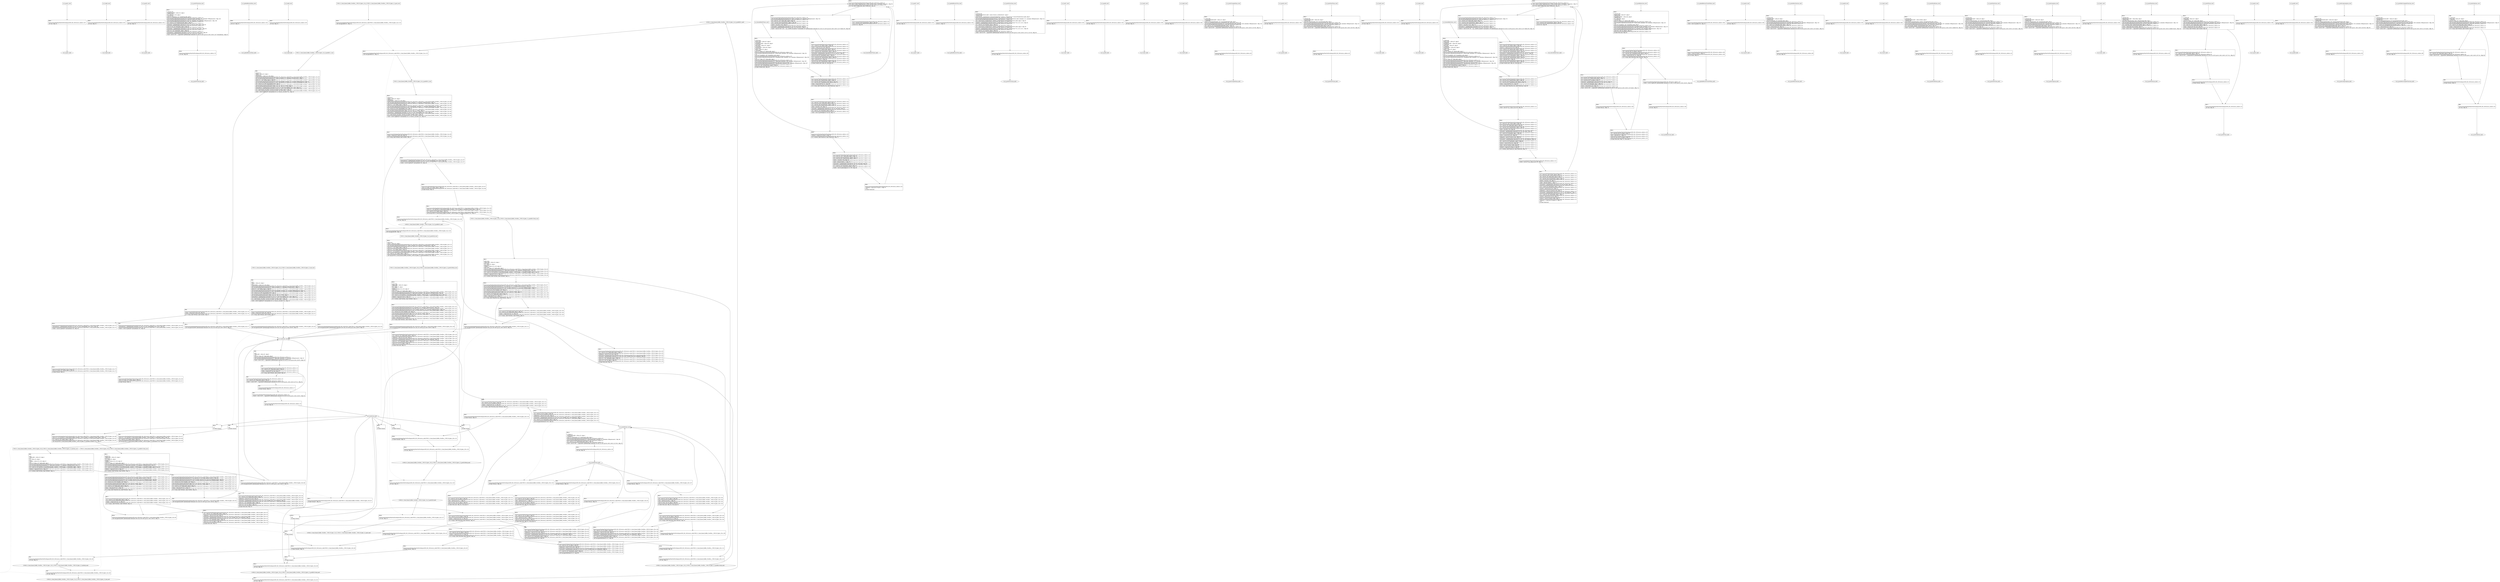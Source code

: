 digraph "icfg graph" {
BBio_ll_good1_end [label="{io_ll_good1_end}"];
BBio_ll_bad6_end [label="{io_ll_bad6_end}"];
BBio_ll_good5_end [label="{io_ll_good5_end}"];
BBio_ll_printWcharLine_end [label="{io_ll_printWcharLine_end}"];
BBio_ll_globalReturnsFalse_end [label="{io_ll_globalReturnsFalse_end}"];
BBio_ll_bad8_end [label="{io_ll_bad8_end}"];
BBCWE121_Stack_Based_Buffer_Overflow__CWE129_fgets_22a_ll_goodB2G1_end [label="{CWE121_Stack_Based_Buffer_Overflow__CWE129_fgets_22a_ll_goodB2G1_end}"];
BBCWE121_Stack_Based_Buffer_Overflow__CWE129_fgets_22a_ll_goodB2G2_end [label="{CWE121_Stack_Based_Buffer_Overflow__CWE129_fgets_22a_ll_goodB2G2_end}"];
BBio_ll_decodeHexWChars_end [label="{io_ll_decodeHexWChars_end}"];
BBio_ll_good7_end [label="{io_ll_good7_end}"];
BBCWE121_Stack_Based_Buffer_Overflow__CWE129_fgets_22b_ll_CWE121_Stack_Based_Buffer_Overflow__CWE129_fgets_22_badSink_end [label="{CWE121_Stack_Based_Buffer_Overflow__CWE129_fgets_22b_ll_CWE121_Stack_Based_Buffer_Overflow__CWE129_fgets_22_badSink_end}"];
BBio_ll_globalReturnsTrue_end [label="{io_ll_globalReturnsTrue_end}"];
BBio_ll_printStructLine_end [label="{io_ll_printStructLine_end}"];
BBio_ll_bad7_end [label="{io_ll_bad7_end}"];
BBio_ll_good6_end [label="{io_ll_good6_end}"];
BBio_ll_bad2_end [label="{io_ll_bad2_end}"];
BBio_ll_bad9_end [label="{io_ll_bad9_end}"];
BBio_ll_printUnsignedLine_end [label="{io_ll_printUnsignedLine_end}"];
BBCWE121_Stack_Based_Buffer_Overflow__CWE129_fgets_22a_ll_goodG2B_end [label="{CWE121_Stack_Based_Buffer_Overflow__CWE129_fgets_22a_ll_goodG2B_end}"];
BBio_ll_good4_end [label="{io_ll_good4_end}"];
BBio_ll_printSizeTLine_end [label="{io_ll_printSizeTLine_end}"];
BBio_ll_bad5_end [label="{io_ll_bad5_end}"];
BBio_ll_printLine_end [label="{io_ll_printLine_end}"];
BBio_ll_bad4_end [label="{io_ll_bad4_end}"];
BBCWE121_Stack_Based_Buffer_Overflow__CWE129_fgets_22b_ll_CWE121_Stack_Based_Buffer_Overflow__CWE129_fgets_22_goodG2BSink_end [label="{CWE121_Stack_Based_Buffer_Overflow__CWE129_fgets_22b_ll_CWE121_Stack_Based_Buffer_Overflow__CWE129_fgets_22_goodG2BSink_end}"];
BBio_ll_decodeHexChars_end [label="{io_ll_decodeHexChars_end}"];
BBio_ll_printBytesLine_end [label="{io_ll_printBytesLine_end}"];
BBio_ll_globalReturnsTrueOrFalse_end [label="{io_ll_globalReturnsTrueOrFalse_end}"];
BBio_ll_good3_end [label="{io_ll_good3_end}"];
BBCWE121_Stack_Based_Buffer_Overflow__CWE129_fgets_22b_ll_CWE121_Stack_Based_Buffer_Overflow__CWE129_fgets_22_goodB2G1Sink_end [label="{CWE121_Stack_Based_Buffer_Overflow__CWE129_fgets_22b_ll_CWE121_Stack_Based_Buffer_Overflow__CWE129_fgets_22_goodB2G1Sink_end}"];
BBio_ll_printHexCharLine_end [label="{io_ll_printHexCharLine_end}"];
BBio_ll_good9_end [label="{io_ll_good9_end}"];
BBio_ll_bad3_end [label="{io_ll_bad3_end}"];
BBio_ll_printDoubleLine_end [label="{io_ll_printDoubleLine_end}"];
BBio_ll_printShortLine_end [label="{io_ll_printShortLine_end}"];
BBio_ll_printLongLine_end [label="{io_ll_printLongLine_end}"];
BBio_ll_bad1_end [label="{io_ll_bad1_end}"];
BBio_ll_printFloatLine_end [label="{io_ll_printFloatLine_end}"];
BBCWE121_Stack_Based_Buffer_Overflow__CWE129_fgets_22a_ll_CWE121_Stack_Based_Buffer_Overflow__CWE129_fgets_22_bad_end [label="{CWE121_Stack_Based_Buffer_Overflow__CWE129_fgets_22a_ll_CWE121_Stack_Based_Buffer_Overflow__CWE129_fgets_22_bad_end}"];
BBCWE121_Stack_Based_Buffer_Overflow__CWE129_fgets_22a_ll_CWE121_Stack_Based_Buffer_Overflow__CWE129_fgets_22_good_end [label="{CWE121_Stack_Based_Buffer_Overflow__CWE129_fgets_22a_ll_CWE121_Stack_Based_Buffer_Overflow__CWE129_fgets_22_good_end}"];
BBCWE121_Stack_Based_Buffer_Overflow__CWE129_fgets_22b_ll_CWE121_Stack_Based_Buffer_Overflow__CWE129_fgets_22_goodB2G2Sink_end [label="{CWE121_Stack_Based_Buffer_Overflow__CWE129_fgets_22b_ll_CWE121_Stack_Based_Buffer_Overflow__CWE129_fgets_22_goodB2G2Sink_end}"];
BBio_ll_printWLine_end [label="{io_ll_printWLine_end}"];
BBio_ll_good2_end [label="{io_ll_good2_end}"];
BBio_ll_printIntLine_end [label="{io_ll_printIntLine_end}"];
BBio_ll_good8_end [label="{io_ll_good8_end}"];
BBio_ll_printLongLongLine_end [label="{io_ll_printLongLongLine_end}"];
BBio_ll_printHexUnsignedCharLine_end [label="{io_ll_printHexUnsignedCharLine_end}"];
BBio_ll_printSinkLine_end [label="{io_ll_printSinkLine_end}"];
BBio_ll_good1_start [label="{io_ll_good1_start}", shape=record];
io_ll_good1BB69 [label="{BB69:\l\l/home/raoxue/Desktop/MemVerif/workspace/000_062_583/source_code/io.c:187\l
  ret void, !dbg !52\l
}", shape=record];
BBio_ll_bad6_start [label="{io_ll_bad6_start}", shape=record];
io_ll_bad6BB83 [label="{BB83:\l\l/home/raoxue/Desktop/MemVerif/workspace/000_062_583/source_code/io.c:203\l
  ret void, !dbg !52\l
}", shape=record];
BBio_ll_good5_start [label="{io_ll_good5_start}", shape=record];
io_ll_good5BB73 [label="{BB73:\l\l/home/raoxue/Desktop/MemVerif/workspace/000_062_583/source_code/io.c:191\l
  ret void, !dbg !52\l
}", shape=record];
BBio_ll_printWcharLine_start [label="{io_ll_printWcharLine_start}", shape=record];
io_ll_printWcharLineBB28 [label="{BB28:\l\l/:2900461568\l
  %wideChar.addr = alloca i32, align 4\l
/:2900461568\l
  %s = alloca [2 x i32], align 4\l
/:2900461568\l
  store i32 %wideChar, i32* %wideChar.addr, align 4\l
/home/raoxue/Desktop/MemVerif/workspace/000_062_583/source_code/io.c:70\l
  call void @llvm.dbg.declare(metadata i32* %wideChar.addr, metadata !162, metadata !DIExpression()), !dbg !163\l
/home/raoxue/Desktop/MemVerif/workspace/000_062_583/source_code/io.c:74\l
  call void @llvm.dbg.declare(metadata [2 x i32]* %s, metadata !164, metadata !DIExpression()), !dbg !168\l
/home/raoxue/Desktop/MemVerif/workspace/000_062_583/source_code/io.c:75\l
  %0 = load i32, i32* %wideChar.addr, align 4, !dbg !61\l
/home/raoxue/Desktop/MemVerif/workspace/000_062_583/source_code/io.c:75\l
  %arrayidx = getelementptr inbounds [2 x i32], [2 x i32]* %s, i64 0, i64 0, !dbg !62\l
/home/raoxue/Desktop/MemVerif/workspace/000_062_583/source_code/io.c:75\l
  store i32 %0, i32* %arrayidx, align 4, !dbg !63\l
/home/raoxue/Desktop/MemVerif/workspace/000_062_583/source_code/io.c:76\l
  %arrayidx1 = getelementptr inbounds [2 x i32], [2 x i32]* %s, i64 0, i64 1, !dbg !64\l
/home/raoxue/Desktop/MemVerif/workspace/000_062_583/source_code/io.c:76\l
  store i32 0, i32* %arrayidx1, align 4, !dbg !65\l
/home/raoxue/Desktop/MemVerif/workspace/000_062_583/source_code/io.c:77\l
  %arraydecay = getelementptr inbounds [2 x i32], [2 x i32]* %s, i64 0, i64 0, !dbg !66\l
/home/raoxue/Desktop/MemVerif/workspace/000_062_583/source_code/io.c:77\l
  %call = call i32 (i8*, ...) @printf(i8* getelementptr inbounds ([5 x i8], [5 x i8]* @.str.10, i64 0, i64 0), i32* %arraydecay), !dbg !67\l
}", shape=record];
io_ll_printWcharLineBB28 [label="{BB28:\l\l/:2900461568\l
  %wideChar.addr = alloca i32, align 4\l
/:2900461568\l
  %s = alloca [2 x i32], align 4\l
/:2900461568\l
  store i32 %wideChar, i32* %wideChar.addr, align 4\l
/home/raoxue/Desktop/MemVerif/workspace/000_062_583/source_code/io.c:70\l
  call void @llvm.dbg.declare(metadata i32* %wideChar.addr, metadata !162, metadata !DIExpression()), !dbg !163\l
/home/raoxue/Desktop/MemVerif/workspace/000_062_583/source_code/io.c:74\l
  call void @llvm.dbg.declare(metadata [2 x i32]* %s, metadata !164, metadata !DIExpression()), !dbg !168\l
/home/raoxue/Desktop/MemVerif/workspace/000_062_583/source_code/io.c:75\l
  %0 = load i32, i32* %wideChar.addr, align 4, !dbg !61\l
/home/raoxue/Desktop/MemVerif/workspace/000_062_583/source_code/io.c:75\l
  %arrayidx = getelementptr inbounds [2 x i32], [2 x i32]* %s, i64 0, i64 0, !dbg !62\l
/home/raoxue/Desktop/MemVerif/workspace/000_062_583/source_code/io.c:75\l
  store i32 %0, i32* %arrayidx, align 4, !dbg !63\l
/home/raoxue/Desktop/MemVerif/workspace/000_062_583/source_code/io.c:76\l
  %arrayidx1 = getelementptr inbounds [2 x i32], [2 x i32]* %s, i64 0, i64 1, !dbg !64\l
/home/raoxue/Desktop/MemVerif/workspace/000_062_583/source_code/io.c:76\l
  store i32 0, i32* %arrayidx1, align 4, !dbg !65\l
/home/raoxue/Desktop/MemVerif/workspace/000_062_583/source_code/io.c:77\l
  %arraydecay = getelementptr inbounds [2 x i32], [2 x i32]* %s, i64 0, i64 0, !dbg !66\l
/home/raoxue/Desktop/MemVerif/workspace/000_062_583/source_code/io.c:77\l
  %call = call i32 (i8*, ...) @printf(i8* getelementptr inbounds ([5 x i8], [5 x i8]* @.str.10, i64 0, i64 0), i32* %arraydecay), !dbg !67\l
}", shape=record];
io_ll_printWcharLineBB29 [label="{BB29:\l\l/home/raoxue/Desktop/MemVerif/workspace/000_062_583/source_code/io.c:78\l
  ret void, !dbg !68\l
}", shape=record];
BBio_ll_globalReturnsFalse_start [label="{io_ll_globalReturnsFalse_start}", shape=record];
io_ll_globalReturnsFalseBB66 [label="{BB66:\l\l/home/raoxue/Desktop/MemVerif/workspace/000_062_583/source_code/io.c:163\l
  ret i32 0, !dbg !52\l
}", shape=record];
BBio_ll_bad8_start [label="{io_ll_bad8_start}", shape=record];
io_ll_bad8BB85 [label="{BB85:\l\l/home/raoxue/Desktop/MemVerif/workspace/000_062_583/source_code/io.c:205\l
  ret void, !dbg !52\l
}", shape=record];
BBCWE121_Stack_Based_Buffer_Overflow__CWE129_fgets_22a_ll_goodB2G1_start [label="{CWE121_Stack_Based_Buffer_Overflow__CWE129_fgets_22a_ll_goodB2G1_start}", shape=record];
CWE121_Stack_Based_Buffer_Overflow__CWE129_fgets_22a_ll_goodB2G1BB8 [label="{BB8:\l\l/:88483176\l
  %data = alloca i32, align 4\l
/:88483176\l
  %inputBuffer = alloca [14 x i8], align 1\l
/home/raoxue/Desktop/MemVerif/workspace/000_062_583/source_code/CWE121_Stack_Based_Buffer_Overflow__CWE129_fgets_22a.c:64\l
  call void @llvm.dbg.declare(metadata i32* %data, metadata !50, metadata !DIExpression()), !dbg !51\l
/home/raoxue/Desktop/MemVerif/workspace/000_062_583/source_code/CWE121_Stack_Based_Buffer_Overflow__CWE129_fgets_22a.c:66\l
  store i32 -1, i32* %data, align 4, !dbg !24\l
/home/raoxue/Desktop/MemVerif/workspace/000_062_583/source_code/CWE121_Stack_Based_Buffer_Overflow__CWE129_fgets_22a.c:68\l
  call void @llvm.dbg.declare(metadata [14 x i8]* %inputBuffer, metadata !53, metadata !DIExpression()), !dbg !55\l
/home/raoxue/Desktop/MemVerif/workspace/000_062_583/source_code/CWE121_Stack_Based_Buffer_Overflow__CWE129_fgets_22a.c:68\l
  %0 = bitcast [14 x i8]* %inputBuffer to i8*, !dbg !31\l
/home/raoxue/Desktop/MemVerif/workspace/000_062_583/source_code/CWE121_Stack_Based_Buffer_Overflow__CWE129_fgets_22a.c:68\l
  call void @llvm.memset.p0i8.i64(i8* align 1 %0, i8 0, i64 14, i1 false), !dbg !31\l
/home/raoxue/Desktop/MemVerif/workspace/000_062_583/source_code/CWE121_Stack_Based_Buffer_Overflow__CWE129_fgets_22a.c:70\l
  %arraydecay = getelementptr inbounds [14 x i8], [14 x i8]* %inputBuffer, i64 0, i64 0, !dbg !32\l
/home/raoxue/Desktop/MemVerif/workspace/000_062_583/source_code/CWE121_Stack_Based_Buffer_Overflow__CWE129_fgets_22a.c:70\l
  %1 = load %struct._IO_FILE*, %struct._IO_FILE** @stdin, align 8, !dbg !34\l
/home/raoxue/Desktop/MemVerif/workspace/000_062_583/source_code/CWE121_Stack_Based_Buffer_Overflow__CWE129_fgets_22a.c:70\l
  %call = call i8* @fgets(i8* %arraydecay, i32 14, %struct._IO_FILE* %1), !dbg !35\l
}", shape=record];
CWE121_Stack_Based_Buffer_Overflow__CWE129_fgets_22a_ll_goodB2G1BB8 [label="{BB8:\l\l/:88483176\l
  %data = alloca i32, align 4\l
/:88483176\l
  %inputBuffer = alloca [14 x i8], align 1\l
/home/raoxue/Desktop/MemVerif/workspace/000_062_583/source_code/CWE121_Stack_Based_Buffer_Overflow__CWE129_fgets_22a.c:64\l
  call void @llvm.dbg.declare(metadata i32* %data, metadata !50, metadata !DIExpression()), !dbg !51\l
/home/raoxue/Desktop/MemVerif/workspace/000_062_583/source_code/CWE121_Stack_Based_Buffer_Overflow__CWE129_fgets_22a.c:66\l
  store i32 -1, i32* %data, align 4, !dbg !24\l
/home/raoxue/Desktop/MemVerif/workspace/000_062_583/source_code/CWE121_Stack_Based_Buffer_Overflow__CWE129_fgets_22a.c:68\l
  call void @llvm.dbg.declare(metadata [14 x i8]* %inputBuffer, metadata !53, metadata !DIExpression()), !dbg !55\l
/home/raoxue/Desktop/MemVerif/workspace/000_062_583/source_code/CWE121_Stack_Based_Buffer_Overflow__CWE129_fgets_22a.c:68\l
  %0 = bitcast [14 x i8]* %inputBuffer to i8*, !dbg !31\l
/home/raoxue/Desktop/MemVerif/workspace/000_062_583/source_code/CWE121_Stack_Based_Buffer_Overflow__CWE129_fgets_22a.c:68\l
  call void @llvm.memset.p0i8.i64(i8* align 1 %0, i8 0, i64 14, i1 false), !dbg !31\l
/home/raoxue/Desktop/MemVerif/workspace/000_062_583/source_code/CWE121_Stack_Based_Buffer_Overflow__CWE129_fgets_22a.c:70\l
  %arraydecay = getelementptr inbounds [14 x i8], [14 x i8]* %inputBuffer, i64 0, i64 0, !dbg !32\l
/home/raoxue/Desktop/MemVerif/workspace/000_062_583/source_code/CWE121_Stack_Based_Buffer_Overflow__CWE129_fgets_22a.c:70\l
  %1 = load %struct._IO_FILE*, %struct._IO_FILE** @stdin, align 8, !dbg !34\l
/home/raoxue/Desktop/MemVerif/workspace/000_062_583/source_code/CWE121_Stack_Based_Buffer_Overflow__CWE129_fgets_22a.c:70\l
  %call = call i8* @fgets(i8* %arraydecay, i32 14, %struct._IO_FILE* %1), !dbg !35\l
}", shape=record];
CWE121_Stack_Based_Buffer_Overflow__CWE129_fgets_22a_ll_goodB2G1BB9 [label="{BB9:\l\l/home/raoxue/Desktop/MemVerif/workspace/000_062_583/source_code/CWE121_Stack_Based_Buffer_Overflow__CWE129_fgets_22a.c:70\l
  %cmp = icmp ne i8* %call, null, !dbg !36\l
/home/raoxue/Desktop/MemVerif/workspace/000_062_583/source_code/CWE121_Stack_Based_Buffer_Overflow__CWE129_fgets_22a.c:70\l
  br i1 %cmp, label %if.then, label %if.else, !dbg !37\l
}", shape=record];
CWE121_Stack_Based_Buffer_Overflow__CWE129_fgets_22a_ll_goodB2G1BB10 [label="{BB10:\l\l/home/raoxue/Desktop/MemVerif/workspace/000_062_583/source_code/CWE121_Stack_Based_Buffer_Overflow__CWE129_fgets_22a.c:73\l
  %arraydecay1 = getelementptr inbounds [14 x i8], [14 x i8]* %inputBuffer, i64 0, i64 0, !dbg !38\l
/home/raoxue/Desktop/MemVerif/workspace/000_062_583/source_code/CWE121_Stack_Based_Buffer_Overflow__CWE129_fgets_22a.c:73\l
  %call2 = call i32 @atoi(i8* %arraydecay1) #5, !dbg !40\l
}", shape=record];
CWE121_Stack_Based_Buffer_Overflow__CWE129_fgets_22a_ll_goodB2G1BB10 [label="{BB10:\l\l/home/raoxue/Desktop/MemVerif/workspace/000_062_583/source_code/CWE121_Stack_Based_Buffer_Overflow__CWE129_fgets_22a.c:73\l
  %arraydecay1 = getelementptr inbounds [14 x i8], [14 x i8]* %inputBuffer, i64 0, i64 0, !dbg !38\l
/home/raoxue/Desktop/MemVerif/workspace/000_062_583/source_code/CWE121_Stack_Based_Buffer_Overflow__CWE129_fgets_22a.c:73\l
  %call2 = call i32 @atoi(i8* %arraydecay1) #5, !dbg !40\l
}", shape=record];
CWE121_Stack_Based_Buffer_Overflow__CWE129_fgets_22a_ll_goodB2G1BB12 [label="{BB12:\l\l/home/raoxue/Desktop/MemVerif/workspace/000_062_583/source_code/CWE121_Stack_Based_Buffer_Overflow__CWE129_fgets_22a.c:73\l
  store i32 %call2, i32* %data, align 4, !dbg !41\l
/home/raoxue/Desktop/MemVerif/workspace/000_062_583/source_code/CWE121_Stack_Based_Buffer_Overflow__CWE129_fgets_22a.c:74\l
  br label %if.end, !dbg !42\l
}", shape=record];
CWE121_Stack_Based_Buffer_Overflow__CWE129_fgets_22a_ll_goodB2G1BB11 [label="{BB11:\l\l/home/raoxue/Desktop/MemVerif/workspace/000_062_583/source_code/CWE121_Stack_Based_Buffer_Overflow__CWE129_fgets_22a.c:77\l
  call void @printLine(i8* getelementptr inbounds ([16 x i8], [16 x i8]* @.str, i64 0, i64 0)), !dbg !43\l
}", shape=record];
CWE121_Stack_Based_Buffer_Overflow__CWE129_fgets_22a_ll_goodB2G1BB11 [label="{BB11:\l\l/home/raoxue/Desktop/MemVerif/workspace/000_062_583/source_code/CWE121_Stack_Based_Buffer_Overflow__CWE129_fgets_22a.c:77\l
  call void @printLine(i8* getelementptr inbounds ([16 x i8], [16 x i8]* @.str, i64 0, i64 0)), !dbg !43\l
}", shape=record];
CWE121_Stack_Based_Buffer_Overflow__CWE129_fgets_22a_ll_goodB2G1BB14 [label="{BB14:\l\l/:77\l
  br label %if.end\l
}", shape=record];
CWE121_Stack_Based_Buffer_Overflow__CWE129_fgets_22a_ll_goodB2G1BB13 [label="{BB13:\l\l/home/raoxue/Desktop/MemVerif/workspace/000_062_583/source_code/CWE121_Stack_Based_Buffer_Overflow__CWE129_fgets_22a.c:80\l
  store i32 0, i32* @CWE121_Stack_Based_Buffer_Overflow__CWE129_fgets_22_goodB2G1Global, align 4, !dbg !45\l
/home/raoxue/Desktop/MemVerif/workspace/000_062_583/source_code/CWE121_Stack_Based_Buffer_Overflow__CWE129_fgets_22a.c:81\l
  %2 = load i32, i32* %data, align 4, !dbg !46\l
/home/raoxue/Desktop/MemVerif/workspace/000_062_583/source_code/CWE121_Stack_Based_Buffer_Overflow__CWE129_fgets_22a.c:81\l
  call void @CWE121_Stack_Based_Buffer_Overflow__CWE129_fgets_22_goodB2G1Sink(i32 %2), !dbg !47\l
}", shape=record];
CWE121_Stack_Based_Buffer_Overflow__CWE129_fgets_22a_ll_goodB2G1BB13 [label="{BB13:\l\l/home/raoxue/Desktop/MemVerif/workspace/000_062_583/source_code/CWE121_Stack_Based_Buffer_Overflow__CWE129_fgets_22a.c:80\l
  store i32 0, i32* @CWE121_Stack_Based_Buffer_Overflow__CWE129_fgets_22_goodB2G1Global, align 4, !dbg !45\l
/home/raoxue/Desktop/MemVerif/workspace/000_062_583/source_code/CWE121_Stack_Based_Buffer_Overflow__CWE129_fgets_22a.c:81\l
  %2 = load i32, i32* %data, align 4, !dbg !46\l
/home/raoxue/Desktop/MemVerif/workspace/000_062_583/source_code/CWE121_Stack_Based_Buffer_Overflow__CWE129_fgets_22a.c:81\l
  call void @CWE121_Stack_Based_Buffer_Overflow__CWE129_fgets_22_goodB2G1Sink(i32 %2), !dbg !47\l
}", shape=record];
CWE121_Stack_Based_Buffer_Overflow__CWE129_fgets_22a_ll_goodB2G1BB15 [label="{BB15:\l\l/home/raoxue/Desktop/MemVerif/workspace/000_062_583/source_code/CWE121_Stack_Based_Buffer_Overflow__CWE129_fgets_22a.c:82\l
  ret void, !dbg !48\l
}", shape=record];
BBCWE121_Stack_Based_Buffer_Overflow__CWE129_fgets_22a_ll_goodB2G2_start [label="{CWE121_Stack_Based_Buffer_Overflow__CWE129_fgets_22a_ll_goodB2G2_start}", shape=record];
CWE121_Stack_Based_Buffer_Overflow__CWE129_fgets_22a_ll_goodB2G2BB16 [label="{BB16:\l\l/:88484216\l
  %data = alloca i32, align 4\l
/:88484216\l
  %inputBuffer = alloca [14 x i8], align 1\l
/home/raoxue/Desktop/MemVerif/workspace/000_062_583/source_code/CWE121_Stack_Based_Buffer_Overflow__CWE129_fgets_22a.c:88\l
  call void @llvm.dbg.declare(metadata i32* %data, metadata !74, metadata !DIExpression()), !dbg !75\l
/home/raoxue/Desktop/MemVerif/workspace/000_062_583/source_code/CWE121_Stack_Based_Buffer_Overflow__CWE129_fgets_22a.c:90\l
  store i32 -1, i32* %data, align 4, !dbg !24\l
/home/raoxue/Desktop/MemVerif/workspace/000_062_583/source_code/CWE121_Stack_Based_Buffer_Overflow__CWE129_fgets_22a.c:92\l
  call void @llvm.dbg.declare(metadata [14 x i8]* %inputBuffer, metadata !77, metadata !DIExpression()), !dbg !79\l
/home/raoxue/Desktop/MemVerif/workspace/000_062_583/source_code/CWE121_Stack_Based_Buffer_Overflow__CWE129_fgets_22a.c:92\l
  %0 = bitcast [14 x i8]* %inputBuffer to i8*, !dbg !31\l
/home/raoxue/Desktop/MemVerif/workspace/000_062_583/source_code/CWE121_Stack_Based_Buffer_Overflow__CWE129_fgets_22a.c:92\l
  call void @llvm.memset.p0i8.i64(i8* align 1 %0, i8 0, i64 14, i1 false), !dbg !31\l
/home/raoxue/Desktop/MemVerif/workspace/000_062_583/source_code/CWE121_Stack_Based_Buffer_Overflow__CWE129_fgets_22a.c:94\l
  %arraydecay = getelementptr inbounds [14 x i8], [14 x i8]* %inputBuffer, i64 0, i64 0, !dbg !32\l
/home/raoxue/Desktop/MemVerif/workspace/000_062_583/source_code/CWE121_Stack_Based_Buffer_Overflow__CWE129_fgets_22a.c:94\l
  %1 = load %struct._IO_FILE*, %struct._IO_FILE** @stdin, align 8, !dbg !34\l
/home/raoxue/Desktop/MemVerif/workspace/000_062_583/source_code/CWE121_Stack_Based_Buffer_Overflow__CWE129_fgets_22a.c:94\l
  %call = call i8* @fgets(i8* %arraydecay, i32 14, %struct._IO_FILE* %1), !dbg !35\l
}", shape=record];
CWE121_Stack_Based_Buffer_Overflow__CWE129_fgets_22a_ll_goodB2G2BB16 [label="{BB16:\l\l/:88484216\l
  %data = alloca i32, align 4\l
/:88484216\l
  %inputBuffer = alloca [14 x i8], align 1\l
/home/raoxue/Desktop/MemVerif/workspace/000_062_583/source_code/CWE121_Stack_Based_Buffer_Overflow__CWE129_fgets_22a.c:88\l
  call void @llvm.dbg.declare(metadata i32* %data, metadata !74, metadata !DIExpression()), !dbg !75\l
/home/raoxue/Desktop/MemVerif/workspace/000_062_583/source_code/CWE121_Stack_Based_Buffer_Overflow__CWE129_fgets_22a.c:90\l
  store i32 -1, i32* %data, align 4, !dbg !24\l
/home/raoxue/Desktop/MemVerif/workspace/000_062_583/source_code/CWE121_Stack_Based_Buffer_Overflow__CWE129_fgets_22a.c:92\l
  call void @llvm.dbg.declare(metadata [14 x i8]* %inputBuffer, metadata !77, metadata !DIExpression()), !dbg !79\l
/home/raoxue/Desktop/MemVerif/workspace/000_062_583/source_code/CWE121_Stack_Based_Buffer_Overflow__CWE129_fgets_22a.c:92\l
  %0 = bitcast [14 x i8]* %inputBuffer to i8*, !dbg !31\l
/home/raoxue/Desktop/MemVerif/workspace/000_062_583/source_code/CWE121_Stack_Based_Buffer_Overflow__CWE129_fgets_22a.c:92\l
  call void @llvm.memset.p0i8.i64(i8* align 1 %0, i8 0, i64 14, i1 false), !dbg !31\l
/home/raoxue/Desktop/MemVerif/workspace/000_062_583/source_code/CWE121_Stack_Based_Buffer_Overflow__CWE129_fgets_22a.c:94\l
  %arraydecay = getelementptr inbounds [14 x i8], [14 x i8]* %inputBuffer, i64 0, i64 0, !dbg !32\l
/home/raoxue/Desktop/MemVerif/workspace/000_062_583/source_code/CWE121_Stack_Based_Buffer_Overflow__CWE129_fgets_22a.c:94\l
  %1 = load %struct._IO_FILE*, %struct._IO_FILE** @stdin, align 8, !dbg !34\l
/home/raoxue/Desktop/MemVerif/workspace/000_062_583/source_code/CWE121_Stack_Based_Buffer_Overflow__CWE129_fgets_22a.c:94\l
  %call = call i8* @fgets(i8* %arraydecay, i32 14, %struct._IO_FILE* %1), !dbg !35\l
}", shape=record];
CWE121_Stack_Based_Buffer_Overflow__CWE129_fgets_22a_ll_goodB2G2BB17 [label="{BB17:\l\l/home/raoxue/Desktop/MemVerif/workspace/000_062_583/source_code/CWE121_Stack_Based_Buffer_Overflow__CWE129_fgets_22a.c:94\l
  %cmp = icmp ne i8* %call, null, !dbg !36\l
/home/raoxue/Desktop/MemVerif/workspace/000_062_583/source_code/CWE121_Stack_Based_Buffer_Overflow__CWE129_fgets_22a.c:94\l
  br i1 %cmp, label %if.then, label %if.else, !dbg !37\l
}", shape=record];
CWE121_Stack_Based_Buffer_Overflow__CWE129_fgets_22a_ll_goodB2G2BB18 [label="{BB18:\l\l/home/raoxue/Desktop/MemVerif/workspace/000_062_583/source_code/CWE121_Stack_Based_Buffer_Overflow__CWE129_fgets_22a.c:97\l
  %arraydecay1 = getelementptr inbounds [14 x i8], [14 x i8]* %inputBuffer, i64 0, i64 0, !dbg !38\l
/home/raoxue/Desktop/MemVerif/workspace/000_062_583/source_code/CWE121_Stack_Based_Buffer_Overflow__CWE129_fgets_22a.c:97\l
  %call2 = call i32 @atoi(i8* %arraydecay1) #5, !dbg !40\l
}", shape=record];
CWE121_Stack_Based_Buffer_Overflow__CWE129_fgets_22a_ll_goodB2G2BB18 [label="{BB18:\l\l/home/raoxue/Desktop/MemVerif/workspace/000_062_583/source_code/CWE121_Stack_Based_Buffer_Overflow__CWE129_fgets_22a.c:97\l
  %arraydecay1 = getelementptr inbounds [14 x i8], [14 x i8]* %inputBuffer, i64 0, i64 0, !dbg !38\l
/home/raoxue/Desktop/MemVerif/workspace/000_062_583/source_code/CWE121_Stack_Based_Buffer_Overflow__CWE129_fgets_22a.c:97\l
  %call2 = call i32 @atoi(i8* %arraydecay1) #5, !dbg !40\l
}", shape=record];
CWE121_Stack_Based_Buffer_Overflow__CWE129_fgets_22a_ll_goodB2G2BB20 [label="{BB20:\l\l/home/raoxue/Desktop/MemVerif/workspace/000_062_583/source_code/CWE121_Stack_Based_Buffer_Overflow__CWE129_fgets_22a.c:97\l
  store i32 %call2, i32* %data, align 4, !dbg !41\l
/home/raoxue/Desktop/MemVerif/workspace/000_062_583/source_code/CWE121_Stack_Based_Buffer_Overflow__CWE129_fgets_22a.c:98\l
  br label %if.end, !dbg !42\l
}", shape=record];
CWE121_Stack_Based_Buffer_Overflow__CWE129_fgets_22a_ll_goodB2G2BB19 [label="{BB19:\l\l/home/raoxue/Desktop/MemVerif/workspace/000_062_583/source_code/CWE121_Stack_Based_Buffer_Overflow__CWE129_fgets_22a.c:101\l
  call void @printLine(i8* getelementptr inbounds ([16 x i8], [16 x i8]* @.str, i64 0, i64 0)), !dbg !43\l
}", shape=record];
CWE121_Stack_Based_Buffer_Overflow__CWE129_fgets_22a_ll_goodB2G2BB19 [label="{BB19:\l\l/home/raoxue/Desktop/MemVerif/workspace/000_062_583/source_code/CWE121_Stack_Based_Buffer_Overflow__CWE129_fgets_22a.c:101\l
  call void @printLine(i8* getelementptr inbounds ([16 x i8], [16 x i8]* @.str, i64 0, i64 0)), !dbg !43\l
}", shape=record];
CWE121_Stack_Based_Buffer_Overflow__CWE129_fgets_22a_ll_goodB2G2BB22 [label="{BB22:\l\l/:101\l
  br label %if.end\l
}", shape=record];
CWE121_Stack_Based_Buffer_Overflow__CWE129_fgets_22a_ll_goodB2G2BB21 [label="{BB21:\l\l/home/raoxue/Desktop/MemVerif/workspace/000_062_583/source_code/CWE121_Stack_Based_Buffer_Overflow__CWE129_fgets_22a.c:104\l
  store i32 1, i32* @CWE121_Stack_Based_Buffer_Overflow__CWE129_fgets_22_goodB2G2Global, align 4, !dbg !45\l
/home/raoxue/Desktop/MemVerif/workspace/000_062_583/source_code/CWE121_Stack_Based_Buffer_Overflow__CWE129_fgets_22a.c:105\l
  %2 = load i32, i32* %data, align 4, !dbg !46\l
/home/raoxue/Desktop/MemVerif/workspace/000_062_583/source_code/CWE121_Stack_Based_Buffer_Overflow__CWE129_fgets_22a.c:105\l
  call void @CWE121_Stack_Based_Buffer_Overflow__CWE129_fgets_22_goodB2G2Sink(i32 %2), !dbg !47\l
}", shape=record];
CWE121_Stack_Based_Buffer_Overflow__CWE129_fgets_22a_ll_goodB2G2BB21 [label="{BB21:\l\l/home/raoxue/Desktop/MemVerif/workspace/000_062_583/source_code/CWE121_Stack_Based_Buffer_Overflow__CWE129_fgets_22a.c:104\l
  store i32 1, i32* @CWE121_Stack_Based_Buffer_Overflow__CWE129_fgets_22_goodB2G2Global, align 4, !dbg !45\l
/home/raoxue/Desktop/MemVerif/workspace/000_062_583/source_code/CWE121_Stack_Based_Buffer_Overflow__CWE129_fgets_22a.c:105\l
  %2 = load i32, i32* %data, align 4, !dbg !46\l
/home/raoxue/Desktop/MemVerif/workspace/000_062_583/source_code/CWE121_Stack_Based_Buffer_Overflow__CWE129_fgets_22a.c:105\l
  call void @CWE121_Stack_Based_Buffer_Overflow__CWE129_fgets_22_goodB2G2Sink(i32 %2), !dbg !47\l
}", shape=record];
CWE121_Stack_Based_Buffer_Overflow__CWE129_fgets_22a_ll_goodB2G2BB23 [label="{BB23:\l\l/home/raoxue/Desktop/MemVerif/workspace/000_062_583/source_code/CWE121_Stack_Based_Buffer_Overflow__CWE129_fgets_22a.c:106\l
  ret void, !dbg !48\l
}", shape=record];
BBio_ll_decodeHexWChars_start [label="{io_ll_decodeHexWChars_start}", shape=record];
io_ll_decodeHexWCharsBB55 [label="{BB55:\l\l/:118676040\l
  %bytes.addr = alloca i8*, align 8\l
/:118676040\l
  %numBytes.addr = alloca i64, align 8\l
/:118676040\l
  %hex.addr = alloca i32*, align 8\l
/:118676040\l
  %numWritten = alloca i64, align 8\l
/:118676040\l
  %byte = alloca i32, align 4\l
/:118676040\l
  store i8* %bytes, i8** %bytes.addr, align 8\l
/home/raoxue/Desktop/MemVerif/workspace/000_062_583/source_code/io.c:135\l
  call void @llvm.dbg.declare(metadata i8** %bytes.addr, metadata !290, metadata !DIExpression()), !dbg !291\l
/:135\l
  store i64 %numBytes, i64* %numBytes.addr, align 8\l
/home/raoxue/Desktop/MemVerif/workspace/000_062_583/source_code/io.c:135\l
  call void @llvm.dbg.declare(metadata i64* %numBytes.addr, metadata !292, metadata !DIExpression()), !dbg !293\l
/:135\l
  store i32* %hex, i32** %hex.addr, align 8\l
/home/raoxue/Desktop/MemVerif/workspace/000_062_583/source_code/io.c:135\l
  call void @llvm.dbg.declare(metadata i32** %hex.addr, metadata !294, metadata !DIExpression()), !dbg !295\l
/home/raoxue/Desktop/MemVerif/workspace/000_062_583/source_code/io.c:137\l
  call void @llvm.dbg.declare(metadata i64* %numWritten, metadata !296, metadata !DIExpression()), !dbg !297\l
/home/raoxue/Desktop/MemVerif/workspace/000_062_583/source_code/io.c:137\l
  store i64 0, i64* %numWritten, align 8, !dbg !65\l
/home/raoxue/Desktop/MemVerif/workspace/000_062_583/source_code/io.c:143\l
  br label %while.cond, !dbg !66\l
}", shape=record];
io_ll_decodeHexWCharsBB56 [label="{BB56:\l\l/home/raoxue/Desktop/MemVerif/workspace/000_062_583/source_code/io.c:143\l
  %0 = load i64, i64* %numWritten, align 8, !dbg !67\l
/home/raoxue/Desktop/MemVerif/workspace/000_062_583/source_code/io.c:143\l
  %1 = load i64, i64* %numBytes.addr, align 8, !dbg !68\l
/home/raoxue/Desktop/MemVerif/workspace/000_062_583/source_code/io.c:143\l
  %cmp = icmp ult i64 %0, %1, !dbg !69\l
/home/raoxue/Desktop/MemVerif/workspace/000_062_583/source_code/io.c:143\l
  br i1 %cmp, label %land.lhs.true, label %land.end, !dbg !70\l
}", shape=record];
io_ll_decodeHexWCharsBB57 [label="{BB57:\l\l/home/raoxue/Desktop/MemVerif/workspace/000_062_583/source_code/io.c:143\l
  %2 = load i32*, i32** %hex.addr, align 8, !dbg !71\l
/home/raoxue/Desktop/MemVerif/workspace/000_062_583/source_code/io.c:143\l
  %3 = load i64, i64* %numWritten, align 8, !dbg !72\l
/home/raoxue/Desktop/MemVerif/workspace/000_062_583/source_code/io.c:143\l
  %mul = mul i64 2, %3, !dbg !73\l
/home/raoxue/Desktop/MemVerif/workspace/000_062_583/source_code/io.c:143\l
  %arrayidx = getelementptr inbounds i32, i32* %2, i64 %mul, !dbg !71\l
/home/raoxue/Desktop/MemVerif/workspace/000_062_583/source_code/io.c:143\l
  %4 = load i32, i32* %arrayidx, align 4, !dbg !71\l
/home/raoxue/Desktop/MemVerif/workspace/000_062_583/source_code/io.c:143\l
  %call = call i32 @iswxdigit(i32 %4) #5, !dbg !74\l
}", shape=record];
io_ll_decodeHexWCharsBB57 [label="{BB57:\l\l/home/raoxue/Desktop/MemVerif/workspace/000_062_583/source_code/io.c:143\l
  %2 = load i32*, i32** %hex.addr, align 8, !dbg !71\l
/home/raoxue/Desktop/MemVerif/workspace/000_062_583/source_code/io.c:143\l
  %3 = load i64, i64* %numWritten, align 8, !dbg !72\l
/home/raoxue/Desktop/MemVerif/workspace/000_062_583/source_code/io.c:143\l
  %mul = mul i64 2, %3, !dbg !73\l
/home/raoxue/Desktop/MemVerif/workspace/000_062_583/source_code/io.c:143\l
  %arrayidx = getelementptr inbounds i32, i32* %2, i64 %mul, !dbg !71\l
/home/raoxue/Desktop/MemVerif/workspace/000_062_583/source_code/io.c:143\l
  %4 = load i32, i32* %arrayidx, align 4, !dbg !71\l
/home/raoxue/Desktop/MemVerif/workspace/000_062_583/source_code/io.c:143\l
  %call = call i32 @iswxdigit(i32 %4) #5, !dbg !74\l
}", shape=record];
io_ll_decodeHexWCharsBB59 [label="{BB59:\l\l/home/raoxue/Desktop/MemVerif/workspace/000_062_583/source_code/io.c:143\l
  %tobool = icmp ne i32 %call, 0, !dbg !74\l
/home/raoxue/Desktop/MemVerif/workspace/000_062_583/source_code/io.c:143\l
  br i1 %tobool, label %land.rhs, label %land.end, !dbg !75\l
}", shape=record];
io_ll_decodeHexWCharsBB60 [label="{BB60:\l\l/home/raoxue/Desktop/MemVerif/workspace/000_062_583/source_code/io.c:143\l
  %5 = load i32*, i32** %hex.addr, align 8, !dbg !76\l
/home/raoxue/Desktop/MemVerif/workspace/000_062_583/source_code/io.c:143\l
  %6 = load i64, i64* %numWritten, align 8, !dbg !77\l
/home/raoxue/Desktop/MemVerif/workspace/000_062_583/source_code/io.c:143\l
  %mul1 = mul i64 2, %6, !dbg !78\l
/home/raoxue/Desktop/MemVerif/workspace/000_062_583/source_code/io.c:143\l
  %add = add i64 %mul1, 1, !dbg !79\l
/home/raoxue/Desktop/MemVerif/workspace/000_062_583/source_code/io.c:143\l
  %arrayidx2 = getelementptr inbounds i32, i32* %5, i64 %add, !dbg !76\l
/home/raoxue/Desktop/MemVerif/workspace/000_062_583/source_code/io.c:143\l
  %7 = load i32, i32* %arrayidx2, align 4, !dbg !76\l
/home/raoxue/Desktop/MemVerif/workspace/000_062_583/source_code/io.c:143\l
  %call3 = call i32 @iswxdigit(i32 %7) #5, !dbg !80\l
}", shape=record];
io_ll_decodeHexWCharsBB60 [label="{BB60:\l\l/home/raoxue/Desktop/MemVerif/workspace/000_062_583/source_code/io.c:143\l
  %5 = load i32*, i32** %hex.addr, align 8, !dbg !76\l
/home/raoxue/Desktop/MemVerif/workspace/000_062_583/source_code/io.c:143\l
  %6 = load i64, i64* %numWritten, align 8, !dbg !77\l
/home/raoxue/Desktop/MemVerif/workspace/000_062_583/source_code/io.c:143\l
  %mul1 = mul i64 2, %6, !dbg !78\l
/home/raoxue/Desktop/MemVerif/workspace/000_062_583/source_code/io.c:143\l
  %add = add i64 %mul1, 1, !dbg !79\l
/home/raoxue/Desktop/MemVerif/workspace/000_062_583/source_code/io.c:143\l
  %arrayidx2 = getelementptr inbounds i32, i32* %5, i64 %add, !dbg !76\l
/home/raoxue/Desktop/MemVerif/workspace/000_062_583/source_code/io.c:143\l
  %7 = load i32, i32* %arrayidx2, align 4, !dbg !76\l
/home/raoxue/Desktop/MemVerif/workspace/000_062_583/source_code/io.c:143\l
  %call3 = call i32 @iswxdigit(i32 %7) #5, !dbg !80\l
}", shape=record];
io_ll_decodeHexWCharsBB61 [label="{BB61:\l\l/home/raoxue/Desktop/MemVerif/workspace/000_062_583/source_code/io.c:143\l
  %tobool4 = icmp ne i32 %call3, 0, !dbg !75\l
/:143\l
  br label %land.end\l
}", shape=record];
io_ll_decodeHexWCharsBB58 [label="{BB58:\l\l/home/raoxue/Desktop/MemVerif/workspace/000_062_583/source_code/io.c:0\l
  %8 = phi i1 [ false, %land.lhs.true ], [ false, %while.cond ], [ %tobool4, %land.rhs ], !dbg !81\l
/home/raoxue/Desktop/MemVerif/workspace/000_062_583/source_code/io.c:143\l
  br i1 %8, label %while.body, label %while.end, !dbg !66\l
}", shape=record];
io_ll_decodeHexWCharsBB62 [label="{BB62:\l\l/home/raoxue/Desktop/MemVerif/workspace/000_062_583/source_code/io.c:145\l
  call void @llvm.dbg.declare(metadata i32* %byte, metadata !314, metadata !DIExpression()), !dbg !316\l
/home/raoxue/Desktop/MemVerif/workspace/000_062_583/source_code/io.c:146\l
  %9 = load i32*, i32** %hex.addr, align 8, !dbg !85\l
/home/raoxue/Desktop/MemVerif/workspace/000_062_583/source_code/io.c:146\l
  %10 = load i64, i64* %numWritten, align 8, !dbg !86\l
/home/raoxue/Desktop/MemVerif/workspace/000_062_583/source_code/io.c:146\l
  %mul5 = mul i64 2, %10, !dbg !87\l
/home/raoxue/Desktop/MemVerif/workspace/000_062_583/source_code/io.c:146\l
  %arrayidx6 = getelementptr inbounds i32, i32* %9, i64 %mul5, !dbg !85\l
/home/raoxue/Desktop/MemVerif/workspace/000_062_583/source_code/io.c:146\l
  %call7 = call i32 (i32*, i32*, ...) @__isoc99_swscanf(i32* %arrayidx6, i32* getelementptr inbounds ([5 x i32], [5 x i32]* @.str.16, i64 0, i64 0), i32* %byte) #5, !dbg !88\l
}", shape=record];
io_ll_decodeHexWCharsBB62 [label="{BB62:\l\l/home/raoxue/Desktop/MemVerif/workspace/000_062_583/source_code/io.c:145\l
  call void @llvm.dbg.declare(metadata i32* %byte, metadata !314, metadata !DIExpression()), !dbg !316\l
/home/raoxue/Desktop/MemVerif/workspace/000_062_583/source_code/io.c:146\l
  %9 = load i32*, i32** %hex.addr, align 8, !dbg !85\l
/home/raoxue/Desktop/MemVerif/workspace/000_062_583/source_code/io.c:146\l
  %10 = load i64, i64* %numWritten, align 8, !dbg !86\l
/home/raoxue/Desktop/MemVerif/workspace/000_062_583/source_code/io.c:146\l
  %mul5 = mul i64 2, %10, !dbg !87\l
/home/raoxue/Desktop/MemVerif/workspace/000_062_583/source_code/io.c:146\l
  %arrayidx6 = getelementptr inbounds i32, i32* %9, i64 %mul5, !dbg !85\l
/home/raoxue/Desktop/MemVerif/workspace/000_062_583/source_code/io.c:146\l
  %call7 = call i32 (i32*, i32*, ...) @__isoc99_swscanf(i32* %arrayidx6, i32* getelementptr inbounds ([5 x i32], [5 x i32]* @.str.16, i64 0, i64 0), i32* %byte) #5, !dbg !88\l
}", shape=record];
io_ll_decodeHexWCharsBB64 [label="{BB64:\l\l/home/raoxue/Desktop/MemVerif/workspace/000_062_583/source_code/io.c:147\l
  %11 = load i32, i32* %byte, align 4, !dbg !89\l
/home/raoxue/Desktop/MemVerif/workspace/000_062_583/source_code/io.c:147\l
  %conv = trunc i32 %11 to i8, !dbg !90\l
/home/raoxue/Desktop/MemVerif/workspace/000_062_583/source_code/io.c:147\l
  %12 = load i8*, i8** %bytes.addr, align 8, !dbg !91\l
/home/raoxue/Desktop/MemVerif/workspace/000_062_583/source_code/io.c:147\l
  %13 = load i64, i64* %numWritten, align 8, !dbg !92\l
/home/raoxue/Desktop/MemVerif/workspace/000_062_583/source_code/io.c:147\l
  %arrayidx8 = getelementptr inbounds i8, i8* %12, i64 %13, !dbg !91\l
/home/raoxue/Desktop/MemVerif/workspace/000_062_583/source_code/io.c:147\l
  store i8 %conv, i8* %arrayidx8, align 1, !dbg !93\l
/home/raoxue/Desktop/MemVerif/workspace/000_062_583/source_code/io.c:148\l
  %14 = load i64, i64* %numWritten, align 8, !dbg !94\l
/home/raoxue/Desktop/MemVerif/workspace/000_062_583/source_code/io.c:148\l
  %inc = add i64 %14, 1, !dbg !94\l
/home/raoxue/Desktop/MemVerif/workspace/000_062_583/source_code/io.c:148\l
  store i64 %inc, i64* %numWritten, align 8, !dbg !94\l
/home/raoxue/Desktop/MemVerif/workspace/000_062_583/source_code/io.c:143\l
  br label %while.cond, !dbg !66, !llvm.loop !95\l
}", shape=record];
io_ll_decodeHexWCharsBB63 [label="{BB63:\l\l/home/raoxue/Desktop/MemVerif/workspace/000_062_583/source_code/io.c:151\l
  %15 = load i64, i64* %numWritten, align 8, !dbg !98\l
/home/raoxue/Desktop/MemVerif/workspace/000_062_583/source_code/io.c:151\l
  ret i64 %15, !dbg !99\l
}", shape=record];
BBio_ll_good7_start [label="{io_ll_good7_start}", shape=record];
io_ll_good7BB75 [label="{BB75:\l\l/home/raoxue/Desktop/MemVerif/workspace/000_062_583/source_code/io.c:193\l
  ret void, !dbg !52\l
}", shape=record];
BBCWE121_Stack_Based_Buffer_Overflow__CWE129_fgets_22b_ll_CWE121_Stack_Based_Buffer_Overflow__CWE129_fgets_22_badSink_start [label="{CWE121_Stack_Based_Buffer_Overflow__CWE129_fgets_22b_ll_CWE121_Stack_Based_Buffer_Overflow__CWE129_fgets_22_badSink_start}", shape=record];
CWE121_Stack_Based_Buffer_Overflow__CWE129_fgets_22b_ll_CWE121_Stack_Based_Buffer_Overflow__CWE129_fgets_22_badSinkBB0 [label="{BB0:\l\l/:415\l
  %data.addr = alloca i32, align 4\l
/:415\l
  %i = alloca i32, align 4\l
/:415\l
  %buffer = alloca [10 x i32], align 16\l
/:415\l
  store i32 %data, i32* %data.addr, align 4\l
/home/raoxue/Desktop/MemVerif/workspace/000_062_583/source_code/CWE121_Stack_Based_Buffer_Overflow__CWE129_fgets_22b.c:25\l
  call void @llvm.dbg.declare(metadata i32* %data.addr, metadata !11, metadata !DIExpression()), !dbg !12\l
/home/raoxue/Desktop/MemVerif/workspace/000_062_583/source_code/CWE121_Stack_Based_Buffer_Overflow__CWE129_fgets_22b.c:27\l
  %0 = load i32, i32* @CWE121_Stack_Based_Buffer_Overflow__CWE129_fgets_22_badGlobal, align 4, !dbg !13\l
/home/raoxue/Desktop/MemVerif/workspace/000_062_583/source_code/CWE121_Stack_Based_Buffer_Overflow__CWE129_fgets_22b.c:27\l
  %tobool = icmp ne i32 %0, 0, !dbg !13\l
/home/raoxue/Desktop/MemVerif/workspace/000_062_583/source_code/CWE121_Stack_Based_Buffer_Overflow__CWE129_fgets_22b.c:27\l
  br i1 %tobool, label %if.then, label %if.end5, !dbg !15\l
}", shape=record];
CWE121_Stack_Based_Buffer_Overflow__CWE129_fgets_22b_ll_CWE121_Stack_Based_Buffer_Overflow__CWE129_fgets_22_badSinkBB1 [label="{BB1:\l\l/home/raoxue/Desktop/MemVerif/workspace/000_062_583/source_code/CWE121_Stack_Based_Buffer_Overflow__CWE129_fgets_22b.c:30\l
  call void @llvm.dbg.declare(metadata i32* %i, metadata !16, metadata !DIExpression()), !dbg !19\l
/home/raoxue/Desktop/MemVerif/workspace/000_062_583/source_code/CWE121_Stack_Based_Buffer_Overflow__CWE129_fgets_22b.c:31\l
  call void @llvm.dbg.declare(metadata [10 x i32]* %buffer, metadata !20, metadata !DIExpression()), !dbg !24\l
/home/raoxue/Desktop/MemVerif/workspace/000_062_583/source_code/CWE121_Stack_Based_Buffer_Overflow__CWE129_fgets_22b.c:31\l
  %1 = bitcast [10 x i32]* %buffer to i8*, !dbg !24\l
/home/raoxue/Desktop/MemVerif/workspace/000_062_583/source_code/CWE121_Stack_Based_Buffer_Overflow__CWE129_fgets_22b.c:31\l
  call void @llvm.memset.p0i8.i64(i8* align 16 %1, i8 0, i64 40, i1 false), !dbg !24\l
/home/raoxue/Desktop/MemVerif/workspace/000_062_583/source_code/CWE121_Stack_Based_Buffer_Overflow__CWE129_fgets_22b.c:34\l
  %2 = load i32, i32* %data.addr, align 4, !dbg !25\l
/home/raoxue/Desktop/MemVerif/workspace/000_062_583/source_code/CWE121_Stack_Based_Buffer_Overflow__CWE129_fgets_22b.c:34\l
  %cmp = icmp sge i32 %2, 0, !dbg !27\l
/home/raoxue/Desktop/MemVerif/workspace/000_062_583/source_code/CWE121_Stack_Based_Buffer_Overflow__CWE129_fgets_22b.c:34\l
  br i1 %cmp, label %if.then1, label %if.else, !dbg !28\l
}", shape=record];
CWE121_Stack_Based_Buffer_Overflow__CWE129_fgets_22b_ll_CWE121_Stack_Based_Buffer_Overflow__CWE129_fgets_22_badSinkBB3 [label="{BB3:\l\l/home/raoxue/Desktop/MemVerif/workspace/000_062_583/source_code/CWE121_Stack_Based_Buffer_Overflow__CWE129_fgets_22b.c:36\l
  %3 = load i32, i32* %data.addr, align 4, !dbg !29\l
/home/raoxue/Desktop/MemVerif/workspace/000_062_583/source_code/CWE121_Stack_Based_Buffer_Overflow__CWE129_fgets_22b.c:36\l
  %idxprom = sext i32 %3 to i64, !dbg !31\l
/home/raoxue/Desktop/MemVerif/workspace/000_062_583/source_code/CWE121_Stack_Based_Buffer_Overflow__CWE129_fgets_22b.c:36\l
  %arrayidx = getelementptr inbounds [10 x i32], [10 x i32]* %buffer, i64 0, i64 %idxprom, !dbg !31\l
/home/raoxue/Desktop/MemVerif/workspace/000_062_583/source_code/CWE121_Stack_Based_Buffer_Overflow__CWE129_fgets_22b.c:36\l
  store i32 1, i32* %arrayidx, align 4, !dbg !32\l
/home/raoxue/Desktop/MemVerif/workspace/000_062_583/source_code/CWE121_Stack_Based_Buffer_Overflow__CWE129_fgets_22b.c:38\l
  store i32 0, i32* %i, align 4, !dbg !33\l
/home/raoxue/Desktop/MemVerif/workspace/000_062_583/source_code/CWE121_Stack_Based_Buffer_Overflow__CWE129_fgets_22b.c:38\l
  br label %for.cond, !dbg !35\l
}", shape=record];
CWE121_Stack_Based_Buffer_Overflow__CWE129_fgets_22b_ll_CWE121_Stack_Based_Buffer_Overflow__CWE129_fgets_22_badSinkBB5 [label="{BB5:\l\l/home/raoxue/Desktop/MemVerif/workspace/000_062_583/source_code/CWE121_Stack_Based_Buffer_Overflow__CWE129_fgets_22b.c:38\l
  %4 = load i32, i32* %i, align 4, !dbg !36\l
/home/raoxue/Desktop/MemVerif/workspace/000_062_583/source_code/CWE121_Stack_Based_Buffer_Overflow__CWE129_fgets_22b.c:38\l
  %cmp2 = icmp slt i32 %4, 10, !dbg !38\l
/home/raoxue/Desktop/MemVerif/workspace/000_062_583/source_code/CWE121_Stack_Based_Buffer_Overflow__CWE129_fgets_22b.c:38\l
  br i1 %cmp2, label %for.body, label %for.end, !dbg !39\l
}", shape=record];
CWE121_Stack_Based_Buffer_Overflow__CWE129_fgets_22b_ll_CWE121_Stack_Based_Buffer_Overflow__CWE129_fgets_22_badSinkBB6 [label="{BB6:\l\l/home/raoxue/Desktop/MemVerif/workspace/000_062_583/source_code/CWE121_Stack_Based_Buffer_Overflow__CWE129_fgets_22b.c:40\l
  %5 = load i32, i32* %i, align 4, !dbg !40\l
/home/raoxue/Desktop/MemVerif/workspace/000_062_583/source_code/CWE121_Stack_Based_Buffer_Overflow__CWE129_fgets_22b.c:40\l
  %idxprom3 = sext i32 %5 to i64, !dbg !42\l
/home/raoxue/Desktop/MemVerif/workspace/000_062_583/source_code/CWE121_Stack_Based_Buffer_Overflow__CWE129_fgets_22b.c:40\l
  %arrayidx4 = getelementptr inbounds [10 x i32], [10 x i32]* %buffer, i64 0, i64 %idxprom3, !dbg !42\l
/home/raoxue/Desktop/MemVerif/workspace/000_062_583/source_code/CWE121_Stack_Based_Buffer_Overflow__CWE129_fgets_22b.c:40\l
  %6 = load i32, i32* %arrayidx4, align 4, !dbg !42\l
/home/raoxue/Desktop/MemVerif/workspace/000_062_583/source_code/CWE121_Stack_Based_Buffer_Overflow__CWE129_fgets_22b.c:40\l
  call void @printIntLine(i32 %6), !dbg !43\l
}", shape=record];
CWE121_Stack_Based_Buffer_Overflow__CWE129_fgets_22b_ll_CWE121_Stack_Based_Buffer_Overflow__CWE129_fgets_22_badSinkBB6 [label="{BB6:\l\l/home/raoxue/Desktop/MemVerif/workspace/000_062_583/source_code/CWE121_Stack_Based_Buffer_Overflow__CWE129_fgets_22b.c:40\l
  %5 = load i32, i32* %i, align 4, !dbg !40\l
/home/raoxue/Desktop/MemVerif/workspace/000_062_583/source_code/CWE121_Stack_Based_Buffer_Overflow__CWE129_fgets_22b.c:40\l
  %idxprom3 = sext i32 %5 to i64, !dbg !42\l
/home/raoxue/Desktop/MemVerif/workspace/000_062_583/source_code/CWE121_Stack_Based_Buffer_Overflow__CWE129_fgets_22b.c:40\l
  %arrayidx4 = getelementptr inbounds [10 x i32], [10 x i32]* %buffer, i64 0, i64 %idxprom3, !dbg !42\l
/home/raoxue/Desktop/MemVerif/workspace/000_062_583/source_code/CWE121_Stack_Based_Buffer_Overflow__CWE129_fgets_22b.c:40\l
  %6 = load i32, i32* %arrayidx4, align 4, !dbg !42\l
/home/raoxue/Desktop/MemVerif/workspace/000_062_583/source_code/CWE121_Stack_Based_Buffer_Overflow__CWE129_fgets_22b.c:40\l
  call void @printIntLine(i32 %6), !dbg !43\l
}", shape=record];
CWE121_Stack_Based_Buffer_Overflow__CWE129_fgets_22b_ll_CWE121_Stack_Based_Buffer_Overflow__CWE129_fgets_22_badSinkBB8 [label="{BB8:\l\l/home/raoxue/Desktop/MemVerif/workspace/000_062_583/source_code/CWE121_Stack_Based_Buffer_Overflow__CWE129_fgets_22b.c:41\l
  br label %for.inc, !dbg !44\l
}", shape=record];
CWE121_Stack_Based_Buffer_Overflow__CWE129_fgets_22b_ll_CWE121_Stack_Based_Buffer_Overflow__CWE129_fgets_22_badSinkBB9 [label="{BB9:\l\l/home/raoxue/Desktop/MemVerif/workspace/000_062_583/source_code/CWE121_Stack_Based_Buffer_Overflow__CWE129_fgets_22b.c:38\l
  %7 = load i32, i32* %i, align 4, !dbg !45\l
/home/raoxue/Desktop/MemVerif/workspace/000_062_583/source_code/CWE121_Stack_Based_Buffer_Overflow__CWE129_fgets_22b.c:38\l
  %inc = add nsw i32 %7, 1, !dbg !45\l
/home/raoxue/Desktop/MemVerif/workspace/000_062_583/source_code/CWE121_Stack_Based_Buffer_Overflow__CWE129_fgets_22b.c:38\l
  store i32 %inc, i32* %i, align 4, !dbg !45\l
/home/raoxue/Desktop/MemVerif/workspace/000_062_583/source_code/CWE121_Stack_Based_Buffer_Overflow__CWE129_fgets_22b.c:38\l
  br label %for.cond, !dbg !46, !llvm.loop !47\l
}", shape=record];
CWE121_Stack_Based_Buffer_Overflow__CWE129_fgets_22b_ll_CWE121_Stack_Based_Buffer_Overflow__CWE129_fgets_22_badSinkBB7 [label="{BB7:\l\l/home/raoxue/Desktop/MemVerif/workspace/000_062_583/source_code/CWE121_Stack_Based_Buffer_Overflow__CWE129_fgets_22b.c:42\l
  br label %if.end, !dbg !50\l
}", shape=record];
CWE121_Stack_Based_Buffer_Overflow__CWE129_fgets_22b_ll_CWE121_Stack_Based_Buffer_Overflow__CWE129_fgets_22_badSinkBB4 [label="{BB4:\l\l/home/raoxue/Desktop/MemVerif/workspace/000_062_583/source_code/CWE121_Stack_Based_Buffer_Overflow__CWE129_fgets_22b.c:45\l
  call void @printLine(i8* getelementptr inbounds ([32 x i8], [32 x i8]* @.str, i64 0, i64 0)), !dbg !51\l
}", shape=record];
CWE121_Stack_Based_Buffer_Overflow__CWE129_fgets_22b_ll_CWE121_Stack_Based_Buffer_Overflow__CWE129_fgets_22_badSinkBB4 [label="{BB4:\l\l/home/raoxue/Desktop/MemVerif/workspace/000_062_583/source_code/CWE121_Stack_Based_Buffer_Overflow__CWE129_fgets_22b.c:45\l
  call void @printLine(i8* getelementptr inbounds ([32 x i8], [32 x i8]* @.str, i64 0, i64 0)), !dbg !51\l
}", shape=record];
CWE121_Stack_Based_Buffer_Overflow__CWE129_fgets_22b_ll_CWE121_Stack_Based_Buffer_Overflow__CWE129_fgets_22_badSinkBB11 [label="{BB11:\l\l/:45\l
  br label %if.end\l
}", shape=record];
CWE121_Stack_Based_Buffer_Overflow__CWE129_fgets_22b_ll_CWE121_Stack_Based_Buffer_Overflow__CWE129_fgets_22_badSinkBB10 [label="{BB10:\l\l/home/raoxue/Desktop/MemVerif/workspace/000_062_583/source_code/CWE121_Stack_Based_Buffer_Overflow__CWE129_fgets_22b.c:48\l
  br label %if.end5, !dbg !53\l
}", shape=record];
CWE121_Stack_Based_Buffer_Overflow__CWE129_fgets_22b_ll_CWE121_Stack_Based_Buffer_Overflow__CWE129_fgets_22_badSinkBB2 [label="{BB2:\l\l/home/raoxue/Desktop/MemVerif/workspace/000_062_583/source_code/CWE121_Stack_Based_Buffer_Overflow__CWE129_fgets_22b.c:49\l
  ret void, !dbg !54\l
}", shape=record];
BBio_ll_globalReturnsTrue_start [label="{io_ll_globalReturnsTrue_start}", shape=record];
io_ll_globalReturnsTrueBB65 [label="{BB65:\l\l/home/raoxue/Desktop/MemVerif/workspace/000_062_583/source_code/io.c:158\l
  ret i32 1, !dbg !52\l
}", shape=record];
BBio_ll_printStructLine_start [label="{io_ll_printStructLine_start}", shape=record];
io_ll_printStructLineBB36 [label="{BB36:\l\l/:2900461568\l
  %structTwoIntsStruct.addr = alloca %struct._twoIntsStruct*, align 8\l
/:2900461568\l
  store %struct._twoIntsStruct* %structTwoIntsStruct, %struct._twoIntsStruct** %structTwoIntsStruct.addr, align 8\l
/home/raoxue/Desktop/MemVerif/workspace/000_062_583/source_code/io.c:95\l
  call void @llvm.dbg.declare(metadata %struct._twoIntsStruct** %structTwoIntsStruct.addr, metadata !212, metadata !DIExpression()), !dbg !213\l
/home/raoxue/Desktop/MemVerif/workspace/000_062_583/source_code/io.c:97\l
  %0 = load %struct._twoIntsStruct*, %struct._twoIntsStruct** %structTwoIntsStruct.addr, align 8, !dbg !61\l
/home/raoxue/Desktop/MemVerif/workspace/000_062_583/source_code/io.c:97\l
  %intOne = getelementptr inbounds %struct._twoIntsStruct, %struct._twoIntsStruct* %0, i32 0, i32 0, !dbg !62\l
/home/raoxue/Desktop/MemVerif/workspace/000_062_583/source_code/io.c:97\l
  %1 = load i32, i32* %intOne, align 4, !dbg !62\l
/home/raoxue/Desktop/MemVerif/workspace/000_062_583/source_code/io.c:97\l
  %2 = load %struct._twoIntsStruct*, %struct._twoIntsStruct** %structTwoIntsStruct.addr, align 8, !dbg !63\l
/home/raoxue/Desktop/MemVerif/workspace/000_062_583/source_code/io.c:97\l
  %intTwo = getelementptr inbounds %struct._twoIntsStruct, %struct._twoIntsStruct* %2, i32 0, i32 1, !dbg !64\l
/home/raoxue/Desktop/MemVerif/workspace/000_062_583/source_code/io.c:97\l
  %3 = load i32, i32* %intTwo, align 4, !dbg !64\l
/home/raoxue/Desktop/MemVerif/workspace/000_062_583/source_code/io.c:97\l
  %call = call i32 (i8*, ...) @printf(i8* getelementptr inbounds ([10 x i8], [10 x i8]* @.str.13, i64 0, i64 0), i32 %1, i32 %3), !dbg !65\l
}", shape=record];
io_ll_printStructLineBB36 [label="{BB36:\l\l/:2900461568\l
  %structTwoIntsStruct.addr = alloca %struct._twoIntsStruct*, align 8\l
/:2900461568\l
  store %struct._twoIntsStruct* %structTwoIntsStruct, %struct._twoIntsStruct** %structTwoIntsStruct.addr, align 8\l
/home/raoxue/Desktop/MemVerif/workspace/000_062_583/source_code/io.c:95\l
  call void @llvm.dbg.declare(metadata %struct._twoIntsStruct** %structTwoIntsStruct.addr, metadata !212, metadata !DIExpression()), !dbg !213\l
/home/raoxue/Desktop/MemVerif/workspace/000_062_583/source_code/io.c:97\l
  %0 = load %struct._twoIntsStruct*, %struct._twoIntsStruct** %structTwoIntsStruct.addr, align 8, !dbg !61\l
/home/raoxue/Desktop/MemVerif/workspace/000_062_583/source_code/io.c:97\l
  %intOne = getelementptr inbounds %struct._twoIntsStruct, %struct._twoIntsStruct* %0, i32 0, i32 0, !dbg !62\l
/home/raoxue/Desktop/MemVerif/workspace/000_062_583/source_code/io.c:97\l
  %1 = load i32, i32* %intOne, align 4, !dbg !62\l
/home/raoxue/Desktop/MemVerif/workspace/000_062_583/source_code/io.c:97\l
  %2 = load %struct._twoIntsStruct*, %struct._twoIntsStruct** %structTwoIntsStruct.addr, align 8, !dbg !63\l
/home/raoxue/Desktop/MemVerif/workspace/000_062_583/source_code/io.c:97\l
  %intTwo = getelementptr inbounds %struct._twoIntsStruct, %struct._twoIntsStruct* %2, i32 0, i32 1, !dbg !64\l
/home/raoxue/Desktop/MemVerif/workspace/000_062_583/source_code/io.c:97\l
  %3 = load i32, i32* %intTwo, align 4, !dbg !64\l
/home/raoxue/Desktop/MemVerif/workspace/000_062_583/source_code/io.c:97\l
  %call = call i32 (i8*, ...) @printf(i8* getelementptr inbounds ([10 x i8], [10 x i8]* @.str.13, i64 0, i64 0), i32 %1, i32 %3), !dbg !65\l
}", shape=record];
io_ll_printStructLineBB37 [label="{BB37:\l\l/home/raoxue/Desktop/MemVerif/workspace/000_062_583/source_code/io.c:98\l
  ret void, !dbg !66\l
}", shape=record];
BBio_ll_bad7_start [label="{io_ll_bad7_start}", shape=record];
io_ll_bad7BB84 [label="{BB84:\l\l/home/raoxue/Desktop/MemVerif/workspace/000_062_583/source_code/io.c:204\l
  ret void, !dbg !52\l
}", shape=record];
BBio_ll_good6_start [label="{io_ll_good6_start}", shape=record];
io_ll_good6BB74 [label="{BB74:\l\l/home/raoxue/Desktop/MemVerif/workspace/000_062_583/source_code/io.c:192\l
  ret void, !dbg !52\l
}", shape=record];
BBio_ll_bad2_start [label="{io_ll_bad2_start}", shape=record];
io_ll_bad2BB79 [label="{BB79:\l\l/home/raoxue/Desktop/MemVerif/workspace/000_062_583/source_code/io.c:199\l
  ret void, !dbg !52\l
}", shape=record];
BBio_ll_bad9_start [label="{io_ll_bad9_start}", shape=record];
io_ll_bad9BB86 [label="{BB86:\l\l/home/raoxue/Desktop/MemVerif/workspace/000_062_583/source_code/io.c:206\l
  ret void, !dbg !52\l
}", shape=record];
BBio_ll_printUnsignedLine_start [label="{io_ll_printUnsignedLine_start}", shape=record];
io_ll_printUnsignedLineBB30 [label="{BB30:\l\l/:118837080\l
  %unsignedNumber.addr = alloca i32, align 4\l
/:118837080\l
  store i32 %unsignedNumber, i32* %unsignedNumber.addr, align 4\l
/home/raoxue/Desktop/MemVerif/workspace/000_062_583/source_code/io.c:80\l
  call void @llvm.dbg.declare(metadata i32* %unsignedNumber.addr, metadata !180, metadata !DIExpression()), !dbg !181\l
/home/raoxue/Desktop/MemVerif/workspace/000_062_583/source_code/io.c:82\l
  %0 = load i32, i32* %unsignedNumber.addr, align 4, !dbg !54\l
/home/raoxue/Desktop/MemVerif/workspace/000_062_583/source_code/io.c:82\l
  %call = call i32 (i8*, ...) @printf(i8* getelementptr inbounds ([4 x i8], [4 x i8]* @.str.11, i64 0, i64 0), i32 %0), !dbg !55\l
}", shape=record];
io_ll_printUnsignedLineBB30 [label="{BB30:\l\l/:118837080\l
  %unsignedNumber.addr = alloca i32, align 4\l
/:118837080\l
  store i32 %unsignedNumber, i32* %unsignedNumber.addr, align 4\l
/home/raoxue/Desktop/MemVerif/workspace/000_062_583/source_code/io.c:80\l
  call void @llvm.dbg.declare(metadata i32* %unsignedNumber.addr, metadata !180, metadata !DIExpression()), !dbg !181\l
/home/raoxue/Desktop/MemVerif/workspace/000_062_583/source_code/io.c:82\l
  %0 = load i32, i32* %unsignedNumber.addr, align 4, !dbg !54\l
/home/raoxue/Desktop/MemVerif/workspace/000_062_583/source_code/io.c:82\l
  %call = call i32 (i8*, ...) @printf(i8* getelementptr inbounds ([4 x i8], [4 x i8]* @.str.11, i64 0, i64 0), i32 %0), !dbg !55\l
}", shape=record];
io_ll_printUnsignedLineBB31 [label="{BB31:\l\l/home/raoxue/Desktop/MemVerif/workspace/000_062_583/source_code/io.c:83\l
  ret void, !dbg !56\l
}", shape=record];
BBCWE121_Stack_Based_Buffer_Overflow__CWE129_fgets_22a_ll_goodG2B_start [label="{CWE121_Stack_Based_Buffer_Overflow__CWE129_fgets_22a_ll_goodG2B_start}", shape=record];
CWE121_Stack_Based_Buffer_Overflow__CWE129_fgets_22a_ll_goodG2BBB24 [label="{BB24:\l\l/:88501432\l
  %data = alloca i32, align 4\l
/home/raoxue/Desktop/MemVerif/workspace/000_062_583/source_code/CWE121_Stack_Based_Buffer_Overflow__CWE129_fgets_22a.c:112\l
  call void @llvm.dbg.declare(metadata i32* %data, metadata !98, metadata !DIExpression()), !dbg !99\l
/home/raoxue/Desktop/MemVerif/workspace/000_062_583/source_code/CWE121_Stack_Based_Buffer_Overflow__CWE129_fgets_22a.c:114\l
  store i32 -1, i32* %data, align 4, !dbg !24\l
/home/raoxue/Desktop/MemVerif/workspace/000_062_583/source_code/CWE121_Stack_Based_Buffer_Overflow__CWE129_fgets_22a.c:117\l
  store i32 7, i32* %data, align 4, !dbg !25\l
/home/raoxue/Desktop/MemVerif/workspace/000_062_583/source_code/CWE121_Stack_Based_Buffer_Overflow__CWE129_fgets_22a.c:118\l
  store i32 1, i32* @CWE121_Stack_Based_Buffer_Overflow__CWE129_fgets_22_goodG2BGlobal, align 4, !dbg !26\l
/home/raoxue/Desktop/MemVerif/workspace/000_062_583/source_code/CWE121_Stack_Based_Buffer_Overflow__CWE129_fgets_22a.c:119\l
  %0 = load i32, i32* %data, align 4, !dbg !27\l
/home/raoxue/Desktop/MemVerif/workspace/000_062_583/source_code/CWE121_Stack_Based_Buffer_Overflow__CWE129_fgets_22a.c:119\l
  call void @CWE121_Stack_Based_Buffer_Overflow__CWE129_fgets_22_goodG2BSink(i32 %0), !dbg !28\l
}", shape=record];
CWE121_Stack_Based_Buffer_Overflow__CWE129_fgets_22a_ll_goodG2BBB24 [label="{BB24:\l\l/:88501432\l
  %data = alloca i32, align 4\l
/home/raoxue/Desktop/MemVerif/workspace/000_062_583/source_code/CWE121_Stack_Based_Buffer_Overflow__CWE129_fgets_22a.c:112\l
  call void @llvm.dbg.declare(metadata i32* %data, metadata !98, metadata !DIExpression()), !dbg !99\l
/home/raoxue/Desktop/MemVerif/workspace/000_062_583/source_code/CWE121_Stack_Based_Buffer_Overflow__CWE129_fgets_22a.c:114\l
  store i32 -1, i32* %data, align 4, !dbg !24\l
/home/raoxue/Desktop/MemVerif/workspace/000_062_583/source_code/CWE121_Stack_Based_Buffer_Overflow__CWE129_fgets_22a.c:117\l
  store i32 7, i32* %data, align 4, !dbg !25\l
/home/raoxue/Desktop/MemVerif/workspace/000_062_583/source_code/CWE121_Stack_Based_Buffer_Overflow__CWE129_fgets_22a.c:118\l
  store i32 1, i32* @CWE121_Stack_Based_Buffer_Overflow__CWE129_fgets_22_goodG2BGlobal, align 4, !dbg !26\l
/home/raoxue/Desktop/MemVerif/workspace/000_062_583/source_code/CWE121_Stack_Based_Buffer_Overflow__CWE129_fgets_22a.c:119\l
  %0 = load i32, i32* %data, align 4, !dbg !27\l
/home/raoxue/Desktop/MemVerif/workspace/000_062_583/source_code/CWE121_Stack_Based_Buffer_Overflow__CWE129_fgets_22a.c:119\l
  call void @CWE121_Stack_Based_Buffer_Overflow__CWE129_fgets_22_goodG2BSink(i32 %0), !dbg !28\l
}", shape=record];
CWE121_Stack_Based_Buffer_Overflow__CWE129_fgets_22a_ll_goodG2BBB25 [label="{BB25:\l\l/home/raoxue/Desktop/MemVerif/workspace/000_062_583/source_code/CWE121_Stack_Based_Buffer_Overflow__CWE129_fgets_22a.c:120\l
  ret void, !dbg !29\l
}", shape=record];
BBio_ll_good4_start [label="{io_ll_good4_start}", shape=record];
io_ll_good4BB72 [label="{BB72:\l\l/home/raoxue/Desktop/MemVerif/workspace/000_062_583/source_code/io.c:190\l
  ret void, !dbg !52\l
}", shape=record];
BBio_ll_printSizeTLine_start [label="{io_ll_printSizeTLine_start}", shape=record];
io_ll_printSizeTLineBB24 [label="{BB24:\l\l/:2900461568\l
  %sizeTNumber.addr = alloca i64, align 8\l
/:2900461568\l
  store i64 %sizeTNumber, i64* %sizeTNumber.addr, align 8\l
/home/raoxue/Desktop/MemVerif/workspace/000_062_583/source_code/io.c:60\l
  call void @llvm.dbg.declare(metadata i64* %sizeTNumber.addr, metadata !146, metadata !DIExpression()), !dbg !147\l
/home/raoxue/Desktop/MemVerif/workspace/000_062_583/source_code/io.c:62\l
  %0 = load i64, i64* %sizeTNumber.addr, align 8, !dbg !57\l
/home/raoxue/Desktop/MemVerif/workspace/000_062_583/source_code/io.c:62\l
  %call = call i32 (i8*, ...) @printf(i8* getelementptr inbounds ([5 x i8], [5 x i8]* @.str.8, i64 0, i64 0), i64 %0), !dbg !58\l
}", shape=record];
io_ll_printSizeTLineBB24 [label="{BB24:\l\l/:2900461568\l
  %sizeTNumber.addr = alloca i64, align 8\l
/:2900461568\l
  store i64 %sizeTNumber, i64* %sizeTNumber.addr, align 8\l
/home/raoxue/Desktop/MemVerif/workspace/000_062_583/source_code/io.c:60\l
  call void @llvm.dbg.declare(metadata i64* %sizeTNumber.addr, metadata !146, metadata !DIExpression()), !dbg !147\l
/home/raoxue/Desktop/MemVerif/workspace/000_062_583/source_code/io.c:62\l
  %0 = load i64, i64* %sizeTNumber.addr, align 8, !dbg !57\l
/home/raoxue/Desktop/MemVerif/workspace/000_062_583/source_code/io.c:62\l
  %call = call i32 (i8*, ...) @printf(i8* getelementptr inbounds ([5 x i8], [5 x i8]* @.str.8, i64 0, i64 0), i64 %0), !dbg !58\l
}", shape=record];
io_ll_printSizeTLineBB25 [label="{BB25:\l\l/home/raoxue/Desktop/MemVerif/workspace/000_062_583/source_code/io.c:63\l
  ret void, !dbg !59\l
}", shape=record];
BBio_ll_bad5_start [label="{io_ll_bad5_start}", shape=record];
io_ll_bad5BB82 [label="{BB82:\l\l/home/raoxue/Desktop/MemVerif/workspace/000_062_583/source_code/io.c:202\l
  ret void, !dbg !52\l
}", shape=record];
BBio_ll_printLine_start [label="{io_ll_printLine_start}", shape=record];
io_ll_printLineBB0 [label="{BB0:\l\l/:415\l
  %line.addr = alloca i8*, align 8\l
/:415\l
  store i8* %line, i8** %line.addr, align 8\l
/home/raoxue/Desktop/MemVerif/workspace/000_062_583/source_code/io.c:11\l
  call void @llvm.dbg.declare(metadata i8** %line.addr, metadata !52, metadata !DIExpression()), !dbg !53\l
/home/raoxue/Desktop/MemVerif/workspace/000_062_583/source_code/io.c:13\l
  %call = call i32 (i8*, ...) @printf(i8* getelementptr inbounds ([9 x i8], [9 x i8]* @.str, i64 0, i64 0)), !dbg !54\l
}", shape=record];
io_ll_printLineBB0 [label="{BB0:\l\l/:415\l
  %line.addr = alloca i8*, align 8\l
/:415\l
  store i8* %line, i8** %line.addr, align 8\l
/home/raoxue/Desktop/MemVerif/workspace/000_062_583/source_code/io.c:11\l
  call void @llvm.dbg.declare(metadata i8** %line.addr, metadata !52, metadata !DIExpression()), !dbg !53\l
/home/raoxue/Desktop/MemVerif/workspace/000_062_583/source_code/io.c:13\l
  %call = call i32 (i8*, ...) @printf(i8* getelementptr inbounds ([9 x i8], [9 x i8]* @.str, i64 0, i64 0)), !dbg !54\l
}", shape=record];
io_ll_printLineBB1 [label="{BB1:\l\l/home/raoxue/Desktop/MemVerif/workspace/000_062_583/source_code/io.c:14\l
  %0 = load i8*, i8** %line.addr, align 8, !dbg !55\l
/home/raoxue/Desktop/MemVerif/workspace/000_062_583/source_code/io.c:14\l
  %cmp = icmp ne i8* %0, null, !dbg !57\l
/home/raoxue/Desktop/MemVerif/workspace/000_062_583/source_code/io.c:14\l
  br i1 %cmp, label %if.then, label %if.end, !dbg !58\l
}", shape=record];
io_ll_printLineBB2 [label="{BB2:\l\l/home/raoxue/Desktop/MemVerif/workspace/000_062_583/source_code/io.c:16\l
  %1 = load i8*, i8** %line.addr, align 8, !dbg !59\l
/home/raoxue/Desktop/MemVerif/workspace/000_062_583/source_code/io.c:16\l
  %call1 = call i32 (i8*, ...) @printf(i8* getelementptr inbounds ([4 x i8], [4 x i8]* @.str.1, i64 0, i64 0), i8* %1), !dbg !61\l
}", shape=record];
io_ll_printLineBB2 [label="{BB2:\l\l/home/raoxue/Desktop/MemVerif/workspace/000_062_583/source_code/io.c:16\l
  %1 = load i8*, i8** %line.addr, align 8, !dbg !59\l
/home/raoxue/Desktop/MemVerif/workspace/000_062_583/source_code/io.c:16\l
  %call1 = call i32 (i8*, ...) @printf(i8* getelementptr inbounds ([4 x i8], [4 x i8]* @.str.1, i64 0, i64 0), i8* %1), !dbg !61\l
}", shape=record];
io_ll_printLineBB4 [label="{BB4:\l\l/home/raoxue/Desktop/MemVerif/workspace/000_062_583/source_code/io.c:17\l
  br label %if.end, !dbg !62\l
}", shape=record];
io_ll_printLineBB3 [label="{BB3:\l\l/home/raoxue/Desktop/MemVerif/workspace/000_062_583/source_code/io.c:18\l
  %call2 = call i32 (i8*, ...) @printf(i8* getelementptr inbounds ([9 x i8], [9 x i8]* @.str.2, i64 0, i64 0)), !dbg !63\l
}", shape=record];
io_ll_printLineBB3 [label="{BB3:\l\l/home/raoxue/Desktop/MemVerif/workspace/000_062_583/source_code/io.c:18\l
  %call2 = call i32 (i8*, ...) @printf(i8* getelementptr inbounds ([9 x i8], [9 x i8]* @.str.2, i64 0, i64 0)), !dbg !63\l
}", shape=record];
io_ll_printLineBB5 [label="{BB5:\l\l/home/raoxue/Desktop/MemVerif/workspace/000_062_583/source_code/io.c:19\l
  ret void, !dbg !64\l
}", shape=record];
BBio_ll_bad4_start [label="{io_ll_bad4_start}", shape=record];
io_ll_bad4BB81 [label="{BB81:\l\l/home/raoxue/Desktop/MemVerif/workspace/000_062_583/source_code/io.c:201\l
  ret void, !dbg !52\l
}", shape=record];
BBCWE121_Stack_Based_Buffer_Overflow__CWE129_fgets_22b_ll_CWE121_Stack_Based_Buffer_Overflow__CWE129_fgets_22_goodG2BSink_start [label="{CWE121_Stack_Based_Buffer_Overflow__CWE129_fgets_22b_ll_CWE121_Stack_Based_Buffer_Overflow__CWE129_fgets_22_goodG2BSink_start}", shape=record];
CWE121_Stack_Based_Buffer_Overflow__CWE129_fgets_22b_ll_CWE121_Stack_Based_Buffer_Overflow__CWE129_fgets_22_goodG2BSinkBB40 [label="{BB40:\l\l/:86037096\l
  %data.addr = alloca i32, align 4\l
/:86037096\l
  %i = alloca i32, align 4\l
/:86037096\l
  %buffer = alloca [10 x i32], align 16\l
/:86037096\l
  store i32 %data, i32* %data.addr, align 4\l
/home/raoxue/Desktop/MemVerif/workspace/000_062_583/source_code/CWE121_Stack_Based_Buffer_Overflow__CWE129_fgets_22b.c:118\l
  call void @llvm.dbg.declare(metadata i32* %data.addr, metadata !146, metadata !DIExpression()), !dbg !147\l
/home/raoxue/Desktop/MemVerif/workspace/000_062_583/source_code/CWE121_Stack_Based_Buffer_Overflow__CWE129_fgets_22b.c:120\l
  %0 = load i32, i32* @CWE121_Stack_Based_Buffer_Overflow__CWE129_fgets_22_goodG2BGlobal, align 4, !dbg !13\l
/home/raoxue/Desktop/MemVerif/workspace/000_062_583/source_code/CWE121_Stack_Based_Buffer_Overflow__CWE129_fgets_22b.c:120\l
  %tobool = icmp ne i32 %0, 0, !dbg !13\l
/home/raoxue/Desktop/MemVerif/workspace/000_062_583/source_code/CWE121_Stack_Based_Buffer_Overflow__CWE129_fgets_22b.c:120\l
  br i1 %tobool, label %if.then, label %if.end5, !dbg !15\l
}", shape=record];
CWE121_Stack_Based_Buffer_Overflow__CWE129_fgets_22b_ll_CWE121_Stack_Based_Buffer_Overflow__CWE129_fgets_22_goodG2BSinkBB41 [label="{BB41:\l\l/home/raoxue/Desktop/MemVerif/workspace/000_062_583/source_code/CWE121_Stack_Based_Buffer_Overflow__CWE129_fgets_22b.c:123\l
  call void @llvm.dbg.declare(metadata i32* %i, metadata !151, metadata !DIExpression()), !dbg !154\l
/home/raoxue/Desktop/MemVerif/workspace/000_062_583/source_code/CWE121_Stack_Based_Buffer_Overflow__CWE129_fgets_22b.c:124\l
  call void @llvm.dbg.declare(metadata [10 x i32]* %buffer, metadata !155, metadata !DIExpression()), !dbg !156\l
/home/raoxue/Desktop/MemVerif/workspace/000_062_583/source_code/CWE121_Stack_Based_Buffer_Overflow__CWE129_fgets_22b.c:124\l
  %1 = bitcast [10 x i32]* %buffer to i8*, !dbg !24\l
/home/raoxue/Desktop/MemVerif/workspace/000_062_583/source_code/CWE121_Stack_Based_Buffer_Overflow__CWE129_fgets_22b.c:124\l
  call void @llvm.memset.p0i8.i64(i8* align 16 %1, i8 0, i64 40, i1 false), !dbg !24\l
/home/raoxue/Desktop/MemVerif/workspace/000_062_583/source_code/CWE121_Stack_Based_Buffer_Overflow__CWE129_fgets_22b.c:127\l
  %2 = load i32, i32* %data.addr, align 4, !dbg !25\l
/home/raoxue/Desktop/MemVerif/workspace/000_062_583/source_code/CWE121_Stack_Based_Buffer_Overflow__CWE129_fgets_22b.c:127\l
  %cmp = icmp sge i32 %2, 0, !dbg !27\l
/home/raoxue/Desktop/MemVerif/workspace/000_062_583/source_code/CWE121_Stack_Based_Buffer_Overflow__CWE129_fgets_22b.c:127\l
  br i1 %cmp, label %if.then1, label %if.else, !dbg !28\l
}", shape=record];
CWE121_Stack_Based_Buffer_Overflow__CWE129_fgets_22b_ll_CWE121_Stack_Based_Buffer_Overflow__CWE129_fgets_22_goodG2BSinkBB43 [label="{BB43:\l\l/home/raoxue/Desktop/MemVerif/workspace/000_062_583/source_code/CWE121_Stack_Based_Buffer_Overflow__CWE129_fgets_22b.c:129\l
  %3 = load i32, i32* %data.addr, align 4, !dbg !29\l
/home/raoxue/Desktop/MemVerif/workspace/000_062_583/source_code/CWE121_Stack_Based_Buffer_Overflow__CWE129_fgets_22b.c:129\l
  %idxprom = sext i32 %3 to i64, !dbg !31\l
/home/raoxue/Desktop/MemVerif/workspace/000_062_583/source_code/CWE121_Stack_Based_Buffer_Overflow__CWE129_fgets_22b.c:129\l
  %arrayidx = getelementptr inbounds [10 x i32], [10 x i32]* %buffer, i64 0, i64 %idxprom, !dbg !31\l
/home/raoxue/Desktop/MemVerif/workspace/000_062_583/source_code/CWE121_Stack_Based_Buffer_Overflow__CWE129_fgets_22b.c:129\l
  store i32 1, i32* %arrayidx, align 4, !dbg !32\l
/home/raoxue/Desktop/MemVerif/workspace/000_062_583/source_code/CWE121_Stack_Based_Buffer_Overflow__CWE129_fgets_22b.c:131\l
  store i32 0, i32* %i, align 4, !dbg !33\l
/home/raoxue/Desktop/MemVerif/workspace/000_062_583/source_code/CWE121_Stack_Based_Buffer_Overflow__CWE129_fgets_22b.c:131\l
  br label %for.cond, !dbg !35\l
}", shape=record];
CWE121_Stack_Based_Buffer_Overflow__CWE129_fgets_22b_ll_CWE121_Stack_Based_Buffer_Overflow__CWE129_fgets_22_goodG2BSinkBB45 [label="{BB45:\l\l/home/raoxue/Desktop/MemVerif/workspace/000_062_583/source_code/CWE121_Stack_Based_Buffer_Overflow__CWE129_fgets_22b.c:131\l
  %4 = load i32, i32* %i, align 4, !dbg !36\l
/home/raoxue/Desktop/MemVerif/workspace/000_062_583/source_code/CWE121_Stack_Based_Buffer_Overflow__CWE129_fgets_22b.c:131\l
  %cmp2 = icmp slt i32 %4, 10, !dbg !38\l
/home/raoxue/Desktop/MemVerif/workspace/000_062_583/source_code/CWE121_Stack_Based_Buffer_Overflow__CWE129_fgets_22b.c:131\l
  br i1 %cmp2, label %for.body, label %for.end, !dbg !39\l
}", shape=record];
CWE121_Stack_Based_Buffer_Overflow__CWE129_fgets_22b_ll_CWE121_Stack_Based_Buffer_Overflow__CWE129_fgets_22_goodG2BSinkBB46 [label="{BB46:\l\l/home/raoxue/Desktop/MemVerif/workspace/000_062_583/source_code/CWE121_Stack_Based_Buffer_Overflow__CWE129_fgets_22b.c:133\l
  %5 = load i32, i32* %i, align 4, !dbg !40\l
/home/raoxue/Desktop/MemVerif/workspace/000_062_583/source_code/CWE121_Stack_Based_Buffer_Overflow__CWE129_fgets_22b.c:133\l
  %idxprom3 = sext i32 %5 to i64, !dbg !42\l
/home/raoxue/Desktop/MemVerif/workspace/000_062_583/source_code/CWE121_Stack_Based_Buffer_Overflow__CWE129_fgets_22b.c:133\l
  %arrayidx4 = getelementptr inbounds [10 x i32], [10 x i32]* %buffer, i64 0, i64 %idxprom3, !dbg !42\l
/home/raoxue/Desktop/MemVerif/workspace/000_062_583/source_code/CWE121_Stack_Based_Buffer_Overflow__CWE129_fgets_22b.c:133\l
  %6 = load i32, i32* %arrayidx4, align 4, !dbg !42\l
/home/raoxue/Desktop/MemVerif/workspace/000_062_583/source_code/CWE121_Stack_Based_Buffer_Overflow__CWE129_fgets_22b.c:133\l
  call void @printIntLine(i32 %6), !dbg !43\l
}", shape=record];
CWE121_Stack_Based_Buffer_Overflow__CWE129_fgets_22b_ll_CWE121_Stack_Based_Buffer_Overflow__CWE129_fgets_22_goodG2BSinkBB46 [label="{BB46:\l\l/home/raoxue/Desktop/MemVerif/workspace/000_062_583/source_code/CWE121_Stack_Based_Buffer_Overflow__CWE129_fgets_22b.c:133\l
  %5 = load i32, i32* %i, align 4, !dbg !40\l
/home/raoxue/Desktop/MemVerif/workspace/000_062_583/source_code/CWE121_Stack_Based_Buffer_Overflow__CWE129_fgets_22b.c:133\l
  %idxprom3 = sext i32 %5 to i64, !dbg !42\l
/home/raoxue/Desktop/MemVerif/workspace/000_062_583/source_code/CWE121_Stack_Based_Buffer_Overflow__CWE129_fgets_22b.c:133\l
  %arrayidx4 = getelementptr inbounds [10 x i32], [10 x i32]* %buffer, i64 0, i64 %idxprom3, !dbg !42\l
/home/raoxue/Desktop/MemVerif/workspace/000_062_583/source_code/CWE121_Stack_Based_Buffer_Overflow__CWE129_fgets_22b.c:133\l
  %6 = load i32, i32* %arrayidx4, align 4, !dbg !42\l
/home/raoxue/Desktop/MemVerif/workspace/000_062_583/source_code/CWE121_Stack_Based_Buffer_Overflow__CWE129_fgets_22b.c:133\l
  call void @printIntLine(i32 %6), !dbg !43\l
}", shape=record];
CWE121_Stack_Based_Buffer_Overflow__CWE129_fgets_22b_ll_CWE121_Stack_Based_Buffer_Overflow__CWE129_fgets_22_goodG2BSinkBB48 [label="{BB48:\l\l/home/raoxue/Desktop/MemVerif/workspace/000_062_583/source_code/CWE121_Stack_Based_Buffer_Overflow__CWE129_fgets_22b.c:134\l
  br label %for.inc, !dbg !44\l
}", shape=record];
CWE121_Stack_Based_Buffer_Overflow__CWE129_fgets_22b_ll_CWE121_Stack_Based_Buffer_Overflow__CWE129_fgets_22_goodG2BSinkBB49 [label="{BB49:\l\l/home/raoxue/Desktop/MemVerif/workspace/000_062_583/source_code/CWE121_Stack_Based_Buffer_Overflow__CWE129_fgets_22b.c:131\l
  %7 = load i32, i32* %i, align 4, !dbg !45\l
/home/raoxue/Desktop/MemVerif/workspace/000_062_583/source_code/CWE121_Stack_Based_Buffer_Overflow__CWE129_fgets_22b.c:131\l
  %inc = add nsw i32 %7, 1, !dbg !45\l
/home/raoxue/Desktop/MemVerif/workspace/000_062_583/source_code/CWE121_Stack_Based_Buffer_Overflow__CWE129_fgets_22b.c:131\l
  store i32 %inc, i32* %i, align 4, !dbg !45\l
/home/raoxue/Desktop/MemVerif/workspace/000_062_583/source_code/CWE121_Stack_Based_Buffer_Overflow__CWE129_fgets_22b.c:131\l
  br label %for.cond, !dbg !46, !llvm.loop !47\l
}", shape=record];
CWE121_Stack_Based_Buffer_Overflow__CWE129_fgets_22b_ll_CWE121_Stack_Based_Buffer_Overflow__CWE129_fgets_22_goodG2BSinkBB47 [label="{BB47:\l\l/home/raoxue/Desktop/MemVerif/workspace/000_062_583/source_code/CWE121_Stack_Based_Buffer_Overflow__CWE129_fgets_22b.c:135\l
  br label %if.end, !dbg !50\l
}", shape=record];
CWE121_Stack_Based_Buffer_Overflow__CWE129_fgets_22b_ll_CWE121_Stack_Based_Buffer_Overflow__CWE129_fgets_22_goodG2BSinkBB44 [label="{BB44:\l\l/home/raoxue/Desktop/MemVerif/workspace/000_062_583/source_code/CWE121_Stack_Based_Buffer_Overflow__CWE129_fgets_22b.c:138\l
  call void @printLine(i8* getelementptr inbounds ([32 x i8], [32 x i8]* @.str, i64 0, i64 0)), !dbg !51\l
}", shape=record];
CWE121_Stack_Based_Buffer_Overflow__CWE129_fgets_22b_ll_CWE121_Stack_Based_Buffer_Overflow__CWE129_fgets_22_goodG2BSinkBB44 [label="{BB44:\l\l/home/raoxue/Desktop/MemVerif/workspace/000_062_583/source_code/CWE121_Stack_Based_Buffer_Overflow__CWE129_fgets_22b.c:138\l
  call void @printLine(i8* getelementptr inbounds ([32 x i8], [32 x i8]* @.str, i64 0, i64 0)), !dbg !51\l
}", shape=record];
CWE121_Stack_Based_Buffer_Overflow__CWE129_fgets_22b_ll_CWE121_Stack_Based_Buffer_Overflow__CWE129_fgets_22_goodG2BSinkBB51 [label="{BB51:\l\l/:138\l
  br label %if.end\l
}", shape=record];
CWE121_Stack_Based_Buffer_Overflow__CWE129_fgets_22b_ll_CWE121_Stack_Based_Buffer_Overflow__CWE129_fgets_22_goodG2BSinkBB50 [label="{BB50:\l\l/home/raoxue/Desktop/MemVerif/workspace/000_062_583/source_code/CWE121_Stack_Based_Buffer_Overflow__CWE129_fgets_22b.c:141\l
  br label %if.end5, !dbg !53\l
}", shape=record];
CWE121_Stack_Based_Buffer_Overflow__CWE129_fgets_22b_ll_CWE121_Stack_Based_Buffer_Overflow__CWE129_fgets_22_goodG2BSinkBB42 [label="{BB42:\l\l/home/raoxue/Desktop/MemVerif/workspace/000_062_583/source_code/CWE121_Stack_Based_Buffer_Overflow__CWE129_fgets_22b.c:142\l
  ret void, !dbg !54\l
}", shape=record];
BBio_ll_decodeHexChars_start [label="{io_ll_decodeHexChars_start}", shape=record];
io_ll_decodeHexCharsBB45 [label="{BB45:\l\l/:118690368\l
  %bytes.addr = alloca i8*, align 8\l
/:118690368\l
  %numBytes.addr = alloca i64, align 8\l
/:118690368\l
  %hex.addr = alloca i8*, align 8\l
/:118690368\l
  %numWritten = alloca i64, align 8\l
/:118690368\l
  %byte = alloca i32, align 4\l
/:118690368\l
  store i8* %bytes, i8** %bytes.addr, align 8\l
/home/raoxue/Desktop/MemVerif/workspace/000_062_583/source_code/io.c:113\l
  call void @llvm.dbg.declare(metadata i8** %bytes.addr, metadata !253, metadata !DIExpression()), !dbg !254\l
/:113\l
  store i64 %numBytes, i64* %numBytes.addr, align 8\l
/home/raoxue/Desktop/MemVerif/workspace/000_062_583/source_code/io.c:113\l
  call void @llvm.dbg.declare(metadata i64* %numBytes.addr, metadata !255, metadata !DIExpression()), !dbg !256\l
/:113\l
  store i8* %hex, i8** %hex.addr, align 8\l
/home/raoxue/Desktop/MemVerif/workspace/000_062_583/source_code/io.c:113\l
  call void @llvm.dbg.declare(metadata i8** %hex.addr, metadata !257, metadata !DIExpression()), !dbg !258\l
/home/raoxue/Desktop/MemVerif/workspace/000_062_583/source_code/io.c:115\l
  call void @llvm.dbg.declare(metadata i64* %numWritten, metadata !259, metadata !DIExpression()), !dbg !260\l
/home/raoxue/Desktop/MemVerif/workspace/000_062_583/source_code/io.c:115\l
  store i64 0, i64* %numWritten, align 8, !dbg !63\l
/home/raoxue/Desktop/MemVerif/workspace/000_062_583/source_code/io.c:121\l
  br label %while.cond, !dbg !64\l
}", shape=record];
io_ll_decodeHexCharsBB46 [label="{BB46:\l\l/home/raoxue/Desktop/MemVerif/workspace/000_062_583/source_code/io.c:121\l
  %0 = load i64, i64* %numWritten, align 8, !dbg !65\l
/home/raoxue/Desktop/MemVerif/workspace/000_062_583/source_code/io.c:121\l
  %1 = load i64, i64* %numBytes.addr, align 8, !dbg !66\l
/home/raoxue/Desktop/MemVerif/workspace/000_062_583/source_code/io.c:121\l
  %cmp = icmp ult i64 %0, %1, !dbg !67\l
/home/raoxue/Desktop/MemVerif/workspace/000_062_583/source_code/io.c:121\l
  br i1 %cmp, label %land.lhs.true, label %land.end, !dbg !68\l
}", shape=record];
io_ll_decodeHexCharsBB47 [label="{BB47:\l\l/home/raoxue/Desktop/MemVerif/workspace/000_062_583/source_code/io.c:121\l
  %call = call i16** @__ctype_b_loc() #5, !dbg !69\l
}", shape=record];
io_ll_decodeHexCharsBB47 [label="{BB47:\l\l/home/raoxue/Desktop/MemVerif/workspace/000_062_583/source_code/io.c:121\l
  %call = call i16** @__ctype_b_loc() #5, !dbg !69\l
}", shape=record];
io_ll_decodeHexCharsBB49 [label="{BB49:\l\l/home/raoxue/Desktop/MemVerif/workspace/000_062_583/source_code/io.c:121\l
  %2 = load i16*, i16** %call, align 8, !dbg !69\l
/home/raoxue/Desktop/MemVerif/workspace/000_062_583/source_code/io.c:121\l
  %3 = load i8*, i8** %hex.addr, align 8, !dbg !69\l
/home/raoxue/Desktop/MemVerif/workspace/000_062_583/source_code/io.c:121\l
  %4 = load i64, i64* %numWritten, align 8, !dbg !69\l
/home/raoxue/Desktop/MemVerif/workspace/000_062_583/source_code/io.c:121\l
  %mul = mul i64 2, %4, !dbg !69\l
/home/raoxue/Desktop/MemVerif/workspace/000_062_583/source_code/io.c:121\l
  %arrayidx = getelementptr inbounds i8, i8* %3, i64 %mul, !dbg !69\l
/home/raoxue/Desktop/MemVerif/workspace/000_062_583/source_code/io.c:121\l
  %5 = load i8, i8* %arrayidx, align 1, !dbg !69\l
/home/raoxue/Desktop/MemVerif/workspace/000_062_583/source_code/io.c:121\l
  %conv = sext i8 %5 to i32, !dbg !69\l
/home/raoxue/Desktop/MemVerif/workspace/000_062_583/source_code/io.c:121\l
  %idxprom = sext i32 %conv to i64, !dbg !69\l
/home/raoxue/Desktop/MemVerif/workspace/000_062_583/source_code/io.c:121\l
  %arrayidx1 = getelementptr inbounds i16, i16* %2, i64 %idxprom, !dbg !69\l
/home/raoxue/Desktop/MemVerif/workspace/000_062_583/source_code/io.c:121\l
  %6 = load i16, i16* %arrayidx1, align 2, !dbg !69\l
/home/raoxue/Desktop/MemVerif/workspace/000_062_583/source_code/io.c:121\l
  %conv2 = zext i16 %6 to i32, !dbg !69\l
/home/raoxue/Desktop/MemVerif/workspace/000_062_583/source_code/io.c:121\l
  %and = and i32 %conv2, 4096, !dbg !69\l
/home/raoxue/Desktop/MemVerif/workspace/000_062_583/source_code/io.c:121\l
  %tobool = icmp ne i32 %and, 0, !dbg !69\l
/home/raoxue/Desktop/MemVerif/workspace/000_062_583/source_code/io.c:121\l
  br i1 %tobool, label %land.rhs, label %land.end, !dbg !70\l
}", shape=record];
io_ll_decodeHexCharsBB50 [label="{BB50:\l\l/home/raoxue/Desktop/MemVerif/workspace/000_062_583/source_code/io.c:121\l
  %call3 = call i16** @__ctype_b_loc() #5, !dbg !71\l
}", shape=record];
io_ll_decodeHexCharsBB50 [label="{BB50:\l\l/home/raoxue/Desktop/MemVerif/workspace/000_062_583/source_code/io.c:121\l
  %call3 = call i16** @__ctype_b_loc() #5, !dbg !71\l
}", shape=record];
io_ll_decodeHexCharsBB51 [label="{BB51:\l\l/home/raoxue/Desktop/MemVerif/workspace/000_062_583/source_code/io.c:121\l
  %7 = load i16*, i16** %call3, align 8, !dbg !71\l
/home/raoxue/Desktop/MemVerif/workspace/000_062_583/source_code/io.c:121\l
  %8 = load i8*, i8** %hex.addr, align 8, !dbg !71\l
/home/raoxue/Desktop/MemVerif/workspace/000_062_583/source_code/io.c:121\l
  %9 = load i64, i64* %numWritten, align 8, !dbg !71\l
/home/raoxue/Desktop/MemVerif/workspace/000_062_583/source_code/io.c:121\l
  %mul4 = mul i64 2, %9, !dbg !71\l
/home/raoxue/Desktop/MemVerif/workspace/000_062_583/source_code/io.c:121\l
  %add = add i64 %mul4, 1, !dbg !71\l
/home/raoxue/Desktop/MemVerif/workspace/000_062_583/source_code/io.c:121\l
  %arrayidx5 = getelementptr inbounds i8, i8* %8, i64 %add, !dbg !71\l
/home/raoxue/Desktop/MemVerif/workspace/000_062_583/source_code/io.c:121\l
  %10 = load i8, i8* %arrayidx5, align 1, !dbg !71\l
/home/raoxue/Desktop/MemVerif/workspace/000_062_583/source_code/io.c:121\l
  %conv6 = sext i8 %10 to i32, !dbg !71\l
/home/raoxue/Desktop/MemVerif/workspace/000_062_583/source_code/io.c:121\l
  %idxprom7 = sext i32 %conv6 to i64, !dbg !71\l
/home/raoxue/Desktop/MemVerif/workspace/000_062_583/source_code/io.c:121\l
  %arrayidx8 = getelementptr inbounds i16, i16* %7, i64 %idxprom7, !dbg !71\l
/home/raoxue/Desktop/MemVerif/workspace/000_062_583/source_code/io.c:121\l
  %11 = load i16, i16* %arrayidx8, align 2, !dbg !71\l
/home/raoxue/Desktop/MemVerif/workspace/000_062_583/source_code/io.c:121\l
  %conv9 = zext i16 %11 to i32, !dbg !71\l
/home/raoxue/Desktop/MemVerif/workspace/000_062_583/source_code/io.c:121\l
  %and10 = and i32 %conv9, 4096, !dbg !71\l
/home/raoxue/Desktop/MemVerif/workspace/000_062_583/source_code/io.c:121\l
  %tobool11 = icmp ne i32 %and10, 0, !dbg !70\l
/:121\l
  br label %land.end\l
}", shape=record];
io_ll_decodeHexCharsBB48 [label="{BB48:\l\l/home/raoxue/Desktop/MemVerif/workspace/000_062_583/source_code/io.c:0\l
  %12 = phi i1 [ false, %land.lhs.true ], [ false, %while.cond ], [ %tobool11, %land.rhs ], !dbg !72\l
/home/raoxue/Desktop/MemVerif/workspace/000_062_583/source_code/io.c:121\l
  br i1 %12, label %while.body, label %while.end, !dbg !64\l
}", shape=record];
io_ll_decodeHexCharsBB52 [label="{BB52:\l\l/home/raoxue/Desktop/MemVerif/workspace/000_062_583/source_code/io.c:123\l
  call void @llvm.dbg.declare(metadata i32* %byte, metadata !270, metadata !DIExpression()), !dbg !272\l
/home/raoxue/Desktop/MemVerif/workspace/000_062_583/source_code/io.c:124\l
  %13 = load i8*, i8** %hex.addr, align 8, !dbg !76\l
/home/raoxue/Desktop/MemVerif/workspace/000_062_583/source_code/io.c:124\l
  %14 = load i64, i64* %numWritten, align 8, !dbg !77\l
/home/raoxue/Desktop/MemVerif/workspace/000_062_583/source_code/io.c:124\l
  %mul12 = mul i64 2, %14, !dbg !78\l
/home/raoxue/Desktop/MemVerif/workspace/000_062_583/source_code/io.c:124\l
  %arrayidx13 = getelementptr inbounds i8, i8* %13, i64 %mul12, !dbg !76\l
/home/raoxue/Desktop/MemVerif/workspace/000_062_583/source_code/io.c:124\l
  %call14 = call i32 (i8*, i8*, ...) @__isoc99_sscanf(i8* %arrayidx13, i8* getelementptr inbounds ([5 x i8], [5 x i8]* @.str.14, i64 0, i64 0), i32* %byte) #6, !dbg !79\l
}", shape=record];
io_ll_decodeHexCharsBB52 [label="{BB52:\l\l/home/raoxue/Desktop/MemVerif/workspace/000_062_583/source_code/io.c:123\l
  call void @llvm.dbg.declare(metadata i32* %byte, metadata !270, metadata !DIExpression()), !dbg !272\l
/home/raoxue/Desktop/MemVerif/workspace/000_062_583/source_code/io.c:124\l
  %13 = load i8*, i8** %hex.addr, align 8, !dbg !76\l
/home/raoxue/Desktop/MemVerif/workspace/000_062_583/source_code/io.c:124\l
  %14 = load i64, i64* %numWritten, align 8, !dbg !77\l
/home/raoxue/Desktop/MemVerif/workspace/000_062_583/source_code/io.c:124\l
  %mul12 = mul i64 2, %14, !dbg !78\l
/home/raoxue/Desktop/MemVerif/workspace/000_062_583/source_code/io.c:124\l
  %arrayidx13 = getelementptr inbounds i8, i8* %13, i64 %mul12, !dbg !76\l
/home/raoxue/Desktop/MemVerif/workspace/000_062_583/source_code/io.c:124\l
  %call14 = call i32 (i8*, i8*, ...) @__isoc99_sscanf(i8* %arrayidx13, i8* getelementptr inbounds ([5 x i8], [5 x i8]* @.str.14, i64 0, i64 0), i32* %byte) #6, !dbg !79\l
}", shape=record];
io_ll_decodeHexCharsBB54 [label="{BB54:\l\l/home/raoxue/Desktop/MemVerif/workspace/000_062_583/source_code/io.c:125\l
  %15 = load i32, i32* %byte, align 4, !dbg !80\l
/home/raoxue/Desktop/MemVerif/workspace/000_062_583/source_code/io.c:125\l
  %conv15 = trunc i32 %15 to i8, !dbg !81\l
/home/raoxue/Desktop/MemVerif/workspace/000_062_583/source_code/io.c:125\l
  %16 = load i8*, i8** %bytes.addr, align 8, !dbg !82\l
/home/raoxue/Desktop/MemVerif/workspace/000_062_583/source_code/io.c:125\l
  %17 = load i64, i64* %numWritten, align 8, !dbg !83\l
/home/raoxue/Desktop/MemVerif/workspace/000_062_583/source_code/io.c:125\l
  %arrayidx16 = getelementptr inbounds i8, i8* %16, i64 %17, !dbg !82\l
/home/raoxue/Desktop/MemVerif/workspace/000_062_583/source_code/io.c:125\l
  store i8 %conv15, i8* %arrayidx16, align 1, !dbg !84\l
/home/raoxue/Desktop/MemVerif/workspace/000_062_583/source_code/io.c:126\l
  %18 = load i64, i64* %numWritten, align 8, !dbg !85\l
/home/raoxue/Desktop/MemVerif/workspace/000_062_583/source_code/io.c:126\l
  %inc = add i64 %18, 1, !dbg !85\l
/home/raoxue/Desktop/MemVerif/workspace/000_062_583/source_code/io.c:126\l
  store i64 %inc, i64* %numWritten, align 8, !dbg !85\l
/home/raoxue/Desktop/MemVerif/workspace/000_062_583/source_code/io.c:121\l
  br label %while.cond, !dbg !64, !llvm.loop !86\l
}", shape=record];
io_ll_decodeHexCharsBB53 [label="{BB53:\l\l/home/raoxue/Desktop/MemVerif/workspace/000_062_583/source_code/io.c:129\l
  %19 = load i64, i64* %numWritten, align 8, !dbg !89\l
/home/raoxue/Desktop/MemVerif/workspace/000_062_583/source_code/io.c:129\l
  ret i64 %19, !dbg !90\l
}", shape=record];
BBio_ll_printBytesLine_start [label="{io_ll_printBytesLine_start}", shape=record];
io_ll_printBytesLineBB38 [label="{BB38:\l\l/:2900461568\l
  %bytes.addr = alloca i8*, align 8\l
/:2900461568\l
  %numBytes.addr = alloca i64, align 8\l
/:2900461568\l
  %i = alloca i64, align 8\l
/:2900461568\l
  store i8* %bytes, i8** %bytes.addr, align 8\l
/home/raoxue/Desktop/MemVerif/workspace/000_062_583/source_code/io.c:100\l
  call void @llvm.dbg.declare(metadata i8** %bytes.addr, metadata !224, metadata !DIExpression()), !dbg !225\l
/:100\l
  store i64 %numBytes, i64* %numBytes.addr, align 8\l
/home/raoxue/Desktop/MemVerif/workspace/000_062_583/source_code/io.c:100\l
  call void @llvm.dbg.declare(metadata i64* %numBytes.addr, metadata !226, metadata !DIExpression()), !dbg !227\l
/home/raoxue/Desktop/MemVerif/workspace/000_062_583/source_code/io.c:102\l
  call void @llvm.dbg.declare(metadata i64* %i, metadata !228, metadata !DIExpression()), !dbg !229\l
/home/raoxue/Desktop/MemVerif/workspace/000_062_583/source_code/io.c:103\l
  store i64 0, i64* %i, align 8, !dbg !62\l
/home/raoxue/Desktop/MemVerif/workspace/000_062_583/source_code/io.c:103\l
  br label %for.cond, !dbg !64\l
}", shape=record];
io_ll_printBytesLineBB39 [label="{BB39:\l\l/home/raoxue/Desktop/MemVerif/workspace/000_062_583/source_code/io.c:103\l
  %0 = load i64, i64* %i, align 8, !dbg !65\l
/home/raoxue/Desktop/MemVerif/workspace/000_062_583/source_code/io.c:103\l
  %1 = load i64, i64* %numBytes.addr, align 8, !dbg !67\l
/home/raoxue/Desktop/MemVerif/workspace/000_062_583/source_code/io.c:103\l
  %cmp = icmp ult i64 %0, %1, !dbg !68\l
/home/raoxue/Desktop/MemVerif/workspace/000_062_583/source_code/io.c:103\l
  br i1 %cmp, label %for.body, label %for.end, !dbg !69\l
}", shape=record];
io_ll_printBytesLineBB40 [label="{BB40:\l\l/home/raoxue/Desktop/MemVerif/workspace/000_062_583/source_code/io.c:105\l
  %2 = load i8*, i8** %bytes.addr, align 8, !dbg !70\l
/home/raoxue/Desktop/MemVerif/workspace/000_062_583/source_code/io.c:105\l
  %3 = load i64, i64* %i, align 8, !dbg !72\l
/home/raoxue/Desktop/MemVerif/workspace/000_062_583/source_code/io.c:105\l
  %arrayidx = getelementptr inbounds i8, i8* %2, i64 %3, !dbg !70\l
/home/raoxue/Desktop/MemVerif/workspace/000_062_583/source_code/io.c:105\l
  %4 = load i8, i8* %arrayidx, align 1, !dbg !70\l
/home/raoxue/Desktop/MemVerif/workspace/000_062_583/source_code/io.c:105\l
  %conv = zext i8 %4 to i32, !dbg !70\l
/home/raoxue/Desktop/MemVerif/workspace/000_062_583/source_code/io.c:105\l
  %call = call i32 (i8*, ...) @printf(i8* getelementptr inbounds ([5 x i8], [5 x i8]* @.str.14, i64 0, i64 0), i32 %conv), !dbg !73\l
}", shape=record];
io_ll_printBytesLineBB40 [label="{BB40:\l\l/home/raoxue/Desktop/MemVerif/workspace/000_062_583/source_code/io.c:105\l
  %2 = load i8*, i8** %bytes.addr, align 8, !dbg !70\l
/home/raoxue/Desktop/MemVerif/workspace/000_062_583/source_code/io.c:105\l
  %3 = load i64, i64* %i, align 8, !dbg !72\l
/home/raoxue/Desktop/MemVerif/workspace/000_062_583/source_code/io.c:105\l
  %arrayidx = getelementptr inbounds i8, i8* %2, i64 %3, !dbg !70\l
/home/raoxue/Desktop/MemVerif/workspace/000_062_583/source_code/io.c:105\l
  %4 = load i8, i8* %arrayidx, align 1, !dbg !70\l
/home/raoxue/Desktop/MemVerif/workspace/000_062_583/source_code/io.c:105\l
  %conv = zext i8 %4 to i32, !dbg !70\l
/home/raoxue/Desktop/MemVerif/workspace/000_062_583/source_code/io.c:105\l
  %call = call i32 (i8*, ...) @printf(i8* getelementptr inbounds ([5 x i8], [5 x i8]* @.str.14, i64 0, i64 0), i32 %conv), !dbg !73\l
}", shape=record];
io_ll_printBytesLineBB42 [label="{BB42:\l\l/home/raoxue/Desktop/MemVerif/workspace/000_062_583/source_code/io.c:106\l
  br label %for.inc, !dbg !74\l
}", shape=record];
io_ll_printBytesLineBB43 [label="{BB43:\l\l/home/raoxue/Desktop/MemVerif/workspace/000_062_583/source_code/io.c:103\l
  %5 = load i64, i64* %i, align 8, !dbg !75\l
/home/raoxue/Desktop/MemVerif/workspace/000_062_583/source_code/io.c:103\l
  %inc = add i64 %5, 1, !dbg !75\l
/home/raoxue/Desktop/MemVerif/workspace/000_062_583/source_code/io.c:103\l
  store i64 %inc, i64* %i, align 8, !dbg !75\l
/home/raoxue/Desktop/MemVerif/workspace/000_062_583/source_code/io.c:103\l
  br label %for.cond, !dbg !76, !llvm.loop !77\l
}", shape=record];
io_ll_printBytesLineBB41 [label="{BB41:\l\l/home/raoxue/Desktop/MemVerif/workspace/000_062_583/source_code/io.c:107\l
  %call1 = call i32 @puts(i8* getelementptr inbounds ([1 x i8], [1 x i8]* @.str.15, i64 0, i64 0)), !dbg !80\l
}", shape=record];
io_ll_printBytesLineBB41 [label="{BB41:\l\l/home/raoxue/Desktop/MemVerif/workspace/000_062_583/source_code/io.c:107\l
  %call1 = call i32 @puts(i8* getelementptr inbounds ([1 x i8], [1 x i8]* @.str.15, i64 0, i64 0)), !dbg !80\l
}", shape=record];
io_ll_printBytesLineBB44 [label="{BB44:\l\l/home/raoxue/Desktop/MemVerif/workspace/000_062_583/source_code/io.c:108\l
  ret void, !dbg !81\l
}", shape=record];
BBio_ll_globalReturnsTrueOrFalse_start [label="{io_ll_globalReturnsTrueOrFalse_start}", shape=record];
io_ll_globalReturnsTrueOrFalseBB67 [label="{BB67:\l\l/home/raoxue/Desktop/MemVerif/workspace/000_062_583/source_code/io.c:168\l
  %call = call i32 @rand() #5, !dbg !52\l
}", shape=record];
io_ll_globalReturnsTrueOrFalseBB67 [label="{BB67:\l\l/home/raoxue/Desktop/MemVerif/workspace/000_062_583/source_code/io.c:168\l
  %call = call i32 @rand() #5, !dbg !52\l
}", shape=record];
io_ll_globalReturnsTrueOrFalseBB68 [label="{BB68:\l\l/home/raoxue/Desktop/MemVerif/workspace/000_062_583/source_code/io.c:168\l
  %rem = srem i32 %call, 2, !dbg !53\l
/home/raoxue/Desktop/MemVerif/workspace/000_062_583/source_code/io.c:168\l
  ret i32 %rem, !dbg !54\l
}", shape=record];
BBio_ll_good3_start [label="{io_ll_good3_start}", shape=record];
io_ll_good3BB71 [label="{BB71:\l\l/home/raoxue/Desktop/MemVerif/workspace/000_062_583/source_code/io.c:189\l
  ret void, !dbg !52\l
}", shape=record];
BBCWE121_Stack_Based_Buffer_Overflow__CWE129_fgets_22b_ll_CWE121_Stack_Based_Buffer_Overflow__CWE129_fgets_22_goodB2G1Sink_start [label="{CWE121_Stack_Based_Buffer_Overflow__CWE129_fgets_22b_ll_CWE121_Stack_Based_Buffer_Overflow__CWE129_fgets_22_goodB2G1Sink_start}", shape=record];
CWE121_Stack_Based_Buffer_Overflow__CWE129_fgets_22b_ll_CWE121_Stack_Based_Buffer_Overflow__CWE129_fgets_22_goodB2G1SinkBB12 [label="{BB12:\l\l/:85991512\l
  %data.addr = alloca i32, align 4\l
/:85991512\l
  %i = alloca i32, align 4\l
/:85991512\l
  %buffer = alloca [10 x i32], align 16\l
/:85991512\l
  store i32 %data, i32* %data.addr, align 4\l
/home/raoxue/Desktop/MemVerif/workspace/000_062_583/source_code/CWE121_Stack_Based_Buffer_Overflow__CWE129_fgets_22b.c:61\l
  call void @llvm.dbg.declare(metadata i32* %data.addr, metadata !56, metadata !DIExpression()), !dbg !57\l
/home/raoxue/Desktop/MemVerif/workspace/000_062_583/source_code/CWE121_Stack_Based_Buffer_Overflow__CWE129_fgets_22b.c:63\l
  %0 = load i32, i32* @CWE121_Stack_Based_Buffer_Overflow__CWE129_fgets_22_goodB2G1Global, align 4, !dbg !13\l
/home/raoxue/Desktop/MemVerif/workspace/000_062_583/source_code/CWE121_Stack_Based_Buffer_Overflow__CWE129_fgets_22b.c:63\l
  %tobool = icmp ne i32 %0, 0, !dbg !13\l
/home/raoxue/Desktop/MemVerif/workspace/000_062_583/source_code/CWE121_Stack_Based_Buffer_Overflow__CWE129_fgets_22b.c:63\l
  br i1 %tobool, label %if.then, label %if.else, !dbg !15\l
}", shape=record];
CWE121_Stack_Based_Buffer_Overflow__CWE129_fgets_22b_ll_CWE121_Stack_Based_Buffer_Overflow__CWE129_fgets_22_goodB2G1SinkBB13 [label="{BB13:\l\l/home/raoxue/Desktop/MemVerif/workspace/000_062_583/source_code/CWE121_Stack_Based_Buffer_Overflow__CWE129_fgets_22b.c:66\l
  call void @printLine(i8* getelementptr inbounds ([21 x i8], [21 x i8]* @.str.1, i64 0, i64 0)), !dbg !16\l
}", shape=record];
CWE121_Stack_Based_Buffer_Overflow__CWE129_fgets_22b_ll_CWE121_Stack_Based_Buffer_Overflow__CWE129_fgets_22_goodB2G1SinkBB13 [label="{BB13:\l\l/home/raoxue/Desktop/MemVerif/workspace/000_062_583/source_code/CWE121_Stack_Based_Buffer_Overflow__CWE129_fgets_22b.c:66\l
  call void @printLine(i8* getelementptr inbounds ([21 x i8], [21 x i8]* @.str.1, i64 0, i64 0)), !dbg !16\l
}", shape=record];
CWE121_Stack_Based_Buffer_Overflow__CWE129_fgets_22b_ll_CWE121_Stack_Based_Buffer_Overflow__CWE129_fgets_22_goodB2G1SinkBB15 [label="{BB15:\l\l/home/raoxue/Desktop/MemVerif/workspace/000_062_583/source_code/CWE121_Stack_Based_Buffer_Overflow__CWE129_fgets_22b.c:67\l
  br label %if.end7, !dbg !18\l
}", shape=record];
CWE121_Stack_Based_Buffer_Overflow__CWE129_fgets_22b_ll_CWE121_Stack_Based_Buffer_Overflow__CWE129_fgets_22_goodB2G1SinkBB14 [label="{BB14:\l\l/home/raoxue/Desktop/MemVerif/workspace/000_062_583/source_code/CWE121_Stack_Based_Buffer_Overflow__CWE129_fgets_22b.c:71\l
  call void @llvm.dbg.declare(metadata i32* %i, metadata !64, metadata !DIExpression()), !dbg !67\l
/home/raoxue/Desktop/MemVerif/workspace/000_062_583/source_code/CWE121_Stack_Based_Buffer_Overflow__CWE129_fgets_22b.c:72\l
  call void @llvm.dbg.declare(metadata [10 x i32]* %buffer, metadata !68, metadata !DIExpression()), !dbg !69\l
/home/raoxue/Desktop/MemVerif/workspace/000_062_583/source_code/CWE121_Stack_Based_Buffer_Overflow__CWE129_fgets_22b.c:72\l
  %1 = bitcast [10 x i32]* %buffer to i8*, !dbg !27\l
/home/raoxue/Desktop/MemVerif/workspace/000_062_583/source_code/CWE121_Stack_Based_Buffer_Overflow__CWE129_fgets_22b.c:72\l
  call void @llvm.memset.p0i8.i64(i8* align 16 %1, i8 0, i64 40, i1 false), !dbg !27\l
/home/raoxue/Desktop/MemVerif/workspace/000_062_583/source_code/CWE121_Stack_Based_Buffer_Overflow__CWE129_fgets_22b.c:74\l
  %2 = load i32, i32* %data.addr, align 4, !dbg !28\l
/home/raoxue/Desktop/MemVerif/workspace/000_062_583/source_code/CWE121_Stack_Based_Buffer_Overflow__CWE129_fgets_22b.c:74\l
  %cmp = icmp sge i32 %2, 0, !dbg !30\l
/home/raoxue/Desktop/MemVerif/workspace/000_062_583/source_code/CWE121_Stack_Based_Buffer_Overflow__CWE129_fgets_22b.c:74\l
  br i1 %cmp, label %land.lhs.true, label %if.else6, !dbg !31\l
}", shape=record];
CWE121_Stack_Based_Buffer_Overflow__CWE129_fgets_22b_ll_CWE121_Stack_Based_Buffer_Overflow__CWE129_fgets_22_goodB2G1SinkBB17 [label="{BB17:\l\l/home/raoxue/Desktop/MemVerif/workspace/000_062_583/source_code/CWE121_Stack_Based_Buffer_Overflow__CWE129_fgets_22b.c:74\l
  %3 = load i32, i32* %data.addr, align 4, !dbg !32\l
/home/raoxue/Desktop/MemVerif/workspace/000_062_583/source_code/CWE121_Stack_Based_Buffer_Overflow__CWE129_fgets_22b.c:74\l
  %cmp1 = icmp slt i32 %3, 10, !dbg !33\l
/home/raoxue/Desktop/MemVerif/workspace/000_062_583/source_code/CWE121_Stack_Based_Buffer_Overflow__CWE129_fgets_22b.c:74\l
  br i1 %cmp1, label %if.then2, label %if.else6, !dbg !34\l
}", shape=record];
CWE121_Stack_Based_Buffer_Overflow__CWE129_fgets_22b_ll_CWE121_Stack_Based_Buffer_Overflow__CWE129_fgets_22_goodB2G1SinkBB19 [label="{BB19:\l\l/home/raoxue/Desktop/MemVerif/workspace/000_062_583/source_code/CWE121_Stack_Based_Buffer_Overflow__CWE129_fgets_22b.c:76\l
  %4 = load i32, i32* %data.addr, align 4, !dbg !35\l
/home/raoxue/Desktop/MemVerif/workspace/000_062_583/source_code/CWE121_Stack_Based_Buffer_Overflow__CWE129_fgets_22b.c:76\l
  %idxprom = sext i32 %4 to i64, !dbg !37\l
/home/raoxue/Desktop/MemVerif/workspace/000_062_583/source_code/CWE121_Stack_Based_Buffer_Overflow__CWE129_fgets_22b.c:76\l
  %arrayidx = getelementptr inbounds [10 x i32], [10 x i32]* %buffer, i64 0, i64 %idxprom, !dbg !37\l
/home/raoxue/Desktop/MemVerif/workspace/000_062_583/source_code/CWE121_Stack_Based_Buffer_Overflow__CWE129_fgets_22b.c:76\l
  store i32 1, i32* %arrayidx, align 4, !dbg !38\l
/home/raoxue/Desktop/MemVerif/workspace/000_062_583/source_code/CWE121_Stack_Based_Buffer_Overflow__CWE129_fgets_22b.c:78\l
  store i32 0, i32* %i, align 4, !dbg !39\l
/home/raoxue/Desktop/MemVerif/workspace/000_062_583/source_code/CWE121_Stack_Based_Buffer_Overflow__CWE129_fgets_22b.c:78\l
  br label %for.cond, !dbg !41\l
}", shape=record];
CWE121_Stack_Based_Buffer_Overflow__CWE129_fgets_22b_ll_CWE121_Stack_Based_Buffer_Overflow__CWE129_fgets_22_goodB2G1SinkBB20 [label="{BB20:\l\l/home/raoxue/Desktop/MemVerif/workspace/000_062_583/source_code/CWE121_Stack_Based_Buffer_Overflow__CWE129_fgets_22b.c:78\l
  %5 = load i32, i32* %i, align 4, !dbg !42\l
/home/raoxue/Desktop/MemVerif/workspace/000_062_583/source_code/CWE121_Stack_Based_Buffer_Overflow__CWE129_fgets_22b.c:78\l
  %cmp3 = icmp slt i32 %5, 10, !dbg !44\l
/home/raoxue/Desktop/MemVerif/workspace/000_062_583/source_code/CWE121_Stack_Based_Buffer_Overflow__CWE129_fgets_22b.c:78\l
  br i1 %cmp3, label %for.body, label %for.end, !dbg !45\l
}", shape=record];
CWE121_Stack_Based_Buffer_Overflow__CWE129_fgets_22b_ll_CWE121_Stack_Based_Buffer_Overflow__CWE129_fgets_22_goodB2G1SinkBB21 [label="{BB21:\l\l/home/raoxue/Desktop/MemVerif/workspace/000_062_583/source_code/CWE121_Stack_Based_Buffer_Overflow__CWE129_fgets_22b.c:80\l
  %6 = load i32, i32* %i, align 4, !dbg !46\l
/home/raoxue/Desktop/MemVerif/workspace/000_062_583/source_code/CWE121_Stack_Based_Buffer_Overflow__CWE129_fgets_22b.c:80\l
  %idxprom4 = sext i32 %6 to i64, !dbg !48\l
/home/raoxue/Desktop/MemVerif/workspace/000_062_583/source_code/CWE121_Stack_Based_Buffer_Overflow__CWE129_fgets_22b.c:80\l
  %arrayidx5 = getelementptr inbounds [10 x i32], [10 x i32]* %buffer, i64 0, i64 %idxprom4, !dbg !48\l
/home/raoxue/Desktop/MemVerif/workspace/000_062_583/source_code/CWE121_Stack_Based_Buffer_Overflow__CWE129_fgets_22b.c:80\l
  %7 = load i32, i32* %arrayidx5, align 4, !dbg !48\l
/home/raoxue/Desktop/MemVerif/workspace/000_062_583/source_code/CWE121_Stack_Based_Buffer_Overflow__CWE129_fgets_22b.c:80\l
  call void @printIntLine(i32 %7), !dbg !49\l
}", shape=record];
CWE121_Stack_Based_Buffer_Overflow__CWE129_fgets_22b_ll_CWE121_Stack_Based_Buffer_Overflow__CWE129_fgets_22_goodB2G1SinkBB21 [label="{BB21:\l\l/home/raoxue/Desktop/MemVerif/workspace/000_062_583/source_code/CWE121_Stack_Based_Buffer_Overflow__CWE129_fgets_22b.c:80\l
  %6 = load i32, i32* %i, align 4, !dbg !46\l
/home/raoxue/Desktop/MemVerif/workspace/000_062_583/source_code/CWE121_Stack_Based_Buffer_Overflow__CWE129_fgets_22b.c:80\l
  %idxprom4 = sext i32 %6 to i64, !dbg !48\l
/home/raoxue/Desktop/MemVerif/workspace/000_062_583/source_code/CWE121_Stack_Based_Buffer_Overflow__CWE129_fgets_22b.c:80\l
  %arrayidx5 = getelementptr inbounds [10 x i32], [10 x i32]* %buffer, i64 0, i64 %idxprom4, !dbg !48\l
/home/raoxue/Desktop/MemVerif/workspace/000_062_583/source_code/CWE121_Stack_Based_Buffer_Overflow__CWE129_fgets_22b.c:80\l
  %7 = load i32, i32* %arrayidx5, align 4, !dbg !48\l
/home/raoxue/Desktop/MemVerif/workspace/000_062_583/source_code/CWE121_Stack_Based_Buffer_Overflow__CWE129_fgets_22b.c:80\l
  call void @printIntLine(i32 %7), !dbg !49\l
}", shape=record];
CWE121_Stack_Based_Buffer_Overflow__CWE129_fgets_22b_ll_CWE121_Stack_Based_Buffer_Overflow__CWE129_fgets_22_goodB2G1SinkBB23 [label="{BB23:\l\l/home/raoxue/Desktop/MemVerif/workspace/000_062_583/source_code/CWE121_Stack_Based_Buffer_Overflow__CWE129_fgets_22b.c:81\l
  br label %for.inc, !dbg !50\l
}", shape=record];
CWE121_Stack_Based_Buffer_Overflow__CWE129_fgets_22b_ll_CWE121_Stack_Based_Buffer_Overflow__CWE129_fgets_22_goodB2G1SinkBB24 [label="{BB24:\l\l/home/raoxue/Desktop/MemVerif/workspace/000_062_583/source_code/CWE121_Stack_Based_Buffer_Overflow__CWE129_fgets_22b.c:78\l
  %8 = load i32, i32* %i, align 4, !dbg !51\l
/home/raoxue/Desktop/MemVerif/workspace/000_062_583/source_code/CWE121_Stack_Based_Buffer_Overflow__CWE129_fgets_22b.c:78\l
  %inc = add nsw i32 %8, 1, !dbg !51\l
/home/raoxue/Desktop/MemVerif/workspace/000_062_583/source_code/CWE121_Stack_Based_Buffer_Overflow__CWE129_fgets_22b.c:78\l
  store i32 %inc, i32* %i, align 4, !dbg !51\l
/home/raoxue/Desktop/MemVerif/workspace/000_062_583/source_code/CWE121_Stack_Based_Buffer_Overflow__CWE129_fgets_22b.c:78\l
  br label %for.cond, !dbg !52, !llvm.loop !53\l
}", shape=record];
CWE121_Stack_Based_Buffer_Overflow__CWE129_fgets_22b_ll_CWE121_Stack_Based_Buffer_Overflow__CWE129_fgets_22_goodB2G1SinkBB22 [label="{BB22:\l\l/home/raoxue/Desktop/MemVerif/workspace/000_062_583/source_code/CWE121_Stack_Based_Buffer_Overflow__CWE129_fgets_22b.c:82\l
  br label %if.end, !dbg !56\l
}", shape=record];
CWE121_Stack_Based_Buffer_Overflow__CWE129_fgets_22b_ll_CWE121_Stack_Based_Buffer_Overflow__CWE129_fgets_22_goodB2G1SinkBB18 [label="{BB18:\l\l/home/raoxue/Desktop/MemVerif/workspace/000_062_583/source_code/CWE121_Stack_Based_Buffer_Overflow__CWE129_fgets_22b.c:85\l
  call void @printLine(i8* getelementptr inbounds ([36 x i8], [36 x i8]* @.str.2, i64 0, i64 0)), !dbg !57\l
}", shape=record];
CWE121_Stack_Based_Buffer_Overflow__CWE129_fgets_22b_ll_CWE121_Stack_Based_Buffer_Overflow__CWE129_fgets_22_goodB2G1SinkBB18 [label="{BB18:\l\l/home/raoxue/Desktop/MemVerif/workspace/000_062_583/source_code/CWE121_Stack_Based_Buffer_Overflow__CWE129_fgets_22b.c:85\l
  call void @printLine(i8* getelementptr inbounds ([36 x i8], [36 x i8]* @.str.2, i64 0, i64 0)), !dbg !57\l
}", shape=record];
CWE121_Stack_Based_Buffer_Overflow__CWE129_fgets_22b_ll_CWE121_Stack_Based_Buffer_Overflow__CWE129_fgets_22_goodB2G1SinkBB26 [label="{BB26:\l\l/:85\l
  br label %if.end\l
}", shape=record];
CWE121_Stack_Based_Buffer_Overflow__CWE129_fgets_22b_ll_CWE121_Stack_Based_Buffer_Overflow__CWE129_fgets_22_goodB2G1SinkBB25 [label="{BB25:\l\l/:85\l
  br label %if.end7\l
}", shape=record];
CWE121_Stack_Based_Buffer_Overflow__CWE129_fgets_22b_ll_CWE121_Stack_Based_Buffer_Overflow__CWE129_fgets_22_goodB2G1SinkBB16 [label="{BB16:\l\l/home/raoxue/Desktop/MemVerif/workspace/000_062_583/source_code/CWE121_Stack_Based_Buffer_Overflow__CWE129_fgets_22b.c:89\l
  ret void, !dbg !59\l
}", shape=record];
BBio_ll_printHexCharLine_start [label="{io_ll_printHexCharLine_start}", shape=record];
io_ll_printHexCharLineBB26 [label="{BB26:\l\l/:2900461568\l
  %charHex.addr = alloca i8, align 1\l
/:2900461568\l
  store i8 %charHex, i8* %charHex.addr, align 1\l
/home/raoxue/Desktop/MemVerif/workspace/000_062_583/source_code/io.c:65\l
  call void @llvm.dbg.declare(metadata i8* %charHex.addr, metadata !154, metadata !DIExpression()), !dbg !155\l
/home/raoxue/Desktop/MemVerif/workspace/000_062_583/source_code/io.c:67\l
  %0 = load i8, i8* %charHex.addr, align 1, !dbg !54\l
/home/raoxue/Desktop/MemVerif/workspace/000_062_583/source_code/io.c:67\l
  %conv = sext i8 %0 to i32, !dbg !54\l
/home/raoxue/Desktop/MemVerif/workspace/000_062_583/source_code/io.c:67\l
  %call = call i32 (i8*, ...) @printf(i8* getelementptr inbounds ([6 x i8], [6 x i8]* @.str.9, i64 0, i64 0), i32 %conv), !dbg !55\l
}", shape=record];
io_ll_printHexCharLineBB26 [label="{BB26:\l\l/:2900461568\l
  %charHex.addr = alloca i8, align 1\l
/:2900461568\l
  store i8 %charHex, i8* %charHex.addr, align 1\l
/home/raoxue/Desktop/MemVerif/workspace/000_062_583/source_code/io.c:65\l
  call void @llvm.dbg.declare(metadata i8* %charHex.addr, metadata !154, metadata !DIExpression()), !dbg !155\l
/home/raoxue/Desktop/MemVerif/workspace/000_062_583/source_code/io.c:67\l
  %0 = load i8, i8* %charHex.addr, align 1, !dbg !54\l
/home/raoxue/Desktop/MemVerif/workspace/000_062_583/source_code/io.c:67\l
  %conv = sext i8 %0 to i32, !dbg !54\l
/home/raoxue/Desktop/MemVerif/workspace/000_062_583/source_code/io.c:67\l
  %call = call i32 (i8*, ...) @printf(i8* getelementptr inbounds ([6 x i8], [6 x i8]* @.str.9, i64 0, i64 0), i32 %conv), !dbg !55\l
}", shape=record];
io_ll_printHexCharLineBB27 [label="{BB27:\l\l/home/raoxue/Desktop/MemVerif/workspace/000_062_583/source_code/io.c:68\l
  ret void, !dbg !56\l
}", shape=record];
BBio_ll_good9_start [label="{io_ll_good9_start}", shape=record];
io_ll_good9BB77 [label="{BB77:\l\l/home/raoxue/Desktop/MemVerif/workspace/000_062_583/source_code/io.c:195\l
  ret void, !dbg !52\l
}", shape=record];
BBio_ll_bad3_start [label="{io_ll_bad3_start}", shape=record];
io_ll_bad3BB80 [label="{BB80:\l\l/home/raoxue/Desktop/MemVerif/workspace/000_062_583/source_code/io.c:200\l
  ret void, !dbg !52\l
}", shape=record];
BBio_ll_printDoubleLine_start [label="{io_ll_printDoubleLine_start}", shape=record];
io_ll_printDoubleLineBB34 [label="{BB34:\l\l/:2900461568\l
  %doubleNumber.addr = alloca double, align 8\l
/:2900461568\l
  store double %doubleNumber, double* %doubleNumber.addr, align 8\l
/home/raoxue/Desktop/MemVerif/workspace/000_062_583/source_code/io.c:90\l
  call void @llvm.dbg.declare(metadata double* %doubleNumber.addr, metadata !197, metadata !DIExpression()), !dbg !198\l
/home/raoxue/Desktop/MemVerif/workspace/000_062_583/source_code/io.c:92\l
  %0 = load double, double* %doubleNumber.addr, align 8, !dbg !55\l
/home/raoxue/Desktop/MemVerif/workspace/000_062_583/source_code/io.c:92\l
  %call = call i32 (i8*, ...) @printf(i8* getelementptr inbounds ([4 x i8], [4 x i8]* @.str.12, i64 0, i64 0), double %0), !dbg !56\l
}", shape=record];
io_ll_printDoubleLineBB34 [label="{BB34:\l\l/:2900461568\l
  %doubleNumber.addr = alloca double, align 8\l
/:2900461568\l
  store double %doubleNumber, double* %doubleNumber.addr, align 8\l
/home/raoxue/Desktop/MemVerif/workspace/000_062_583/source_code/io.c:90\l
  call void @llvm.dbg.declare(metadata double* %doubleNumber.addr, metadata !197, metadata !DIExpression()), !dbg !198\l
/home/raoxue/Desktop/MemVerif/workspace/000_062_583/source_code/io.c:92\l
  %0 = load double, double* %doubleNumber.addr, align 8, !dbg !55\l
/home/raoxue/Desktop/MemVerif/workspace/000_062_583/source_code/io.c:92\l
  %call = call i32 (i8*, ...) @printf(i8* getelementptr inbounds ([4 x i8], [4 x i8]* @.str.12, i64 0, i64 0), double %0), !dbg !56\l
}", shape=record];
io_ll_printDoubleLineBB35 [label="{BB35:\l\l/home/raoxue/Desktop/MemVerif/workspace/000_062_583/source_code/io.c:93\l
  ret void, !dbg !57\l
}", shape=record];
BBio_ll_printShortLine_start [label="{io_ll_printShortLine_start}", shape=record];
io_ll_printShortLineBB16 [label="{BB16:\l\l/:2900461568\l
  %shortNumber.addr = alloca i16, align 2\l
/:2900461568\l
  store i16 %shortNumber, i16* %shortNumber.addr, align 2\l
/home/raoxue/Desktop/MemVerif/workspace/000_062_583/source_code/io.c:40\l
  call void @llvm.dbg.declare(metadata i16* %shortNumber.addr, metadata !106, metadata !DIExpression()), !dbg !107\l
/home/raoxue/Desktop/MemVerif/workspace/000_062_583/source_code/io.c:42\l
  %0 = load i16, i16* %shortNumber.addr, align 2, !dbg !55\l
/home/raoxue/Desktop/MemVerif/workspace/000_062_583/source_code/io.c:42\l
  %conv = sext i16 %0 to i32, !dbg !55\l
/home/raoxue/Desktop/MemVerif/workspace/000_062_583/source_code/io.c:42\l
  %call = call i32 (i8*, ...) @printf(i8* getelementptr inbounds ([5 x i8], [5 x i8]* @.str.5, i64 0, i64 0), i32 %conv), !dbg !56\l
}", shape=record];
io_ll_printShortLineBB16 [label="{BB16:\l\l/:2900461568\l
  %shortNumber.addr = alloca i16, align 2\l
/:2900461568\l
  store i16 %shortNumber, i16* %shortNumber.addr, align 2\l
/home/raoxue/Desktop/MemVerif/workspace/000_062_583/source_code/io.c:40\l
  call void @llvm.dbg.declare(metadata i16* %shortNumber.addr, metadata !106, metadata !DIExpression()), !dbg !107\l
/home/raoxue/Desktop/MemVerif/workspace/000_062_583/source_code/io.c:42\l
  %0 = load i16, i16* %shortNumber.addr, align 2, !dbg !55\l
/home/raoxue/Desktop/MemVerif/workspace/000_062_583/source_code/io.c:42\l
  %conv = sext i16 %0 to i32, !dbg !55\l
/home/raoxue/Desktop/MemVerif/workspace/000_062_583/source_code/io.c:42\l
  %call = call i32 (i8*, ...) @printf(i8* getelementptr inbounds ([5 x i8], [5 x i8]* @.str.5, i64 0, i64 0), i32 %conv), !dbg !56\l
}", shape=record];
io_ll_printShortLineBB17 [label="{BB17:\l\l/home/raoxue/Desktop/MemVerif/workspace/000_062_583/source_code/io.c:43\l
  ret void, !dbg !57\l
}", shape=record];
BBio_ll_printLongLine_start [label="{io_ll_printLongLine_start}", shape=record];
io_ll_printLongLineBB20 [label="{BB20:\l\l/:2900461568\l
  %longNumber.addr = alloca i64, align 8\l
/:2900461568\l
  store i64 %longNumber, i64* %longNumber.addr, align 8\l
/home/raoxue/Desktop/MemVerif/workspace/000_062_583/source_code/io.c:50\l
  call void @llvm.dbg.declare(metadata i64* %longNumber.addr, metadata !124, metadata !DIExpression()), !dbg !125\l
/home/raoxue/Desktop/MemVerif/workspace/000_062_583/source_code/io.c:52\l
  %0 = load i64, i64* %longNumber.addr, align 8, !dbg !55\l
/home/raoxue/Desktop/MemVerif/workspace/000_062_583/source_code/io.c:52\l
  %call = call i32 (i8*, ...) @printf(i8* getelementptr inbounds ([5 x i8], [5 x i8]* @.str.7, i64 0, i64 0), i64 %0), !dbg !56\l
}", shape=record];
io_ll_printLongLineBB20 [label="{BB20:\l\l/:2900461568\l
  %longNumber.addr = alloca i64, align 8\l
/:2900461568\l
  store i64 %longNumber, i64* %longNumber.addr, align 8\l
/home/raoxue/Desktop/MemVerif/workspace/000_062_583/source_code/io.c:50\l
  call void @llvm.dbg.declare(metadata i64* %longNumber.addr, metadata !124, metadata !DIExpression()), !dbg !125\l
/home/raoxue/Desktop/MemVerif/workspace/000_062_583/source_code/io.c:52\l
  %0 = load i64, i64* %longNumber.addr, align 8, !dbg !55\l
/home/raoxue/Desktop/MemVerif/workspace/000_062_583/source_code/io.c:52\l
  %call = call i32 (i8*, ...) @printf(i8* getelementptr inbounds ([5 x i8], [5 x i8]* @.str.7, i64 0, i64 0), i64 %0), !dbg !56\l
}", shape=record];
io_ll_printLongLineBB21 [label="{BB21:\l\l/home/raoxue/Desktop/MemVerif/workspace/000_062_583/source_code/io.c:53\l
  ret void, !dbg !57\l
}", shape=record];
BBio_ll_bad1_start [label="{io_ll_bad1_start}", shape=record];
io_ll_bad1BB78 [label="{BB78:\l\l/home/raoxue/Desktop/MemVerif/workspace/000_062_583/source_code/io.c:198\l
  ret void, !dbg !52\l
}", shape=record];
BBio_ll_printFloatLine_start [label="{io_ll_printFloatLine_start}", shape=record];
io_ll_printFloatLineBB18 [label="{BB18:\l\l/:2900461568\l
  %floatNumber.addr = alloca float, align 4\l
/:2900461568\l
  store float %floatNumber, float* %floatNumber.addr, align 4\l
/home/raoxue/Desktop/MemVerif/workspace/000_062_583/source_code/io.c:45\l
  call void @llvm.dbg.declare(metadata float* %floatNumber.addr, metadata !115, metadata !DIExpression()), !dbg !116\l
/home/raoxue/Desktop/MemVerif/workspace/000_062_583/source_code/io.c:47\l
  %0 = load float, float* %floatNumber.addr, align 4, !dbg !55\l
/home/raoxue/Desktop/MemVerif/workspace/000_062_583/source_code/io.c:47\l
  %conv = fpext float %0 to double, !dbg !55\l
/home/raoxue/Desktop/MemVerif/workspace/000_062_583/source_code/io.c:47\l
  %call = call i32 (i8*, ...) @printf(i8* getelementptr inbounds ([4 x i8], [4 x i8]* @.str.6, i64 0, i64 0), double %conv), !dbg !56\l
}", shape=record];
io_ll_printFloatLineBB18 [label="{BB18:\l\l/:2900461568\l
  %floatNumber.addr = alloca float, align 4\l
/:2900461568\l
  store float %floatNumber, float* %floatNumber.addr, align 4\l
/home/raoxue/Desktop/MemVerif/workspace/000_062_583/source_code/io.c:45\l
  call void @llvm.dbg.declare(metadata float* %floatNumber.addr, metadata !115, metadata !DIExpression()), !dbg !116\l
/home/raoxue/Desktop/MemVerif/workspace/000_062_583/source_code/io.c:47\l
  %0 = load float, float* %floatNumber.addr, align 4, !dbg !55\l
/home/raoxue/Desktop/MemVerif/workspace/000_062_583/source_code/io.c:47\l
  %conv = fpext float %0 to double, !dbg !55\l
/home/raoxue/Desktop/MemVerif/workspace/000_062_583/source_code/io.c:47\l
  %call = call i32 (i8*, ...) @printf(i8* getelementptr inbounds ([4 x i8], [4 x i8]* @.str.6, i64 0, i64 0), double %conv), !dbg !56\l
}", shape=record];
io_ll_printFloatLineBB19 [label="{BB19:\l\l/home/raoxue/Desktop/MemVerif/workspace/000_062_583/source_code/io.c:48\l
  ret void, !dbg !57\l
}", shape=record];
BBCWE121_Stack_Based_Buffer_Overflow__CWE129_fgets_22a_ll_CWE121_Stack_Based_Buffer_Overflow__CWE129_fgets_22_bad_start [label="{CWE121_Stack_Based_Buffer_Overflow__CWE129_fgets_22a_ll_CWE121_Stack_Based_Buffer_Overflow__CWE129_fgets_22_bad_start}", shape=record];
CWE121_Stack_Based_Buffer_Overflow__CWE129_fgets_22a_ll_CWE121_Stack_Based_Buffer_Overflow__CWE129_fgets_22_badBB0 [label="{BB0:\l\l/:415\l
  %data = alloca i32, align 4\l
/:415\l
  %inputBuffer = alloca [14 x i8], align 1\l
/home/raoxue/Desktop/MemVerif/workspace/000_062_583/source_code/CWE121_Stack_Based_Buffer_Overflow__CWE129_fgets_22a.c:31\l
  call void @llvm.dbg.declare(metadata i32* %data, metadata !22, metadata !DIExpression()), !dbg !23\l
/home/raoxue/Desktop/MemVerif/workspace/000_062_583/source_code/CWE121_Stack_Based_Buffer_Overflow__CWE129_fgets_22a.c:33\l
  store i32 -1, i32* %data, align 4, !dbg !24\l
/home/raoxue/Desktop/MemVerif/workspace/000_062_583/source_code/CWE121_Stack_Based_Buffer_Overflow__CWE129_fgets_22a.c:35\l
  call void @llvm.dbg.declare(metadata [14 x i8]* %inputBuffer, metadata !25, metadata !DIExpression()), !dbg !31\l
/home/raoxue/Desktop/MemVerif/workspace/000_062_583/source_code/CWE121_Stack_Based_Buffer_Overflow__CWE129_fgets_22a.c:35\l
  %0 = bitcast [14 x i8]* %inputBuffer to i8*, !dbg !31\l
/home/raoxue/Desktop/MemVerif/workspace/000_062_583/source_code/CWE121_Stack_Based_Buffer_Overflow__CWE129_fgets_22a.c:35\l
  call void @llvm.memset.p0i8.i64(i8* align 1 %0, i8 0, i64 14, i1 false), !dbg !31\l
/home/raoxue/Desktop/MemVerif/workspace/000_062_583/source_code/CWE121_Stack_Based_Buffer_Overflow__CWE129_fgets_22a.c:37\l
  %arraydecay = getelementptr inbounds [14 x i8], [14 x i8]* %inputBuffer, i64 0, i64 0, !dbg !32\l
/home/raoxue/Desktop/MemVerif/workspace/000_062_583/source_code/CWE121_Stack_Based_Buffer_Overflow__CWE129_fgets_22a.c:37\l
  %1 = load %struct._IO_FILE*, %struct._IO_FILE** @stdin, align 8, !dbg !34\l
/home/raoxue/Desktop/MemVerif/workspace/000_062_583/source_code/CWE121_Stack_Based_Buffer_Overflow__CWE129_fgets_22a.c:37\l
  %call = call i8* @fgets(i8* %arraydecay, i32 14, %struct._IO_FILE* %1), !dbg !35\l
}", shape=record];
CWE121_Stack_Based_Buffer_Overflow__CWE129_fgets_22a_ll_CWE121_Stack_Based_Buffer_Overflow__CWE129_fgets_22_badBB0 [label="{BB0:\l\l/:415\l
  %data = alloca i32, align 4\l
/:415\l
  %inputBuffer = alloca [14 x i8], align 1\l
/home/raoxue/Desktop/MemVerif/workspace/000_062_583/source_code/CWE121_Stack_Based_Buffer_Overflow__CWE129_fgets_22a.c:31\l
  call void @llvm.dbg.declare(metadata i32* %data, metadata !22, metadata !DIExpression()), !dbg !23\l
/home/raoxue/Desktop/MemVerif/workspace/000_062_583/source_code/CWE121_Stack_Based_Buffer_Overflow__CWE129_fgets_22a.c:33\l
  store i32 -1, i32* %data, align 4, !dbg !24\l
/home/raoxue/Desktop/MemVerif/workspace/000_062_583/source_code/CWE121_Stack_Based_Buffer_Overflow__CWE129_fgets_22a.c:35\l
  call void @llvm.dbg.declare(metadata [14 x i8]* %inputBuffer, metadata !25, metadata !DIExpression()), !dbg !31\l
/home/raoxue/Desktop/MemVerif/workspace/000_062_583/source_code/CWE121_Stack_Based_Buffer_Overflow__CWE129_fgets_22a.c:35\l
  %0 = bitcast [14 x i8]* %inputBuffer to i8*, !dbg !31\l
/home/raoxue/Desktop/MemVerif/workspace/000_062_583/source_code/CWE121_Stack_Based_Buffer_Overflow__CWE129_fgets_22a.c:35\l
  call void @llvm.memset.p0i8.i64(i8* align 1 %0, i8 0, i64 14, i1 false), !dbg !31\l
/home/raoxue/Desktop/MemVerif/workspace/000_062_583/source_code/CWE121_Stack_Based_Buffer_Overflow__CWE129_fgets_22a.c:37\l
  %arraydecay = getelementptr inbounds [14 x i8], [14 x i8]* %inputBuffer, i64 0, i64 0, !dbg !32\l
/home/raoxue/Desktop/MemVerif/workspace/000_062_583/source_code/CWE121_Stack_Based_Buffer_Overflow__CWE129_fgets_22a.c:37\l
  %1 = load %struct._IO_FILE*, %struct._IO_FILE** @stdin, align 8, !dbg !34\l
/home/raoxue/Desktop/MemVerif/workspace/000_062_583/source_code/CWE121_Stack_Based_Buffer_Overflow__CWE129_fgets_22a.c:37\l
  %call = call i8* @fgets(i8* %arraydecay, i32 14, %struct._IO_FILE* %1), !dbg !35\l
}", shape=record];
CWE121_Stack_Based_Buffer_Overflow__CWE129_fgets_22a_ll_CWE121_Stack_Based_Buffer_Overflow__CWE129_fgets_22_badBB1 [label="{BB1:\l\l/home/raoxue/Desktop/MemVerif/workspace/000_062_583/source_code/CWE121_Stack_Based_Buffer_Overflow__CWE129_fgets_22a.c:37\l
  %cmp = icmp ne i8* %call, null, !dbg !36\l
/home/raoxue/Desktop/MemVerif/workspace/000_062_583/source_code/CWE121_Stack_Based_Buffer_Overflow__CWE129_fgets_22a.c:37\l
  br i1 %cmp, label %if.then, label %if.else, !dbg !37\l
}", shape=record];
CWE121_Stack_Based_Buffer_Overflow__CWE129_fgets_22a_ll_CWE121_Stack_Based_Buffer_Overflow__CWE129_fgets_22_badBB2 [label="{BB2:\l\l/home/raoxue/Desktop/MemVerif/workspace/000_062_583/source_code/CWE121_Stack_Based_Buffer_Overflow__CWE129_fgets_22a.c:40\l
  %arraydecay1 = getelementptr inbounds [14 x i8], [14 x i8]* %inputBuffer, i64 0, i64 0, !dbg !38\l
/home/raoxue/Desktop/MemVerif/workspace/000_062_583/source_code/CWE121_Stack_Based_Buffer_Overflow__CWE129_fgets_22a.c:40\l
  %call2 = call i32 @atoi(i8* %arraydecay1) #5, !dbg !40\l
}", shape=record];
CWE121_Stack_Based_Buffer_Overflow__CWE129_fgets_22a_ll_CWE121_Stack_Based_Buffer_Overflow__CWE129_fgets_22_badBB2 [label="{BB2:\l\l/home/raoxue/Desktop/MemVerif/workspace/000_062_583/source_code/CWE121_Stack_Based_Buffer_Overflow__CWE129_fgets_22a.c:40\l
  %arraydecay1 = getelementptr inbounds [14 x i8], [14 x i8]* %inputBuffer, i64 0, i64 0, !dbg !38\l
/home/raoxue/Desktop/MemVerif/workspace/000_062_583/source_code/CWE121_Stack_Based_Buffer_Overflow__CWE129_fgets_22a.c:40\l
  %call2 = call i32 @atoi(i8* %arraydecay1) #5, !dbg !40\l
}", shape=record];
CWE121_Stack_Based_Buffer_Overflow__CWE129_fgets_22a_ll_CWE121_Stack_Based_Buffer_Overflow__CWE129_fgets_22_badBB4 [label="{BB4:\l\l/home/raoxue/Desktop/MemVerif/workspace/000_062_583/source_code/CWE121_Stack_Based_Buffer_Overflow__CWE129_fgets_22a.c:40\l
  store i32 %call2, i32* %data, align 4, !dbg !41\l
/home/raoxue/Desktop/MemVerif/workspace/000_062_583/source_code/CWE121_Stack_Based_Buffer_Overflow__CWE129_fgets_22a.c:41\l
  br label %if.end, !dbg !42\l
}", shape=record];
CWE121_Stack_Based_Buffer_Overflow__CWE129_fgets_22a_ll_CWE121_Stack_Based_Buffer_Overflow__CWE129_fgets_22_badBB3 [label="{BB3:\l\l/home/raoxue/Desktop/MemVerif/workspace/000_062_583/source_code/CWE121_Stack_Based_Buffer_Overflow__CWE129_fgets_22a.c:44\l
  call void @printLine(i8* getelementptr inbounds ([16 x i8], [16 x i8]* @.str, i64 0, i64 0)), !dbg !43\l
}", shape=record];
CWE121_Stack_Based_Buffer_Overflow__CWE129_fgets_22a_ll_CWE121_Stack_Based_Buffer_Overflow__CWE129_fgets_22_badBB3 [label="{BB3:\l\l/home/raoxue/Desktop/MemVerif/workspace/000_062_583/source_code/CWE121_Stack_Based_Buffer_Overflow__CWE129_fgets_22a.c:44\l
  call void @printLine(i8* getelementptr inbounds ([16 x i8], [16 x i8]* @.str, i64 0, i64 0)), !dbg !43\l
}", shape=record];
CWE121_Stack_Based_Buffer_Overflow__CWE129_fgets_22a_ll_CWE121_Stack_Based_Buffer_Overflow__CWE129_fgets_22_badBB6 [label="{BB6:\l\l/:44\l
  br label %if.end\l
}", shape=record];
CWE121_Stack_Based_Buffer_Overflow__CWE129_fgets_22a_ll_CWE121_Stack_Based_Buffer_Overflow__CWE129_fgets_22_badBB5 [label="{BB5:\l\l/home/raoxue/Desktop/MemVerif/workspace/000_062_583/source_code/CWE121_Stack_Based_Buffer_Overflow__CWE129_fgets_22a.c:47\l
  store i32 1, i32* @CWE121_Stack_Based_Buffer_Overflow__CWE129_fgets_22_badGlobal, align 4, !dbg !45\l
/home/raoxue/Desktop/MemVerif/workspace/000_062_583/source_code/CWE121_Stack_Based_Buffer_Overflow__CWE129_fgets_22a.c:48\l
  %2 = load i32, i32* %data, align 4, !dbg !46\l
/home/raoxue/Desktop/MemVerif/workspace/000_062_583/source_code/CWE121_Stack_Based_Buffer_Overflow__CWE129_fgets_22a.c:48\l
  call void @CWE121_Stack_Based_Buffer_Overflow__CWE129_fgets_22_badSink(i32 %2), !dbg !47\l
}", shape=record];
CWE121_Stack_Based_Buffer_Overflow__CWE129_fgets_22a_ll_CWE121_Stack_Based_Buffer_Overflow__CWE129_fgets_22_badBB5 [label="{BB5:\l\l/home/raoxue/Desktop/MemVerif/workspace/000_062_583/source_code/CWE121_Stack_Based_Buffer_Overflow__CWE129_fgets_22a.c:47\l
  store i32 1, i32* @CWE121_Stack_Based_Buffer_Overflow__CWE129_fgets_22_badGlobal, align 4, !dbg !45\l
/home/raoxue/Desktop/MemVerif/workspace/000_062_583/source_code/CWE121_Stack_Based_Buffer_Overflow__CWE129_fgets_22a.c:48\l
  %2 = load i32, i32* %data, align 4, !dbg !46\l
/home/raoxue/Desktop/MemVerif/workspace/000_062_583/source_code/CWE121_Stack_Based_Buffer_Overflow__CWE129_fgets_22a.c:48\l
  call void @CWE121_Stack_Based_Buffer_Overflow__CWE129_fgets_22_badSink(i32 %2), !dbg !47\l
}", shape=record];
CWE121_Stack_Based_Buffer_Overflow__CWE129_fgets_22a_ll_CWE121_Stack_Based_Buffer_Overflow__CWE129_fgets_22_badBB7 [label="{BB7:\l\l/home/raoxue/Desktop/MemVerif/workspace/000_062_583/source_code/CWE121_Stack_Based_Buffer_Overflow__CWE129_fgets_22a.c:49\l
  ret void, !dbg !48\l
}", shape=record];
BBCWE121_Stack_Based_Buffer_Overflow__CWE129_fgets_22a_ll_CWE121_Stack_Based_Buffer_Overflow__CWE129_fgets_22_good_start [label="{CWE121_Stack_Based_Buffer_Overflow__CWE129_fgets_22a_ll_CWE121_Stack_Based_Buffer_Overflow__CWE129_fgets_22_good_start}", shape=record];
CWE121_Stack_Based_Buffer_Overflow__CWE129_fgets_22a_ll_CWE121_Stack_Based_Buffer_Overflow__CWE129_fgets_22_goodBB26 [label="{BB26:\l\l/home/raoxue/Desktop/MemVerif/workspace/000_062_583/source_code/CWE121_Stack_Based_Buffer_Overflow__CWE129_fgets_22a.c:124\l
  call void @goodB2G1(), !dbg !22\l
}", shape=record];
CWE121_Stack_Based_Buffer_Overflow__CWE129_fgets_22a_ll_CWE121_Stack_Based_Buffer_Overflow__CWE129_fgets_22_goodBB26 [label="{BB26:\l\l/home/raoxue/Desktop/MemVerif/workspace/000_062_583/source_code/CWE121_Stack_Based_Buffer_Overflow__CWE129_fgets_22a.c:124\l
  call void @goodB2G1(), !dbg !22\l
}", shape=record];
CWE121_Stack_Based_Buffer_Overflow__CWE129_fgets_22a_ll_CWE121_Stack_Based_Buffer_Overflow__CWE129_fgets_22_goodBB27 [label="{BB27:\l\l/home/raoxue/Desktop/MemVerif/workspace/000_062_583/source_code/CWE121_Stack_Based_Buffer_Overflow__CWE129_fgets_22a.c:125\l
  call void @goodB2G2(), !dbg !23\l
}", shape=record];
CWE121_Stack_Based_Buffer_Overflow__CWE129_fgets_22a_ll_CWE121_Stack_Based_Buffer_Overflow__CWE129_fgets_22_goodBB27 [label="{BB27:\l\l/home/raoxue/Desktop/MemVerif/workspace/000_062_583/source_code/CWE121_Stack_Based_Buffer_Overflow__CWE129_fgets_22a.c:125\l
  call void @goodB2G2(), !dbg !23\l
}", shape=record];
CWE121_Stack_Based_Buffer_Overflow__CWE129_fgets_22a_ll_CWE121_Stack_Based_Buffer_Overflow__CWE129_fgets_22_goodBB28 [label="{BB28:\l\l/home/raoxue/Desktop/MemVerif/workspace/000_062_583/source_code/CWE121_Stack_Based_Buffer_Overflow__CWE129_fgets_22a.c:126\l
  call void @goodG2B(), !dbg !24\l
}", shape=record];
CWE121_Stack_Based_Buffer_Overflow__CWE129_fgets_22a_ll_CWE121_Stack_Based_Buffer_Overflow__CWE129_fgets_22_goodBB28 [label="{BB28:\l\l/home/raoxue/Desktop/MemVerif/workspace/000_062_583/source_code/CWE121_Stack_Based_Buffer_Overflow__CWE129_fgets_22a.c:126\l
  call void @goodG2B(), !dbg !24\l
}", shape=record];
CWE121_Stack_Based_Buffer_Overflow__CWE129_fgets_22a_ll_CWE121_Stack_Based_Buffer_Overflow__CWE129_fgets_22_goodBB29 [label="{BB29:\l\l/home/raoxue/Desktop/MemVerif/workspace/000_062_583/source_code/CWE121_Stack_Based_Buffer_Overflow__CWE129_fgets_22a.c:127\l
  ret void, !dbg !25\l
}", shape=record];
BBCWE121_Stack_Based_Buffer_Overflow__CWE129_fgets_22b_ll_CWE121_Stack_Based_Buffer_Overflow__CWE129_fgets_22_goodB2G2Sink_start [label="{CWE121_Stack_Based_Buffer_Overflow__CWE129_fgets_22b_ll_CWE121_Stack_Based_Buffer_Overflow__CWE129_fgets_22_goodB2G2Sink_start}", shape=record];
CWE121_Stack_Based_Buffer_Overflow__CWE129_fgets_22b_ll_CWE121_Stack_Based_Buffer_Overflow__CWE129_fgets_22_goodB2G2SinkBB27 [label="{BB27:\l\l/:86014456\l
  %data.addr = alloca i32, align 4\l
/:86014456\l
  %i = alloca i32, align 4\l
/:86014456\l
  %buffer = alloca [10 x i32], align 16\l
/:86014456\l
  store i32 %data, i32* %data.addr, align 4\l
/home/raoxue/Desktop/MemVerif/workspace/000_062_583/source_code/CWE121_Stack_Based_Buffer_Overflow__CWE129_fgets_22b.c:92\l
  call void @llvm.dbg.declare(metadata i32* %data.addr, metadata !102, metadata !DIExpression()), !dbg !103\l
/home/raoxue/Desktop/MemVerif/workspace/000_062_583/source_code/CWE121_Stack_Based_Buffer_Overflow__CWE129_fgets_22b.c:94\l
  %0 = load i32, i32* @CWE121_Stack_Based_Buffer_Overflow__CWE129_fgets_22_goodB2G2Global, align 4, !dbg !13\l
/home/raoxue/Desktop/MemVerif/workspace/000_062_583/source_code/CWE121_Stack_Based_Buffer_Overflow__CWE129_fgets_22b.c:94\l
  %tobool = icmp ne i32 %0, 0, !dbg !13\l
/home/raoxue/Desktop/MemVerif/workspace/000_062_583/source_code/CWE121_Stack_Based_Buffer_Overflow__CWE129_fgets_22b.c:94\l
  br i1 %tobool, label %if.then, label %if.end6, !dbg !15\l
}", shape=record];
CWE121_Stack_Based_Buffer_Overflow__CWE129_fgets_22b_ll_CWE121_Stack_Based_Buffer_Overflow__CWE129_fgets_22_goodB2G2SinkBB28 [label="{BB28:\l\l/home/raoxue/Desktop/MemVerif/workspace/000_062_583/source_code/CWE121_Stack_Based_Buffer_Overflow__CWE129_fgets_22b.c:97\l
  call void @llvm.dbg.declare(metadata i32* %i, metadata !107, metadata !DIExpression()), !dbg !110\l
/home/raoxue/Desktop/MemVerif/workspace/000_062_583/source_code/CWE121_Stack_Based_Buffer_Overflow__CWE129_fgets_22b.c:98\l
  call void @llvm.dbg.declare(metadata [10 x i32]* %buffer, metadata !111, metadata !DIExpression()), !dbg !112\l
/home/raoxue/Desktop/MemVerif/workspace/000_062_583/source_code/CWE121_Stack_Based_Buffer_Overflow__CWE129_fgets_22b.c:98\l
  %1 = bitcast [10 x i32]* %buffer to i8*, !dbg !24\l
/home/raoxue/Desktop/MemVerif/workspace/000_062_583/source_code/CWE121_Stack_Based_Buffer_Overflow__CWE129_fgets_22b.c:98\l
  call void @llvm.memset.p0i8.i64(i8* align 16 %1, i8 0, i64 40, i1 false), !dbg !24\l
/home/raoxue/Desktop/MemVerif/workspace/000_062_583/source_code/CWE121_Stack_Based_Buffer_Overflow__CWE129_fgets_22b.c:100\l
  %2 = load i32, i32* %data.addr, align 4, !dbg !25\l
/home/raoxue/Desktop/MemVerif/workspace/000_062_583/source_code/CWE121_Stack_Based_Buffer_Overflow__CWE129_fgets_22b.c:100\l
  %cmp = icmp sge i32 %2, 0, !dbg !27\l
/home/raoxue/Desktop/MemVerif/workspace/000_062_583/source_code/CWE121_Stack_Based_Buffer_Overflow__CWE129_fgets_22b.c:100\l
  br i1 %cmp, label %land.lhs.true, label %if.else, !dbg !28\l
}", shape=record];
CWE121_Stack_Based_Buffer_Overflow__CWE129_fgets_22b_ll_CWE121_Stack_Based_Buffer_Overflow__CWE129_fgets_22_goodB2G2SinkBB30 [label="{BB30:\l\l/home/raoxue/Desktop/MemVerif/workspace/000_062_583/source_code/CWE121_Stack_Based_Buffer_Overflow__CWE129_fgets_22b.c:100\l
  %3 = load i32, i32* %data.addr, align 4, !dbg !29\l
/home/raoxue/Desktop/MemVerif/workspace/000_062_583/source_code/CWE121_Stack_Based_Buffer_Overflow__CWE129_fgets_22b.c:100\l
  %cmp1 = icmp slt i32 %3, 10, !dbg !30\l
/home/raoxue/Desktop/MemVerif/workspace/000_062_583/source_code/CWE121_Stack_Based_Buffer_Overflow__CWE129_fgets_22b.c:100\l
  br i1 %cmp1, label %if.then2, label %if.else, !dbg !31\l
}", shape=record];
CWE121_Stack_Based_Buffer_Overflow__CWE129_fgets_22b_ll_CWE121_Stack_Based_Buffer_Overflow__CWE129_fgets_22_goodB2G2SinkBB32 [label="{BB32:\l\l/home/raoxue/Desktop/MemVerif/workspace/000_062_583/source_code/CWE121_Stack_Based_Buffer_Overflow__CWE129_fgets_22b.c:102\l
  %4 = load i32, i32* %data.addr, align 4, !dbg !32\l
/home/raoxue/Desktop/MemVerif/workspace/000_062_583/source_code/CWE121_Stack_Based_Buffer_Overflow__CWE129_fgets_22b.c:102\l
  %idxprom = sext i32 %4 to i64, !dbg !34\l
/home/raoxue/Desktop/MemVerif/workspace/000_062_583/source_code/CWE121_Stack_Based_Buffer_Overflow__CWE129_fgets_22b.c:102\l
  %arrayidx = getelementptr inbounds [10 x i32], [10 x i32]* %buffer, i64 0, i64 %idxprom, !dbg !34\l
/home/raoxue/Desktop/MemVerif/workspace/000_062_583/source_code/CWE121_Stack_Based_Buffer_Overflow__CWE129_fgets_22b.c:102\l
  store i32 1, i32* %arrayidx, align 4, !dbg !35\l
/home/raoxue/Desktop/MemVerif/workspace/000_062_583/source_code/CWE121_Stack_Based_Buffer_Overflow__CWE129_fgets_22b.c:104\l
  store i32 0, i32* %i, align 4, !dbg !36\l
/home/raoxue/Desktop/MemVerif/workspace/000_062_583/source_code/CWE121_Stack_Based_Buffer_Overflow__CWE129_fgets_22b.c:104\l
  br label %for.cond, !dbg !38\l
}", shape=record];
CWE121_Stack_Based_Buffer_Overflow__CWE129_fgets_22b_ll_CWE121_Stack_Based_Buffer_Overflow__CWE129_fgets_22_goodB2G2SinkBB33 [label="{BB33:\l\l/home/raoxue/Desktop/MemVerif/workspace/000_062_583/source_code/CWE121_Stack_Based_Buffer_Overflow__CWE129_fgets_22b.c:104\l
  %5 = load i32, i32* %i, align 4, !dbg !39\l
/home/raoxue/Desktop/MemVerif/workspace/000_062_583/source_code/CWE121_Stack_Based_Buffer_Overflow__CWE129_fgets_22b.c:104\l
  %cmp3 = icmp slt i32 %5, 10, !dbg !41\l
/home/raoxue/Desktop/MemVerif/workspace/000_062_583/source_code/CWE121_Stack_Based_Buffer_Overflow__CWE129_fgets_22b.c:104\l
  br i1 %cmp3, label %for.body, label %for.end, !dbg !42\l
}", shape=record];
CWE121_Stack_Based_Buffer_Overflow__CWE129_fgets_22b_ll_CWE121_Stack_Based_Buffer_Overflow__CWE129_fgets_22_goodB2G2SinkBB34 [label="{BB34:\l\l/home/raoxue/Desktop/MemVerif/workspace/000_062_583/source_code/CWE121_Stack_Based_Buffer_Overflow__CWE129_fgets_22b.c:106\l
  %6 = load i32, i32* %i, align 4, !dbg !43\l
/home/raoxue/Desktop/MemVerif/workspace/000_062_583/source_code/CWE121_Stack_Based_Buffer_Overflow__CWE129_fgets_22b.c:106\l
  %idxprom4 = sext i32 %6 to i64, !dbg !45\l
/home/raoxue/Desktop/MemVerif/workspace/000_062_583/source_code/CWE121_Stack_Based_Buffer_Overflow__CWE129_fgets_22b.c:106\l
  %arrayidx5 = getelementptr inbounds [10 x i32], [10 x i32]* %buffer, i64 0, i64 %idxprom4, !dbg !45\l
/home/raoxue/Desktop/MemVerif/workspace/000_062_583/source_code/CWE121_Stack_Based_Buffer_Overflow__CWE129_fgets_22b.c:106\l
  %7 = load i32, i32* %arrayidx5, align 4, !dbg !45\l
/home/raoxue/Desktop/MemVerif/workspace/000_062_583/source_code/CWE121_Stack_Based_Buffer_Overflow__CWE129_fgets_22b.c:106\l
  call void @printIntLine(i32 %7), !dbg !46\l
}", shape=record];
CWE121_Stack_Based_Buffer_Overflow__CWE129_fgets_22b_ll_CWE121_Stack_Based_Buffer_Overflow__CWE129_fgets_22_goodB2G2SinkBB34 [label="{BB34:\l\l/home/raoxue/Desktop/MemVerif/workspace/000_062_583/source_code/CWE121_Stack_Based_Buffer_Overflow__CWE129_fgets_22b.c:106\l
  %6 = load i32, i32* %i, align 4, !dbg !43\l
/home/raoxue/Desktop/MemVerif/workspace/000_062_583/source_code/CWE121_Stack_Based_Buffer_Overflow__CWE129_fgets_22b.c:106\l
  %idxprom4 = sext i32 %6 to i64, !dbg !45\l
/home/raoxue/Desktop/MemVerif/workspace/000_062_583/source_code/CWE121_Stack_Based_Buffer_Overflow__CWE129_fgets_22b.c:106\l
  %arrayidx5 = getelementptr inbounds [10 x i32], [10 x i32]* %buffer, i64 0, i64 %idxprom4, !dbg !45\l
/home/raoxue/Desktop/MemVerif/workspace/000_062_583/source_code/CWE121_Stack_Based_Buffer_Overflow__CWE129_fgets_22b.c:106\l
  %7 = load i32, i32* %arrayidx5, align 4, !dbg !45\l
/home/raoxue/Desktop/MemVerif/workspace/000_062_583/source_code/CWE121_Stack_Based_Buffer_Overflow__CWE129_fgets_22b.c:106\l
  call void @printIntLine(i32 %7), !dbg !46\l
}", shape=record];
CWE121_Stack_Based_Buffer_Overflow__CWE129_fgets_22b_ll_CWE121_Stack_Based_Buffer_Overflow__CWE129_fgets_22_goodB2G2SinkBB36 [label="{BB36:\l\l/home/raoxue/Desktop/MemVerif/workspace/000_062_583/source_code/CWE121_Stack_Based_Buffer_Overflow__CWE129_fgets_22b.c:107\l
  br label %for.inc, !dbg !47\l
}", shape=record];
CWE121_Stack_Based_Buffer_Overflow__CWE129_fgets_22b_ll_CWE121_Stack_Based_Buffer_Overflow__CWE129_fgets_22_goodB2G2SinkBB37 [label="{BB37:\l\l/home/raoxue/Desktop/MemVerif/workspace/000_062_583/source_code/CWE121_Stack_Based_Buffer_Overflow__CWE129_fgets_22b.c:104\l
  %8 = load i32, i32* %i, align 4, !dbg !48\l
/home/raoxue/Desktop/MemVerif/workspace/000_062_583/source_code/CWE121_Stack_Based_Buffer_Overflow__CWE129_fgets_22b.c:104\l
  %inc = add nsw i32 %8, 1, !dbg !48\l
/home/raoxue/Desktop/MemVerif/workspace/000_062_583/source_code/CWE121_Stack_Based_Buffer_Overflow__CWE129_fgets_22b.c:104\l
  store i32 %inc, i32* %i, align 4, !dbg !48\l
/home/raoxue/Desktop/MemVerif/workspace/000_062_583/source_code/CWE121_Stack_Based_Buffer_Overflow__CWE129_fgets_22b.c:104\l
  br label %for.cond, !dbg !49, !llvm.loop !50\l
}", shape=record];
CWE121_Stack_Based_Buffer_Overflow__CWE129_fgets_22b_ll_CWE121_Stack_Based_Buffer_Overflow__CWE129_fgets_22_goodB2G2SinkBB35 [label="{BB35:\l\l/home/raoxue/Desktop/MemVerif/workspace/000_062_583/source_code/CWE121_Stack_Based_Buffer_Overflow__CWE129_fgets_22b.c:108\l
  br label %if.end, !dbg !53\l
}", shape=record];
CWE121_Stack_Based_Buffer_Overflow__CWE129_fgets_22b_ll_CWE121_Stack_Based_Buffer_Overflow__CWE129_fgets_22_goodB2G2SinkBB31 [label="{BB31:\l\l/home/raoxue/Desktop/MemVerif/workspace/000_062_583/source_code/CWE121_Stack_Based_Buffer_Overflow__CWE129_fgets_22b.c:111\l
  call void @printLine(i8* getelementptr inbounds ([36 x i8], [36 x i8]* @.str.2, i64 0, i64 0)), !dbg !54\l
}", shape=record];
CWE121_Stack_Based_Buffer_Overflow__CWE129_fgets_22b_ll_CWE121_Stack_Based_Buffer_Overflow__CWE129_fgets_22_goodB2G2SinkBB31 [label="{BB31:\l\l/home/raoxue/Desktop/MemVerif/workspace/000_062_583/source_code/CWE121_Stack_Based_Buffer_Overflow__CWE129_fgets_22b.c:111\l
  call void @printLine(i8* getelementptr inbounds ([36 x i8], [36 x i8]* @.str.2, i64 0, i64 0)), !dbg !54\l
}", shape=record];
CWE121_Stack_Based_Buffer_Overflow__CWE129_fgets_22b_ll_CWE121_Stack_Based_Buffer_Overflow__CWE129_fgets_22_goodB2G2SinkBB39 [label="{BB39:\l\l/:111\l
  br label %if.end\l
}", shape=record];
CWE121_Stack_Based_Buffer_Overflow__CWE129_fgets_22b_ll_CWE121_Stack_Based_Buffer_Overflow__CWE129_fgets_22_goodB2G2SinkBB38 [label="{BB38:\l\l/home/raoxue/Desktop/MemVerif/workspace/000_062_583/source_code/CWE121_Stack_Based_Buffer_Overflow__CWE129_fgets_22b.c:114\l
  br label %if.end6, !dbg !56\l
}", shape=record];
CWE121_Stack_Based_Buffer_Overflow__CWE129_fgets_22b_ll_CWE121_Stack_Based_Buffer_Overflow__CWE129_fgets_22_goodB2G2SinkBB29 [label="{BB29:\l\l/home/raoxue/Desktop/MemVerif/workspace/000_062_583/source_code/CWE121_Stack_Based_Buffer_Overflow__CWE129_fgets_22b.c:115\l
  ret void, !dbg !57\l
}", shape=record];
BBio_ll_printWLine_start [label="{io_ll_printWLine_start}", shape=record];
io_ll_printWLineBB10 [label="{BB10:\l\l/:118848168\l
  %line.addr = alloca i32*, align 8\l
/:118848168\l
  store i32* %line, i32** %line.addr, align 8\l
/home/raoxue/Desktop/MemVerif/workspace/000_062_583/source_code/io.c:27\l
  call void @llvm.dbg.declare(metadata i32** %line.addr, metadata !83, metadata !DIExpression()), !dbg !84\l
/home/raoxue/Desktop/MemVerif/workspace/000_062_583/source_code/io.c:29\l
  %0 = load i32*, i32** %line.addr, align 8, !dbg !57\l
/home/raoxue/Desktop/MemVerif/workspace/000_062_583/source_code/io.c:29\l
  %cmp = icmp ne i32* %0, null, !dbg !59\l
/home/raoxue/Desktop/MemVerif/workspace/000_062_583/source_code/io.c:29\l
  br i1 %cmp, label %if.then, label %if.end, !dbg !60\l
}", shape=record];
io_ll_printWLineBB11 [label="{BB11:\l\l/home/raoxue/Desktop/MemVerif/workspace/000_062_583/source_code/io.c:31\l
  %1 = load i32*, i32** %line.addr, align 8, !dbg !61\l
/home/raoxue/Desktop/MemVerif/workspace/000_062_583/source_code/io.c:31\l
  %call = call i32 (i32*, ...) @wprintf(i32* getelementptr inbounds ([5 x i32], [5 x i32]* @.str.3, i64 0, i64 0), i32* %1), !dbg !63\l
}", shape=record];
io_ll_printWLineBB11 [label="{BB11:\l\l/home/raoxue/Desktop/MemVerif/workspace/000_062_583/source_code/io.c:31\l
  %1 = load i32*, i32** %line.addr, align 8, !dbg !61\l
/home/raoxue/Desktop/MemVerif/workspace/000_062_583/source_code/io.c:31\l
  %call = call i32 (i32*, ...) @wprintf(i32* getelementptr inbounds ([5 x i32], [5 x i32]* @.str.3, i64 0, i64 0), i32* %1), !dbg !63\l
}", shape=record];
io_ll_printWLineBB13 [label="{BB13:\l\l/home/raoxue/Desktop/MemVerif/workspace/000_062_583/source_code/io.c:32\l
  br label %if.end, !dbg !64\l
}", shape=record];
io_ll_printWLineBB12 [label="{BB12:\l\l/home/raoxue/Desktop/MemVerif/workspace/000_062_583/source_code/io.c:33\l
  ret void, !dbg !65\l
}", shape=record];
BBio_ll_good2_start [label="{io_ll_good2_start}", shape=record];
io_ll_good2BB70 [label="{BB70:\l\l/home/raoxue/Desktop/MemVerif/workspace/000_062_583/source_code/io.c:188\l
  ret void, !dbg !52\l
}", shape=record];
BBio_ll_printIntLine_start [label="{io_ll_printIntLine_start}", shape=record];
io_ll_printIntLineBB14 [label="{BB14:\l\l/:118849112\l
  %intNumber.addr = alloca i32, align 4\l
/:118849112\l
  store i32 %intNumber, i32* %intNumber.addr, align 4\l
/home/raoxue/Desktop/MemVerif/workspace/000_062_583/source_code/io.c:35\l
  call void @llvm.dbg.declare(metadata i32* %intNumber.addr, metadata !97, metadata !DIExpression()), !dbg !98\l
/home/raoxue/Desktop/MemVerif/workspace/000_062_583/source_code/io.c:37\l
  %0 = load i32, i32* %intNumber.addr, align 4, !dbg !54\l
/home/raoxue/Desktop/MemVerif/workspace/000_062_583/source_code/io.c:37\l
  %call = call i32 (i8*, ...) @printf(i8* getelementptr inbounds ([4 x i8], [4 x i8]* @.str.4, i64 0, i64 0), i32 %0), !dbg !55\l
}", shape=record];
io_ll_printIntLineBB14 [label="{BB14:\l\l/:118849112\l
  %intNumber.addr = alloca i32, align 4\l
/:118849112\l
  store i32 %intNumber, i32* %intNumber.addr, align 4\l
/home/raoxue/Desktop/MemVerif/workspace/000_062_583/source_code/io.c:35\l
  call void @llvm.dbg.declare(metadata i32* %intNumber.addr, metadata !97, metadata !DIExpression()), !dbg !98\l
/home/raoxue/Desktop/MemVerif/workspace/000_062_583/source_code/io.c:37\l
  %0 = load i32, i32* %intNumber.addr, align 4, !dbg !54\l
/home/raoxue/Desktop/MemVerif/workspace/000_062_583/source_code/io.c:37\l
  %call = call i32 (i8*, ...) @printf(i8* getelementptr inbounds ([4 x i8], [4 x i8]* @.str.4, i64 0, i64 0), i32 %0), !dbg !55\l
}", shape=record];
io_ll_printIntLineBB15 [label="{BB15:\l\l/home/raoxue/Desktop/MemVerif/workspace/000_062_583/source_code/io.c:38\l
  ret void, !dbg !56\l
}", shape=record];
BBio_ll_good8_start [label="{io_ll_good8_start}", shape=record];
io_ll_good8BB76 [label="{BB76:\l\l/home/raoxue/Desktop/MemVerif/workspace/000_062_583/source_code/io.c:194\l
  ret void, !dbg !52\l
}", shape=record];
BBio_ll_printLongLongLine_start [label="{io_ll_printLongLongLine_start}", shape=record];
io_ll_printLongLongLineBB22 [label="{BB22:\l\l/:2900461568\l
  %longLongIntNumber.addr = alloca i64, align 8\l
/:2900461568\l
  store i64 %longLongIntNumber, i64* %longLongIntNumber.addr, align 8\l
/home/raoxue/Desktop/MemVerif/workspace/000_062_583/source_code/io.c:55\l
  call void @llvm.dbg.declare(metadata i64* %longLongIntNumber.addr, metadata !136, metadata !DIExpression()), !dbg !137\l
/home/raoxue/Desktop/MemVerif/workspace/000_062_583/source_code/io.c:57\l
  %0 = load i64, i64* %longLongIntNumber.addr, align 8, !dbg !59\l
/home/raoxue/Desktop/MemVerif/workspace/000_062_583/source_code/io.c:57\l
  %call = call i32 (i8*, ...) @printf(i8* getelementptr inbounds ([5 x i8], [5 x i8]* @.str.7, i64 0, i64 0), i64 %0), !dbg !60\l
}", shape=record];
io_ll_printLongLongLineBB22 [label="{BB22:\l\l/:2900461568\l
  %longLongIntNumber.addr = alloca i64, align 8\l
/:2900461568\l
  store i64 %longLongIntNumber, i64* %longLongIntNumber.addr, align 8\l
/home/raoxue/Desktop/MemVerif/workspace/000_062_583/source_code/io.c:55\l
  call void @llvm.dbg.declare(metadata i64* %longLongIntNumber.addr, metadata !136, metadata !DIExpression()), !dbg !137\l
/home/raoxue/Desktop/MemVerif/workspace/000_062_583/source_code/io.c:57\l
  %0 = load i64, i64* %longLongIntNumber.addr, align 8, !dbg !59\l
/home/raoxue/Desktop/MemVerif/workspace/000_062_583/source_code/io.c:57\l
  %call = call i32 (i8*, ...) @printf(i8* getelementptr inbounds ([5 x i8], [5 x i8]* @.str.7, i64 0, i64 0), i64 %0), !dbg !60\l
}", shape=record];
io_ll_printLongLongLineBB23 [label="{BB23:\l\l/home/raoxue/Desktop/MemVerif/workspace/000_062_583/source_code/io.c:58\l
  ret void, !dbg !61\l
}", shape=record];
BBio_ll_printHexUnsignedCharLine_start [label="{io_ll_printHexUnsignedCharLine_start}", shape=record];
io_ll_printHexUnsignedCharLineBB32 [label="{BB32:\l\l/:2900461568\l
  %unsignedCharacter.addr = alloca i8, align 1\l
/:2900461568\l
  store i8 %unsignedCharacter, i8* %unsignedCharacter.addr, align 1\l
/home/raoxue/Desktop/MemVerif/workspace/000_062_583/source_code/io.c:85\l
  call void @llvm.dbg.declare(metadata i8* %unsignedCharacter.addr, metadata !188, metadata !DIExpression()), !dbg !189\l
/home/raoxue/Desktop/MemVerif/workspace/000_062_583/source_code/io.c:87\l
  %0 = load i8, i8* %unsignedCharacter.addr, align 1, !dbg !54\l
/home/raoxue/Desktop/MemVerif/workspace/000_062_583/source_code/io.c:87\l
  %conv = zext i8 %0 to i32, !dbg !54\l
/home/raoxue/Desktop/MemVerif/workspace/000_062_583/source_code/io.c:87\l
  %call = call i32 (i8*, ...) @printf(i8* getelementptr inbounds ([6 x i8], [6 x i8]* @.str.9, i64 0, i64 0), i32 %conv), !dbg !55\l
}", shape=record];
io_ll_printHexUnsignedCharLineBB32 [label="{BB32:\l\l/:2900461568\l
  %unsignedCharacter.addr = alloca i8, align 1\l
/:2900461568\l
  store i8 %unsignedCharacter, i8* %unsignedCharacter.addr, align 1\l
/home/raoxue/Desktop/MemVerif/workspace/000_062_583/source_code/io.c:85\l
  call void @llvm.dbg.declare(metadata i8* %unsignedCharacter.addr, metadata !188, metadata !DIExpression()), !dbg !189\l
/home/raoxue/Desktop/MemVerif/workspace/000_062_583/source_code/io.c:87\l
  %0 = load i8, i8* %unsignedCharacter.addr, align 1, !dbg !54\l
/home/raoxue/Desktop/MemVerif/workspace/000_062_583/source_code/io.c:87\l
  %conv = zext i8 %0 to i32, !dbg !54\l
/home/raoxue/Desktop/MemVerif/workspace/000_062_583/source_code/io.c:87\l
  %call = call i32 (i8*, ...) @printf(i8* getelementptr inbounds ([6 x i8], [6 x i8]* @.str.9, i64 0, i64 0), i32 %conv), !dbg !55\l
}", shape=record];
io_ll_printHexUnsignedCharLineBB33 [label="{BB33:\l\l/home/raoxue/Desktop/MemVerif/workspace/000_062_583/source_code/io.c:88\l
  ret void, !dbg !56\l
}", shape=record];
BBio_ll_printSinkLine_start [label="{io_ll_printSinkLine_start}", shape=record];
io_ll_printSinkLineBB6 [label="{BB6:\l\l/:118602928\l
  %line.addr = alloca i8*, align 8\l
/:118602928\l
  store i8* %line, i8** %line.addr, align 8\l
/home/raoxue/Desktop/MemVerif/workspace/000_062_583/source_code/io.c:20\l
  call void @llvm.dbg.declare(metadata i8** %line.addr, metadata !66, metadata !DIExpression()), !dbg !67\l
/home/raoxue/Desktop/MemVerif/workspace/000_062_583/source_code/io.c:22\l
  %0 = load i8*, i8** %line.addr, align 8, !dbg !54\l
/home/raoxue/Desktop/MemVerif/workspace/000_062_583/source_code/io.c:22\l
  %cmp = icmp ne i8* %0, null, !dbg !56\l
/home/raoxue/Desktop/MemVerif/workspace/000_062_583/source_code/io.c:22\l
  br i1 %cmp, label %if.then, label %if.end, !dbg !57\l
}", shape=record];
io_ll_printSinkLineBB7 [label="{BB7:\l\l/home/raoxue/Desktop/MemVerif/workspace/000_062_583/source_code/io.c:24\l
  %1 = load i8*, i8** %line.addr, align 8, !dbg !58\l
/home/raoxue/Desktop/MemVerif/workspace/000_062_583/source_code/io.c:24\l
  %call = call i32 (i8*, ...) @printf(i8* getelementptr inbounds ([4 x i8], [4 x i8]* @.str.1, i64 0, i64 0), i8* %1), !dbg !60\l
}", shape=record];
io_ll_printSinkLineBB7 [label="{BB7:\l\l/home/raoxue/Desktop/MemVerif/workspace/000_062_583/source_code/io.c:24\l
  %1 = load i8*, i8** %line.addr, align 8, !dbg !58\l
/home/raoxue/Desktop/MemVerif/workspace/000_062_583/source_code/io.c:24\l
  %call = call i32 (i8*, ...) @printf(i8* getelementptr inbounds ([4 x i8], [4 x i8]* @.str.1, i64 0, i64 0), i8* %1), !dbg !60\l
}", shape=record];
io_ll_printSinkLineBB9 [label="{BB9:\l\l/home/raoxue/Desktop/MemVerif/workspace/000_062_583/source_code/io.c:25\l
  br label %if.end, !dbg !61\l
}", shape=record];
io_ll_printSinkLineBB8 [label="{BB8:\l\l/home/raoxue/Desktop/MemVerif/workspace/000_062_583/source_code/io.c:26\l
  ret void, !dbg !62\l
}", shape=record];
io_ll_good1BB69 -> BBio_ll_good1_end;
io_ll_bad6BB83 -> BBio_ll_bad6_end;
io_ll_good5BB73 -> BBio_ll_good5_end;
io_ll_printWcharLineBB29 -> BBio_ll_printWcharLine_end;
io_ll_globalReturnsFalseBB66 -> BBio_ll_globalReturnsFalse_end;
io_ll_bad8BB85 -> BBio_ll_bad8_end;
CWE121_Stack_Based_Buffer_Overflow__CWE129_fgets_22a_ll_goodB2G1BB15 -> BBCWE121_Stack_Based_Buffer_Overflow__CWE129_fgets_22a_ll_goodB2G1_end;
CWE121_Stack_Based_Buffer_Overflow__CWE129_fgets_22a_ll_goodB2G2BB23 -> BBCWE121_Stack_Based_Buffer_Overflow__CWE129_fgets_22a_ll_goodB2G2_end;
io_ll_decodeHexWCharsBB63 -> BBio_ll_decodeHexWChars_end;
io_ll_good7BB75 -> BBio_ll_good7_end;
CWE121_Stack_Based_Buffer_Overflow__CWE129_fgets_22b_ll_CWE121_Stack_Based_Buffer_Overflow__CWE129_fgets_22_badSinkBB2 -> BBCWE121_Stack_Based_Buffer_Overflow__CWE129_fgets_22b_ll_CWE121_Stack_Based_Buffer_Overflow__CWE129_fgets_22_badSink_end;
io_ll_globalReturnsTrueBB65 -> BBio_ll_globalReturnsTrue_end;
io_ll_printStructLineBB37 -> BBio_ll_printStructLine_end;
io_ll_bad7BB84 -> BBio_ll_bad7_end;
io_ll_good6BB74 -> BBio_ll_good6_end;
io_ll_bad2BB79 -> BBio_ll_bad2_end;
io_ll_bad9BB86 -> BBio_ll_bad9_end;
io_ll_printUnsignedLineBB31 -> BBio_ll_printUnsignedLine_end;
CWE121_Stack_Based_Buffer_Overflow__CWE129_fgets_22a_ll_goodG2BBB25 -> BBCWE121_Stack_Based_Buffer_Overflow__CWE129_fgets_22a_ll_goodG2B_end;
io_ll_good4BB72 -> BBio_ll_good4_end;
io_ll_printSizeTLineBB25 -> BBio_ll_printSizeTLine_end;
io_ll_bad5BB82 -> BBio_ll_bad5_end;
io_ll_printLineBB5 -> BBio_ll_printLine_end;
io_ll_bad4BB81 -> BBio_ll_bad4_end;
CWE121_Stack_Based_Buffer_Overflow__CWE129_fgets_22b_ll_CWE121_Stack_Based_Buffer_Overflow__CWE129_fgets_22_goodG2BSinkBB42 -> BBCWE121_Stack_Based_Buffer_Overflow__CWE129_fgets_22b_ll_CWE121_Stack_Based_Buffer_Overflow__CWE129_fgets_22_goodG2BSink_end;
io_ll_decodeHexCharsBB53 -> BBio_ll_decodeHexChars_end;
io_ll_printBytesLineBB44 -> BBio_ll_printBytesLine_end;
io_ll_globalReturnsTrueOrFalseBB68 -> BBio_ll_globalReturnsTrueOrFalse_end;
io_ll_good3BB71 -> BBio_ll_good3_end;
CWE121_Stack_Based_Buffer_Overflow__CWE129_fgets_22b_ll_CWE121_Stack_Based_Buffer_Overflow__CWE129_fgets_22_goodB2G1SinkBB16 -> BBCWE121_Stack_Based_Buffer_Overflow__CWE129_fgets_22b_ll_CWE121_Stack_Based_Buffer_Overflow__CWE129_fgets_22_goodB2G1Sink_end;
io_ll_printHexCharLineBB27 -> BBio_ll_printHexCharLine_end;
io_ll_good9BB77 -> BBio_ll_good9_end;
io_ll_bad3BB80 -> BBio_ll_bad3_end;
io_ll_printDoubleLineBB35 -> BBio_ll_printDoubleLine_end;
io_ll_printShortLineBB17 -> BBio_ll_printShortLine_end;
io_ll_printLongLineBB21 -> BBio_ll_printLongLine_end;
io_ll_bad1BB78 -> BBio_ll_bad1_end;
io_ll_printFloatLineBB19 -> BBio_ll_printFloatLine_end;
CWE121_Stack_Based_Buffer_Overflow__CWE129_fgets_22a_ll_CWE121_Stack_Based_Buffer_Overflow__CWE129_fgets_22_badBB7 -> BBCWE121_Stack_Based_Buffer_Overflow__CWE129_fgets_22a_ll_CWE121_Stack_Based_Buffer_Overflow__CWE129_fgets_22_bad_end;
CWE121_Stack_Based_Buffer_Overflow__CWE129_fgets_22a_ll_CWE121_Stack_Based_Buffer_Overflow__CWE129_fgets_22_goodBB29 -> BBCWE121_Stack_Based_Buffer_Overflow__CWE129_fgets_22a_ll_CWE121_Stack_Based_Buffer_Overflow__CWE129_fgets_22_good_end;
CWE121_Stack_Based_Buffer_Overflow__CWE129_fgets_22b_ll_CWE121_Stack_Based_Buffer_Overflow__CWE129_fgets_22_goodB2G2SinkBB29 -> BBCWE121_Stack_Based_Buffer_Overflow__CWE129_fgets_22b_ll_CWE121_Stack_Based_Buffer_Overflow__CWE129_fgets_22_goodB2G2Sink_end;
io_ll_printWLineBB12 -> BBio_ll_printWLine_end;
io_ll_good2BB70 -> BBio_ll_good2_end;
io_ll_printIntLineBB15 -> BBio_ll_printIntLine_end;
io_ll_good8BB76 -> BBio_ll_good8_end;
io_ll_printLongLongLineBB23 -> BBio_ll_printLongLongLine_end;
io_ll_printHexUnsignedCharLineBB33 -> BBio_ll_printHexUnsignedCharLine_end;
io_ll_printSinkLineBB8 -> BBio_ll_printSinkLine_end;
BBio_ll_good1_start -> io_ll_good1BB69;
BBio_ll_bad6_start -> io_ll_bad6BB83;
BBio_ll_good5_start -> io_ll_good5BB73;
BBio_ll_printWcharLine_start -> io_ll_printWcharLineBB28;
io_ll_printWcharLineBB28 -> io_ll_printWcharLineBB29;
BBio_ll_globalReturnsFalse_start -> io_ll_globalReturnsFalseBB66;
BBio_ll_bad8_start -> io_ll_bad8BB85;
CWE121_Stack_Based_Buffer_Overflow__CWE129_fgets_22a_ll_goodB2G1BB11 -> BBio_ll_printLine_start;
BBio_ll_printLine_end -> CWE121_Stack_Based_Buffer_Overflow__CWE129_fgets_22a_ll_goodB2G1BB14;
CWE121_Stack_Based_Buffer_Overflow__CWE129_fgets_22a_ll_goodB2G1BB13 -> BBCWE121_Stack_Based_Buffer_Overflow__CWE129_fgets_22b_ll_CWE121_Stack_Based_Buffer_Overflow__CWE129_fgets_22_goodB2G1Sink_start;
BBCWE121_Stack_Based_Buffer_Overflow__CWE129_fgets_22b_ll_CWE121_Stack_Based_Buffer_Overflow__CWE129_fgets_22_goodB2G1Sink_end -> CWE121_Stack_Based_Buffer_Overflow__CWE129_fgets_22a_ll_goodB2G1BB15;
BBCWE121_Stack_Based_Buffer_Overflow__CWE129_fgets_22a_ll_goodB2G1_start -> CWE121_Stack_Based_Buffer_Overflow__CWE129_fgets_22a_ll_goodB2G1BB8;
CWE121_Stack_Based_Buffer_Overflow__CWE129_fgets_22a_ll_goodB2G1BB8 -> CWE121_Stack_Based_Buffer_Overflow__CWE129_fgets_22a_ll_goodB2G1BB9;
CWE121_Stack_Based_Buffer_Overflow__CWE129_fgets_22a_ll_goodB2G1BB9 -> CWE121_Stack_Based_Buffer_Overflow__CWE129_fgets_22a_ll_goodB2G1BB10;
CWE121_Stack_Based_Buffer_Overflow__CWE129_fgets_22a_ll_goodB2G1BB9 -> CWE121_Stack_Based_Buffer_Overflow__CWE129_fgets_22a_ll_goodB2G1BB11;
CWE121_Stack_Based_Buffer_Overflow__CWE129_fgets_22a_ll_goodB2G1BB10 -> CWE121_Stack_Based_Buffer_Overflow__CWE129_fgets_22a_ll_goodB2G1BB12;
CWE121_Stack_Based_Buffer_Overflow__CWE129_fgets_22a_ll_goodB2G1BB12 -> CWE121_Stack_Based_Buffer_Overflow__CWE129_fgets_22a_ll_goodB2G1BB13;
CWE121_Stack_Based_Buffer_Overflow__CWE129_fgets_22a_ll_goodB2G1BB11 -> CWE121_Stack_Based_Buffer_Overflow__CWE129_fgets_22a_ll_goodB2G1BB14  [style=dotted];
CWE121_Stack_Based_Buffer_Overflow__CWE129_fgets_22a_ll_goodB2G1BB14 -> CWE121_Stack_Based_Buffer_Overflow__CWE129_fgets_22a_ll_goodB2G1BB13;
CWE121_Stack_Based_Buffer_Overflow__CWE129_fgets_22a_ll_goodB2G1BB13 -> CWE121_Stack_Based_Buffer_Overflow__CWE129_fgets_22a_ll_goodB2G1BB15  [style=dotted];
CWE121_Stack_Based_Buffer_Overflow__CWE129_fgets_22a_ll_goodB2G2BB19 -> BBio_ll_printLine_start;
BBio_ll_printLine_end -> CWE121_Stack_Based_Buffer_Overflow__CWE129_fgets_22a_ll_goodB2G2BB22;
CWE121_Stack_Based_Buffer_Overflow__CWE129_fgets_22a_ll_goodB2G2BB21 -> BBCWE121_Stack_Based_Buffer_Overflow__CWE129_fgets_22b_ll_CWE121_Stack_Based_Buffer_Overflow__CWE129_fgets_22_goodB2G2Sink_start;
BBCWE121_Stack_Based_Buffer_Overflow__CWE129_fgets_22b_ll_CWE121_Stack_Based_Buffer_Overflow__CWE129_fgets_22_goodB2G2Sink_end -> CWE121_Stack_Based_Buffer_Overflow__CWE129_fgets_22a_ll_goodB2G2BB23;
BBCWE121_Stack_Based_Buffer_Overflow__CWE129_fgets_22a_ll_goodB2G2_start -> CWE121_Stack_Based_Buffer_Overflow__CWE129_fgets_22a_ll_goodB2G2BB16;
CWE121_Stack_Based_Buffer_Overflow__CWE129_fgets_22a_ll_goodB2G2BB16 -> CWE121_Stack_Based_Buffer_Overflow__CWE129_fgets_22a_ll_goodB2G2BB17;
CWE121_Stack_Based_Buffer_Overflow__CWE129_fgets_22a_ll_goodB2G2BB17 -> CWE121_Stack_Based_Buffer_Overflow__CWE129_fgets_22a_ll_goodB2G2BB18;
CWE121_Stack_Based_Buffer_Overflow__CWE129_fgets_22a_ll_goodB2G2BB17 -> CWE121_Stack_Based_Buffer_Overflow__CWE129_fgets_22a_ll_goodB2G2BB19;
CWE121_Stack_Based_Buffer_Overflow__CWE129_fgets_22a_ll_goodB2G2BB18 -> CWE121_Stack_Based_Buffer_Overflow__CWE129_fgets_22a_ll_goodB2G2BB20;
CWE121_Stack_Based_Buffer_Overflow__CWE129_fgets_22a_ll_goodB2G2BB20 -> CWE121_Stack_Based_Buffer_Overflow__CWE129_fgets_22a_ll_goodB2G2BB21;
CWE121_Stack_Based_Buffer_Overflow__CWE129_fgets_22a_ll_goodB2G2BB19 -> CWE121_Stack_Based_Buffer_Overflow__CWE129_fgets_22a_ll_goodB2G2BB22  [style=dotted];
CWE121_Stack_Based_Buffer_Overflow__CWE129_fgets_22a_ll_goodB2G2BB22 -> CWE121_Stack_Based_Buffer_Overflow__CWE129_fgets_22a_ll_goodB2G2BB21;
CWE121_Stack_Based_Buffer_Overflow__CWE129_fgets_22a_ll_goodB2G2BB21 -> CWE121_Stack_Based_Buffer_Overflow__CWE129_fgets_22a_ll_goodB2G2BB23  [style=dotted];
BBio_ll_decodeHexWChars_start -> io_ll_decodeHexWCharsBB55;
io_ll_decodeHexWCharsBB55 -> io_ll_decodeHexWCharsBB56;
io_ll_decodeHexWCharsBB56 -> io_ll_decodeHexWCharsBB57;
io_ll_decodeHexWCharsBB56 -> io_ll_decodeHexWCharsBB58;
io_ll_decodeHexWCharsBB57 -> io_ll_decodeHexWCharsBB59;
io_ll_decodeHexWCharsBB59 -> io_ll_decodeHexWCharsBB60;
io_ll_decodeHexWCharsBB59 -> io_ll_decodeHexWCharsBB58;
io_ll_decodeHexWCharsBB60 -> io_ll_decodeHexWCharsBB61;
io_ll_decodeHexWCharsBB61 -> io_ll_decodeHexWCharsBB58;
io_ll_decodeHexWCharsBB58 -> io_ll_decodeHexWCharsBB62;
io_ll_decodeHexWCharsBB58 -> io_ll_decodeHexWCharsBB63;
io_ll_decodeHexWCharsBB62 -> io_ll_decodeHexWCharsBB64;
io_ll_decodeHexWCharsBB64 -> io_ll_decodeHexWCharsBB56;
BBio_ll_good7_start -> io_ll_good7BB75;
CWE121_Stack_Based_Buffer_Overflow__CWE129_fgets_22b_ll_CWE121_Stack_Based_Buffer_Overflow__CWE129_fgets_22_badSinkBB6 -> BBio_ll_printIntLine_start;
BBio_ll_printIntLine_end -> CWE121_Stack_Based_Buffer_Overflow__CWE129_fgets_22b_ll_CWE121_Stack_Based_Buffer_Overflow__CWE129_fgets_22_badSinkBB8;
CWE121_Stack_Based_Buffer_Overflow__CWE129_fgets_22b_ll_CWE121_Stack_Based_Buffer_Overflow__CWE129_fgets_22_badSinkBB4 -> BBio_ll_printLine_start;
BBio_ll_printLine_end -> CWE121_Stack_Based_Buffer_Overflow__CWE129_fgets_22b_ll_CWE121_Stack_Based_Buffer_Overflow__CWE129_fgets_22_badSinkBB11;
BBCWE121_Stack_Based_Buffer_Overflow__CWE129_fgets_22b_ll_CWE121_Stack_Based_Buffer_Overflow__CWE129_fgets_22_badSink_start -> CWE121_Stack_Based_Buffer_Overflow__CWE129_fgets_22b_ll_CWE121_Stack_Based_Buffer_Overflow__CWE129_fgets_22_badSinkBB0;
CWE121_Stack_Based_Buffer_Overflow__CWE129_fgets_22b_ll_CWE121_Stack_Based_Buffer_Overflow__CWE129_fgets_22_badSinkBB0 -> CWE121_Stack_Based_Buffer_Overflow__CWE129_fgets_22b_ll_CWE121_Stack_Based_Buffer_Overflow__CWE129_fgets_22_badSinkBB1;
CWE121_Stack_Based_Buffer_Overflow__CWE129_fgets_22b_ll_CWE121_Stack_Based_Buffer_Overflow__CWE129_fgets_22_badSinkBB0 -> CWE121_Stack_Based_Buffer_Overflow__CWE129_fgets_22b_ll_CWE121_Stack_Based_Buffer_Overflow__CWE129_fgets_22_badSinkBB2;
CWE121_Stack_Based_Buffer_Overflow__CWE129_fgets_22b_ll_CWE121_Stack_Based_Buffer_Overflow__CWE129_fgets_22_badSinkBB1 -> CWE121_Stack_Based_Buffer_Overflow__CWE129_fgets_22b_ll_CWE121_Stack_Based_Buffer_Overflow__CWE129_fgets_22_badSinkBB3;
CWE121_Stack_Based_Buffer_Overflow__CWE129_fgets_22b_ll_CWE121_Stack_Based_Buffer_Overflow__CWE129_fgets_22_badSinkBB1 -> CWE121_Stack_Based_Buffer_Overflow__CWE129_fgets_22b_ll_CWE121_Stack_Based_Buffer_Overflow__CWE129_fgets_22_badSinkBB4;
CWE121_Stack_Based_Buffer_Overflow__CWE129_fgets_22b_ll_CWE121_Stack_Based_Buffer_Overflow__CWE129_fgets_22_badSinkBB3 -> CWE121_Stack_Based_Buffer_Overflow__CWE129_fgets_22b_ll_CWE121_Stack_Based_Buffer_Overflow__CWE129_fgets_22_badSinkBB5;
CWE121_Stack_Based_Buffer_Overflow__CWE129_fgets_22b_ll_CWE121_Stack_Based_Buffer_Overflow__CWE129_fgets_22_badSinkBB5 -> CWE121_Stack_Based_Buffer_Overflow__CWE129_fgets_22b_ll_CWE121_Stack_Based_Buffer_Overflow__CWE129_fgets_22_badSinkBB6;
CWE121_Stack_Based_Buffer_Overflow__CWE129_fgets_22b_ll_CWE121_Stack_Based_Buffer_Overflow__CWE129_fgets_22_badSinkBB5 -> CWE121_Stack_Based_Buffer_Overflow__CWE129_fgets_22b_ll_CWE121_Stack_Based_Buffer_Overflow__CWE129_fgets_22_badSinkBB7;
CWE121_Stack_Based_Buffer_Overflow__CWE129_fgets_22b_ll_CWE121_Stack_Based_Buffer_Overflow__CWE129_fgets_22_badSinkBB6 -> CWE121_Stack_Based_Buffer_Overflow__CWE129_fgets_22b_ll_CWE121_Stack_Based_Buffer_Overflow__CWE129_fgets_22_badSinkBB8  [style=dotted];
CWE121_Stack_Based_Buffer_Overflow__CWE129_fgets_22b_ll_CWE121_Stack_Based_Buffer_Overflow__CWE129_fgets_22_badSinkBB8 -> CWE121_Stack_Based_Buffer_Overflow__CWE129_fgets_22b_ll_CWE121_Stack_Based_Buffer_Overflow__CWE129_fgets_22_badSinkBB9;
CWE121_Stack_Based_Buffer_Overflow__CWE129_fgets_22b_ll_CWE121_Stack_Based_Buffer_Overflow__CWE129_fgets_22_badSinkBB9 -> CWE121_Stack_Based_Buffer_Overflow__CWE129_fgets_22b_ll_CWE121_Stack_Based_Buffer_Overflow__CWE129_fgets_22_badSinkBB5;
CWE121_Stack_Based_Buffer_Overflow__CWE129_fgets_22b_ll_CWE121_Stack_Based_Buffer_Overflow__CWE129_fgets_22_badSinkBB7 -> CWE121_Stack_Based_Buffer_Overflow__CWE129_fgets_22b_ll_CWE121_Stack_Based_Buffer_Overflow__CWE129_fgets_22_badSinkBB10;
CWE121_Stack_Based_Buffer_Overflow__CWE129_fgets_22b_ll_CWE121_Stack_Based_Buffer_Overflow__CWE129_fgets_22_badSinkBB4 -> CWE121_Stack_Based_Buffer_Overflow__CWE129_fgets_22b_ll_CWE121_Stack_Based_Buffer_Overflow__CWE129_fgets_22_badSinkBB11  [style=dotted];
CWE121_Stack_Based_Buffer_Overflow__CWE129_fgets_22b_ll_CWE121_Stack_Based_Buffer_Overflow__CWE129_fgets_22_badSinkBB11 -> CWE121_Stack_Based_Buffer_Overflow__CWE129_fgets_22b_ll_CWE121_Stack_Based_Buffer_Overflow__CWE129_fgets_22_badSinkBB10;
CWE121_Stack_Based_Buffer_Overflow__CWE129_fgets_22b_ll_CWE121_Stack_Based_Buffer_Overflow__CWE129_fgets_22_badSinkBB10 -> CWE121_Stack_Based_Buffer_Overflow__CWE129_fgets_22b_ll_CWE121_Stack_Based_Buffer_Overflow__CWE129_fgets_22_badSinkBB2;
BBio_ll_globalReturnsTrue_start -> io_ll_globalReturnsTrueBB65;
BBio_ll_printStructLine_start -> io_ll_printStructLineBB36;
io_ll_printStructLineBB36 -> io_ll_printStructLineBB37;
BBio_ll_bad7_start -> io_ll_bad7BB84;
BBio_ll_good6_start -> io_ll_good6BB74;
BBio_ll_bad2_start -> io_ll_bad2BB79;
BBio_ll_bad9_start -> io_ll_bad9BB86;
BBio_ll_printUnsignedLine_start -> io_ll_printUnsignedLineBB30;
io_ll_printUnsignedLineBB30 -> io_ll_printUnsignedLineBB31;
CWE121_Stack_Based_Buffer_Overflow__CWE129_fgets_22a_ll_goodG2BBB24 -> BBCWE121_Stack_Based_Buffer_Overflow__CWE129_fgets_22b_ll_CWE121_Stack_Based_Buffer_Overflow__CWE129_fgets_22_goodG2BSink_start;
BBCWE121_Stack_Based_Buffer_Overflow__CWE129_fgets_22b_ll_CWE121_Stack_Based_Buffer_Overflow__CWE129_fgets_22_goodG2BSink_end -> CWE121_Stack_Based_Buffer_Overflow__CWE129_fgets_22a_ll_goodG2BBB25;
BBCWE121_Stack_Based_Buffer_Overflow__CWE129_fgets_22a_ll_goodG2B_start -> CWE121_Stack_Based_Buffer_Overflow__CWE129_fgets_22a_ll_goodG2BBB24;
CWE121_Stack_Based_Buffer_Overflow__CWE129_fgets_22a_ll_goodG2BBB24 -> CWE121_Stack_Based_Buffer_Overflow__CWE129_fgets_22a_ll_goodG2BBB25  [style=dotted];
BBio_ll_good4_start -> io_ll_good4BB72;
BBio_ll_printSizeTLine_start -> io_ll_printSizeTLineBB24;
io_ll_printSizeTLineBB24 -> io_ll_printSizeTLineBB25;
BBio_ll_bad5_start -> io_ll_bad5BB82;
BBio_ll_printLine_start -> io_ll_printLineBB0;
io_ll_printLineBB0 -> io_ll_printLineBB1;
io_ll_printLineBB1 -> io_ll_printLineBB2;
io_ll_printLineBB1 -> io_ll_printLineBB3;
io_ll_printLineBB2 -> io_ll_printLineBB4;
io_ll_printLineBB4 -> io_ll_printLineBB3;
io_ll_printLineBB3 -> io_ll_printLineBB5;
BBio_ll_bad4_start -> io_ll_bad4BB81;
CWE121_Stack_Based_Buffer_Overflow__CWE129_fgets_22b_ll_CWE121_Stack_Based_Buffer_Overflow__CWE129_fgets_22_goodG2BSinkBB46 -> BBio_ll_printIntLine_start;
BBio_ll_printIntLine_end -> CWE121_Stack_Based_Buffer_Overflow__CWE129_fgets_22b_ll_CWE121_Stack_Based_Buffer_Overflow__CWE129_fgets_22_goodG2BSinkBB48;
CWE121_Stack_Based_Buffer_Overflow__CWE129_fgets_22b_ll_CWE121_Stack_Based_Buffer_Overflow__CWE129_fgets_22_goodG2BSinkBB44 -> BBio_ll_printLine_start;
BBio_ll_printLine_end -> CWE121_Stack_Based_Buffer_Overflow__CWE129_fgets_22b_ll_CWE121_Stack_Based_Buffer_Overflow__CWE129_fgets_22_goodG2BSinkBB51;
BBCWE121_Stack_Based_Buffer_Overflow__CWE129_fgets_22b_ll_CWE121_Stack_Based_Buffer_Overflow__CWE129_fgets_22_goodG2BSink_start -> CWE121_Stack_Based_Buffer_Overflow__CWE129_fgets_22b_ll_CWE121_Stack_Based_Buffer_Overflow__CWE129_fgets_22_goodG2BSinkBB40;
CWE121_Stack_Based_Buffer_Overflow__CWE129_fgets_22b_ll_CWE121_Stack_Based_Buffer_Overflow__CWE129_fgets_22_goodG2BSinkBB40 -> CWE121_Stack_Based_Buffer_Overflow__CWE129_fgets_22b_ll_CWE121_Stack_Based_Buffer_Overflow__CWE129_fgets_22_goodG2BSinkBB41;
CWE121_Stack_Based_Buffer_Overflow__CWE129_fgets_22b_ll_CWE121_Stack_Based_Buffer_Overflow__CWE129_fgets_22_goodG2BSinkBB40 -> CWE121_Stack_Based_Buffer_Overflow__CWE129_fgets_22b_ll_CWE121_Stack_Based_Buffer_Overflow__CWE129_fgets_22_goodG2BSinkBB42;
CWE121_Stack_Based_Buffer_Overflow__CWE129_fgets_22b_ll_CWE121_Stack_Based_Buffer_Overflow__CWE129_fgets_22_goodG2BSinkBB41 -> CWE121_Stack_Based_Buffer_Overflow__CWE129_fgets_22b_ll_CWE121_Stack_Based_Buffer_Overflow__CWE129_fgets_22_goodG2BSinkBB43;
CWE121_Stack_Based_Buffer_Overflow__CWE129_fgets_22b_ll_CWE121_Stack_Based_Buffer_Overflow__CWE129_fgets_22_goodG2BSinkBB41 -> CWE121_Stack_Based_Buffer_Overflow__CWE129_fgets_22b_ll_CWE121_Stack_Based_Buffer_Overflow__CWE129_fgets_22_goodG2BSinkBB44;
CWE121_Stack_Based_Buffer_Overflow__CWE129_fgets_22b_ll_CWE121_Stack_Based_Buffer_Overflow__CWE129_fgets_22_goodG2BSinkBB43 -> CWE121_Stack_Based_Buffer_Overflow__CWE129_fgets_22b_ll_CWE121_Stack_Based_Buffer_Overflow__CWE129_fgets_22_goodG2BSinkBB45;
CWE121_Stack_Based_Buffer_Overflow__CWE129_fgets_22b_ll_CWE121_Stack_Based_Buffer_Overflow__CWE129_fgets_22_goodG2BSinkBB45 -> CWE121_Stack_Based_Buffer_Overflow__CWE129_fgets_22b_ll_CWE121_Stack_Based_Buffer_Overflow__CWE129_fgets_22_goodG2BSinkBB46;
CWE121_Stack_Based_Buffer_Overflow__CWE129_fgets_22b_ll_CWE121_Stack_Based_Buffer_Overflow__CWE129_fgets_22_goodG2BSinkBB45 -> CWE121_Stack_Based_Buffer_Overflow__CWE129_fgets_22b_ll_CWE121_Stack_Based_Buffer_Overflow__CWE129_fgets_22_goodG2BSinkBB47;
CWE121_Stack_Based_Buffer_Overflow__CWE129_fgets_22b_ll_CWE121_Stack_Based_Buffer_Overflow__CWE129_fgets_22_goodG2BSinkBB46 -> CWE121_Stack_Based_Buffer_Overflow__CWE129_fgets_22b_ll_CWE121_Stack_Based_Buffer_Overflow__CWE129_fgets_22_goodG2BSinkBB48  [style=dotted];
CWE121_Stack_Based_Buffer_Overflow__CWE129_fgets_22b_ll_CWE121_Stack_Based_Buffer_Overflow__CWE129_fgets_22_goodG2BSinkBB48 -> CWE121_Stack_Based_Buffer_Overflow__CWE129_fgets_22b_ll_CWE121_Stack_Based_Buffer_Overflow__CWE129_fgets_22_goodG2BSinkBB49;
CWE121_Stack_Based_Buffer_Overflow__CWE129_fgets_22b_ll_CWE121_Stack_Based_Buffer_Overflow__CWE129_fgets_22_goodG2BSinkBB49 -> CWE121_Stack_Based_Buffer_Overflow__CWE129_fgets_22b_ll_CWE121_Stack_Based_Buffer_Overflow__CWE129_fgets_22_goodG2BSinkBB45;
CWE121_Stack_Based_Buffer_Overflow__CWE129_fgets_22b_ll_CWE121_Stack_Based_Buffer_Overflow__CWE129_fgets_22_goodG2BSinkBB47 -> CWE121_Stack_Based_Buffer_Overflow__CWE129_fgets_22b_ll_CWE121_Stack_Based_Buffer_Overflow__CWE129_fgets_22_goodG2BSinkBB50;
CWE121_Stack_Based_Buffer_Overflow__CWE129_fgets_22b_ll_CWE121_Stack_Based_Buffer_Overflow__CWE129_fgets_22_goodG2BSinkBB44 -> CWE121_Stack_Based_Buffer_Overflow__CWE129_fgets_22b_ll_CWE121_Stack_Based_Buffer_Overflow__CWE129_fgets_22_goodG2BSinkBB51  [style=dotted];
CWE121_Stack_Based_Buffer_Overflow__CWE129_fgets_22b_ll_CWE121_Stack_Based_Buffer_Overflow__CWE129_fgets_22_goodG2BSinkBB51 -> CWE121_Stack_Based_Buffer_Overflow__CWE129_fgets_22b_ll_CWE121_Stack_Based_Buffer_Overflow__CWE129_fgets_22_goodG2BSinkBB50;
CWE121_Stack_Based_Buffer_Overflow__CWE129_fgets_22b_ll_CWE121_Stack_Based_Buffer_Overflow__CWE129_fgets_22_goodG2BSinkBB50 -> CWE121_Stack_Based_Buffer_Overflow__CWE129_fgets_22b_ll_CWE121_Stack_Based_Buffer_Overflow__CWE129_fgets_22_goodG2BSinkBB42;
BBio_ll_decodeHexChars_start -> io_ll_decodeHexCharsBB45;
io_ll_decodeHexCharsBB45 -> io_ll_decodeHexCharsBB46;
io_ll_decodeHexCharsBB46 -> io_ll_decodeHexCharsBB47;
io_ll_decodeHexCharsBB46 -> io_ll_decodeHexCharsBB48;
io_ll_decodeHexCharsBB47 -> io_ll_decodeHexCharsBB49;
io_ll_decodeHexCharsBB49 -> io_ll_decodeHexCharsBB50;
io_ll_decodeHexCharsBB49 -> io_ll_decodeHexCharsBB48;
io_ll_decodeHexCharsBB50 -> io_ll_decodeHexCharsBB51;
io_ll_decodeHexCharsBB51 -> io_ll_decodeHexCharsBB48;
io_ll_decodeHexCharsBB48 -> io_ll_decodeHexCharsBB52;
io_ll_decodeHexCharsBB48 -> io_ll_decodeHexCharsBB53;
io_ll_decodeHexCharsBB52 -> io_ll_decodeHexCharsBB54;
io_ll_decodeHexCharsBB54 -> io_ll_decodeHexCharsBB46;
BBio_ll_printBytesLine_start -> io_ll_printBytesLineBB38;
io_ll_printBytesLineBB38 -> io_ll_printBytesLineBB39;
io_ll_printBytesLineBB39 -> io_ll_printBytesLineBB40;
io_ll_printBytesLineBB39 -> io_ll_printBytesLineBB41;
io_ll_printBytesLineBB40 -> io_ll_printBytesLineBB42;
io_ll_printBytesLineBB42 -> io_ll_printBytesLineBB43;
io_ll_printBytesLineBB43 -> io_ll_printBytesLineBB39;
io_ll_printBytesLineBB41 -> io_ll_printBytesLineBB44;
BBio_ll_globalReturnsTrueOrFalse_start -> io_ll_globalReturnsTrueOrFalseBB67;
io_ll_globalReturnsTrueOrFalseBB67 -> io_ll_globalReturnsTrueOrFalseBB68;
BBio_ll_good3_start -> io_ll_good3BB71;
CWE121_Stack_Based_Buffer_Overflow__CWE129_fgets_22b_ll_CWE121_Stack_Based_Buffer_Overflow__CWE129_fgets_22_goodB2G1SinkBB13 -> BBio_ll_printLine_start;
BBio_ll_printLine_end -> CWE121_Stack_Based_Buffer_Overflow__CWE129_fgets_22b_ll_CWE121_Stack_Based_Buffer_Overflow__CWE129_fgets_22_goodB2G1SinkBB15;
CWE121_Stack_Based_Buffer_Overflow__CWE129_fgets_22b_ll_CWE121_Stack_Based_Buffer_Overflow__CWE129_fgets_22_goodB2G1SinkBB21 -> BBio_ll_printIntLine_start;
BBio_ll_printIntLine_end -> CWE121_Stack_Based_Buffer_Overflow__CWE129_fgets_22b_ll_CWE121_Stack_Based_Buffer_Overflow__CWE129_fgets_22_goodB2G1SinkBB23;
CWE121_Stack_Based_Buffer_Overflow__CWE129_fgets_22b_ll_CWE121_Stack_Based_Buffer_Overflow__CWE129_fgets_22_goodB2G1SinkBB18 -> BBio_ll_printLine_start;
BBio_ll_printLine_end -> CWE121_Stack_Based_Buffer_Overflow__CWE129_fgets_22b_ll_CWE121_Stack_Based_Buffer_Overflow__CWE129_fgets_22_goodB2G1SinkBB26;
BBCWE121_Stack_Based_Buffer_Overflow__CWE129_fgets_22b_ll_CWE121_Stack_Based_Buffer_Overflow__CWE129_fgets_22_goodB2G1Sink_start -> CWE121_Stack_Based_Buffer_Overflow__CWE129_fgets_22b_ll_CWE121_Stack_Based_Buffer_Overflow__CWE129_fgets_22_goodB2G1SinkBB12;
CWE121_Stack_Based_Buffer_Overflow__CWE129_fgets_22b_ll_CWE121_Stack_Based_Buffer_Overflow__CWE129_fgets_22_goodB2G1SinkBB12 -> CWE121_Stack_Based_Buffer_Overflow__CWE129_fgets_22b_ll_CWE121_Stack_Based_Buffer_Overflow__CWE129_fgets_22_goodB2G1SinkBB13;
CWE121_Stack_Based_Buffer_Overflow__CWE129_fgets_22b_ll_CWE121_Stack_Based_Buffer_Overflow__CWE129_fgets_22_goodB2G1SinkBB12 -> CWE121_Stack_Based_Buffer_Overflow__CWE129_fgets_22b_ll_CWE121_Stack_Based_Buffer_Overflow__CWE129_fgets_22_goodB2G1SinkBB14;
CWE121_Stack_Based_Buffer_Overflow__CWE129_fgets_22b_ll_CWE121_Stack_Based_Buffer_Overflow__CWE129_fgets_22_goodB2G1SinkBB13 -> CWE121_Stack_Based_Buffer_Overflow__CWE129_fgets_22b_ll_CWE121_Stack_Based_Buffer_Overflow__CWE129_fgets_22_goodB2G1SinkBB15  [style=dotted];
CWE121_Stack_Based_Buffer_Overflow__CWE129_fgets_22b_ll_CWE121_Stack_Based_Buffer_Overflow__CWE129_fgets_22_goodB2G1SinkBB15 -> CWE121_Stack_Based_Buffer_Overflow__CWE129_fgets_22b_ll_CWE121_Stack_Based_Buffer_Overflow__CWE129_fgets_22_goodB2G1SinkBB16;
CWE121_Stack_Based_Buffer_Overflow__CWE129_fgets_22b_ll_CWE121_Stack_Based_Buffer_Overflow__CWE129_fgets_22_goodB2G1SinkBB14 -> CWE121_Stack_Based_Buffer_Overflow__CWE129_fgets_22b_ll_CWE121_Stack_Based_Buffer_Overflow__CWE129_fgets_22_goodB2G1SinkBB17;
CWE121_Stack_Based_Buffer_Overflow__CWE129_fgets_22b_ll_CWE121_Stack_Based_Buffer_Overflow__CWE129_fgets_22_goodB2G1SinkBB14 -> CWE121_Stack_Based_Buffer_Overflow__CWE129_fgets_22b_ll_CWE121_Stack_Based_Buffer_Overflow__CWE129_fgets_22_goodB2G1SinkBB18;
CWE121_Stack_Based_Buffer_Overflow__CWE129_fgets_22b_ll_CWE121_Stack_Based_Buffer_Overflow__CWE129_fgets_22_goodB2G1SinkBB17 -> CWE121_Stack_Based_Buffer_Overflow__CWE129_fgets_22b_ll_CWE121_Stack_Based_Buffer_Overflow__CWE129_fgets_22_goodB2G1SinkBB19;
CWE121_Stack_Based_Buffer_Overflow__CWE129_fgets_22b_ll_CWE121_Stack_Based_Buffer_Overflow__CWE129_fgets_22_goodB2G1SinkBB17 -> CWE121_Stack_Based_Buffer_Overflow__CWE129_fgets_22b_ll_CWE121_Stack_Based_Buffer_Overflow__CWE129_fgets_22_goodB2G1SinkBB18;
CWE121_Stack_Based_Buffer_Overflow__CWE129_fgets_22b_ll_CWE121_Stack_Based_Buffer_Overflow__CWE129_fgets_22_goodB2G1SinkBB19 -> CWE121_Stack_Based_Buffer_Overflow__CWE129_fgets_22b_ll_CWE121_Stack_Based_Buffer_Overflow__CWE129_fgets_22_goodB2G1SinkBB20;
CWE121_Stack_Based_Buffer_Overflow__CWE129_fgets_22b_ll_CWE121_Stack_Based_Buffer_Overflow__CWE129_fgets_22_goodB2G1SinkBB20 -> CWE121_Stack_Based_Buffer_Overflow__CWE129_fgets_22b_ll_CWE121_Stack_Based_Buffer_Overflow__CWE129_fgets_22_goodB2G1SinkBB21;
CWE121_Stack_Based_Buffer_Overflow__CWE129_fgets_22b_ll_CWE121_Stack_Based_Buffer_Overflow__CWE129_fgets_22_goodB2G1SinkBB20 -> CWE121_Stack_Based_Buffer_Overflow__CWE129_fgets_22b_ll_CWE121_Stack_Based_Buffer_Overflow__CWE129_fgets_22_goodB2G1SinkBB22;
CWE121_Stack_Based_Buffer_Overflow__CWE129_fgets_22b_ll_CWE121_Stack_Based_Buffer_Overflow__CWE129_fgets_22_goodB2G1SinkBB21 -> CWE121_Stack_Based_Buffer_Overflow__CWE129_fgets_22b_ll_CWE121_Stack_Based_Buffer_Overflow__CWE129_fgets_22_goodB2G1SinkBB23  [style=dotted];
CWE121_Stack_Based_Buffer_Overflow__CWE129_fgets_22b_ll_CWE121_Stack_Based_Buffer_Overflow__CWE129_fgets_22_goodB2G1SinkBB23 -> CWE121_Stack_Based_Buffer_Overflow__CWE129_fgets_22b_ll_CWE121_Stack_Based_Buffer_Overflow__CWE129_fgets_22_goodB2G1SinkBB24;
CWE121_Stack_Based_Buffer_Overflow__CWE129_fgets_22b_ll_CWE121_Stack_Based_Buffer_Overflow__CWE129_fgets_22_goodB2G1SinkBB24 -> CWE121_Stack_Based_Buffer_Overflow__CWE129_fgets_22b_ll_CWE121_Stack_Based_Buffer_Overflow__CWE129_fgets_22_goodB2G1SinkBB20;
CWE121_Stack_Based_Buffer_Overflow__CWE129_fgets_22b_ll_CWE121_Stack_Based_Buffer_Overflow__CWE129_fgets_22_goodB2G1SinkBB22 -> CWE121_Stack_Based_Buffer_Overflow__CWE129_fgets_22b_ll_CWE121_Stack_Based_Buffer_Overflow__CWE129_fgets_22_goodB2G1SinkBB25;
CWE121_Stack_Based_Buffer_Overflow__CWE129_fgets_22b_ll_CWE121_Stack_Based_Buffer_Overflow__CWE129_fgets_22_goodB2G1SinkBB18 -> CWE121_Stack_Based_Buffer_Overflow__CWE129_fgets_22b_ll_CWE121_Stack_Based_Buffer_Overflow__CWE129_fgets_22_goodB2G1SinkBB26  [style=dotted];
CWE121_Stack_Based_Buffer_Overflow__CWE129_fgets_22b_ll_CWE121_Stack_Based_Buffer_Overflow__CWE129_fgets_22_goodB2G1SinkBB26 -> CWE121_Stack_Based_Buffer_Overflow__CWE129_fgets_22b_ll_CWE121_Stack_Based_Buffer_Overflow__CWE129_fgets_22_goodB2G1SinkBB25;
CWE121_Stack_Based_Buffer_Overflow__CWE129_fgets_22b_ll_CWE121_Stack_Based_Buffer_Overflow__CWE129_fgets_22_goodB2G1SinkBB25 -> CWE121_Stack_Based_Buffer_Overflow__CWE129_fgets_22b_ll_CWE121_Stack_Based_Buffer_Overflow__CWE129_fgets_22_goodB2G1SinkBB16;
BBio_ll_printHexCharLine_start -> io_ll_printHexCharLineBB26;
io_ll_printHexCharLineBB26 -> io_ll_printHexCharLineBB27;
BBio_ll_good9_start -> io_ll_good9BB77;
BBio_ll_bad3_start -> io_ll_bad3BB80;
BBio_ll_printDoubleLine_start -> io_ll_printDoubleLineBB34;
io_ll_printDoubleLineBB34 -> io_ll_printDoubleLineBB35;
BBio_ll_printShortLine_start -> io_ll_printShortLineBB16;
io_ll_printShortLineBB16 -> io_ll_printShortLineBB17;
BBio_ll_printLongLine_start -> io_ll_printLongLineBB20;
io_ll_printLongLineBB20 -> io_ll_printLongLineBB21;
BBio_ll_bad1_start -> io_ll_bad1BB78;
BBio_ll_printFloatLine_start -> io_ll_printFloatLineBB18;
io_ll_printFloatLineBB18 -> io_ll_printFloatLineBB19;
CWE121_Stack_Based_Buffer_Overflow__CWE129_fgets_22a_ll_CWE121_Stack_Based_Buffer_Overflow__CWE129_fgets_22_badBB3 -> BBio_ll_printLine_start;
BBio_ll_printLine_end -> CWE121_Stack_Based_Buffer_Overflow__CWE129_fgets_22a_ll_CWE121_Stack_Based_Buffer_Overflow__CWE129_fgets_22_badBB6;
CWE121_Stack_Based_Buffer_Overflow__CWE129_fgets_22a_ll_CWE121_Stack_Based_Buffer_Overflow__CWE129_fgets_22_badBB5 -> BBCWE121_Stack_Based_Buffer_Overflow__CWE129_fgets_22b_ll_CWE121_Stack_Based_Buffer_Overflow__CWE129_fgets_22_badSink_start;
BBCWE121_Stack_Based_Buffer_Overflow__CWE129_fgets_22b_ll_CWE121_Stack_Based_Buffer_Overflow__CWE129_fgets_22_badSink_end -> CWE121_Stack_Based_Buffer_Overflow__CWE129_fgets_22a_ll_CWE121_Stack_Based_Buffer_Overflow__CWE129_fgets_22_badBB7;
BBCWE121_Stack_Based_Buffer_Overflow__CWE129_fgets_22a_ll_CWE121_Stack_Based_Buffer_Overflow__CWE129_fgets_22_bad_start -> CWE121_Stack_Based_Buffer_Overflow__CWE129_fgets_22a_ll_CWE121_Stack_Based_Buffer_Overflow__CWE129_fgets_22_badBB0;
CWE121_Stack_Based_Buffer_Overflow__CWE129_fgets_22a_ll_CWE121_Stack_Based_Buffer_Overflow__CWE129_fgets_22_badBB0 -> CWE121_Stack_Based_Buffer_Overflow__CWE129_fgets_22a_ll_CWE121_Stack_Based_Buffer_Overflow__CWE129_fgets_22_badBB1;
CWE121_Stack_Based_Buffer_Overflow__CWE129_fgets_22a_ll_CWE121_Stack_Based_Buffer_Overflow__CWE129_fgets_22_badBB1 -> CWE121_Stack_Based_Buffer_Overflow__CWE129_fgets_22a_ll_CWE121_Stack_Based_Buffer_Overflow__CWE129_fgets_22_badBB2;
CWE121_Stack_Based_Buffer_Overflow__CWE129_fgets_22a_ll_CWE121_Stack_Based_Buffer_Overflow__CWE129_fgets_22_badBB1 -> CWE121_Stack_Based_Buffer_Overflow__CWE129_fgets_22a_ll_CWE121_Stack_Based_Buffer_Overflow__CWE129_fgets_22_badBB3;
CWE121_Stack_Based_Buffer_Overflow__CWE129_fgets_22a_ll_CWE121_Stack_Based_Buffer_Overflow__CWE129_fgets_22_badBB2 -> CWE121_Stack_Based_Buffer_Overflow__CWE129_fgets_22a_ll_CWE121_Stack_Based_Buffer_Overflow__CWE129_fgets_22_badBB4;
CWE121_Stack_Based_Buffer_Overflow__CWE129_fgets_22a_ll_CWE121_Stack_Based_Buffer_Overflow__CWE129_fgets_22_badBB4 -> CWE121_Stack_Based_Buffer_Overflow__CWE129_fgets_22a_ll_CWE121_Stack_Based_Buffer_Overflow__CWE129_fgets_22_badBB5;
CWE121_Stack_Based_Buffer_Overflow__CWE129_fgets_22a_ll_CWE121_Stack_Based_Buffer_Overflow__CWE129_fgets_22_badBB3 -> CWE121_Stack_Based_Buffer_Overflow__CWE129_fgets_22a_ll_CWE121_Stack_Based_Buffer_Overflow__CWE129_fgets_22_badBB6  [style=dotted];
CWE121_Stack_Based_Buffer_Overflow__CWE129_fgets_22a_ll_CWE121_Stack_Based_Buffer_Overflow__CWE129_fgets_22_badBB6 -> CWE121_Stack_Based_Buffer_Overflow__CWE129_fgets_22a_ll_CWE121_Stack_Based_Buffer_Overflow__CWE129_fgets_22_badBB5;
CWE121_Stack_Based_Buffer_Overflow__CWE129_fgets_22a_ll_CWE121_Stack_Based_Buffer_Overflow__CWE129_fgets_22_badBB5 -> CWE121_Stack_Based_Buffer_Overflow__CWE129_fgets_22a_ll_CWE121_Stack_Based_Buffer_Overflow__CWE129_fgets_22_badBB7  [style=dotted];
CWE121_Stack_Based_Buffer_Overflow__CWE129_fgets_22a_ll_CWE121_Stack_Based_Buffer_Overflow__CWE129_fgets_22_goodBB26 -> BBCWE121_Stack_Based_Buffer_Overflow__CWE129_fgets_22a_ll_goodB2G1_start;
BBCWE121_Stack_Based_Buffer_Overflow__CWE129_fgets_22a_ll_goodB2G1_end -> CWE121_Stack_Based_Buffer_Overflow__CWE129_fgets_22a_ll_CWE121_Stack_Based_Buffer_Overflow__CWE129_fgets_22_goodBB27;
CWE121_Stack_Based_Buffer_Overflow__CWE129_fgets_22a_ll_CWE121_Stack_Based_Buffer_Overflow__CWE129_fgets_22_goodBB27 -> BBCWE121_Stack_Based_Buffer_Overflow__CWE129_fgets_22a_ll_goodB2G2_start;
BBCWE121_Stack_Based_Buffer_Overflow__CWE129_fgets_22a_ll_goodB2G2_end -> CWE121_Stack_Based_Buffer_Overflow__CWE129_fgets_22a_ll_CWE121_Stack_Based_Buffer_Overflow__CWE129_fgets_22_goodBB28;
CWE121_Stack_Based_Buffer_Overflow__CWE129_fgets_22a_ll_CWE121_Stack_Based_Buffer_Overflow__CWE129_fgets_22_goodBB28 -> BBCWE121_Stack_Based_Buffer_Overflow__CWE129_fgets_22a_ll_goodG2B_start;
BBCWE121_Stack_Based_Buffer_Overflow__CWE129_fgets_22a_ll_goodG2B_end -> CWE121_Stack_Based_Buffer_Overflow__CWE129_fgets_22a_ll_CWE121_Stack_Based_Buffer_Overflow__CWE129_fgets_22_goodBB29;
BBCWE121_Stack_Based_Buffer_Overflow__CWE129_fgets_22a_ll_CWE121_Stack_Based_Buffer_Overflow__CWE129_fgets_22_good_start -> CWE121_Stack_Based_Buffer_Overflow__CWE129_fgets_22a_ll_CWE121_Stack_Based_Buffer_Overflow__CWE129_fgets_22_goodBB26;
CWE121_Stack_Based_Buffer_Overflow__CWE129_fgets_22a_ll_CWE121_Stack_Based_Buffer_Overflow__CWE129_fgets_22_goodBB26 -> CWE121_Stack_Based_Buffer_Overflow__CWE129_fgets_22a_ll_CWE121_Stack_Based_Buffer_Overflow__CWE129_fgets_22_goodBB27  [style=dotted];
CWE121_Stack_Based_Buffer_Overflow__CWE129_fgets_22a_ll_CWE121_Stack_Based_Buffer_Overflow__CWE129_fgets_22_goodBB27 -> CWE121_Stack_Based_Buffer_Overflow__CWE129_fgets_22a_ll_CWE121_Stack_Based_Buffer_Overflow__CWE129_fgets_22_goodBB28  [style=dotted];
CWE121_Stack_Based_Buffer_Overflow__CWE129_fgets_22a_ll_CWE121_Stack_Based_Buffer_Overflow__CWE129_fgets_22_goodBB28 -> CWE121_Stack_Based_Buffer_Overflow__CWE129_fgets_22a_ll_CWE121_Stack_Based_Buffer_Overflow__CWE129_fgets_22_goodBB29  [style=dotted];
CWE121_Stack_Based_Buffer_Overflow__CWE129_fgets_22b_ll_CWE121_Stack_Based_Buffer_Overflow__CWE129_fgets_22_goodB2G2SinkBB34 -> BBio_ll_printIntLine_start;
BBio_ll_printIntLine_end -> CWE121_Stack_Based_Buffer_Overflow__CWE129_fgets_22b_ll_CWE121_Stack_Based_Buffer_Overflow__CWE129_fgets_22_goodB2G2SinkBB36;
CWE121_Stack_Based_Buffer_Overflow__CWE129_fgets_22b_ll_CWE121_Stack_Based_Buffer_Overflow__CWE129_fgets_22_goodB2G2SinkBB31 -> BBio_ll_printLine_start;
BBio_ll_printLine_end -> CWE121_Stack_Based_Buffer_Overflow__CWE129_fgets_22b_ll_CWE121_Stack_Based_Buffer_Overflow__CWE129_fgets_22_goodB2G2SinkBB39;
BBCWE121_Stack_Based_Buffer_Overflow__CWE129_fgets_22b_ll_CWE121_Stack_Based_Buffer_Overflow__CWE129_fgets_22_goodB2G2Sink_start -> CWE121_Stack_Based_Buffer_Overflow__CWE129_fgets_22b_ll_CWE121_Stack_Based_Buffer_Overflow__CWE129_fgets_22_goodB2G2SinkBB27;
CWE121_Stack_Based_Buffer_Overflow__CWE129_fgets_22b_ll_CWE121_Stack_Based_Buffer_Overflow__CWE129_fgets_22_goodB2G2SinkBB27 -> CWE121_Stack_Based_Buffer_Overflow__CWE129_fgets_22b_ll_CWE121_Stack_Based_Buffer_Overflow__CWE129_fgets_22_goodB2G2SinkBB28;
CWE121_Stack_Based_Buffer_Overflow__CWE129_fgets_22b_ll_CWE121_Stack_Based_Buffer_Overflow__CWE129_fgets_22_goodB2G2SinkBB27 -> CWE121_Stack_Based_Buffer_Overflow__CWE129_fgets_22b_ll_CWE121_Stack_Based_Buffer_Overflow__CWE129_fgets_22_goodB2G2SinkBB29;
CWE121_Stack_Based_Buffer_Overflow__CWE129_fgets_22b_ll_CWE121_Stack_Based_Buffer_Overflow__CWE129_fgets_22_goodB2G2SinkBB28 -> CWE121_Stack_Based_Buffer_Overflow__CWE129_fgets_22b_ll_CWE121_Stack_Based_Buffer_Overflow__CWE129_fgets_22_goodB2G2SinkBB30;
CWE121_Stack_Based_Buffer_Overflow__CWE129_fgets_22b_ll_CWE121_Stack_Based_Buffer_Overflow__CWE129_fgets_22_goodB2G2SinkBB28 -> CWE121_Stack_Based_Buffer_Overflow__CWE129_fgets_22b_ll_CWE121_Stack_Based_Buffer_Overflow__CWE129_fgets_22_goodB2G2SinkBB31;
CWE121_Stack_Based_Buffer_Overflow__CWE129_fgets_22b_ll_CWE121_Stack_Based_Buffer_Overflow__CWE129_fgets_22_goodB2G2SinkBB30 -> CWE121_Stack_Based_Buffer_Overflow__CWE129_fgets_22b_ll_CWE121_Stack_Based_Buffer_Overflow__CWE129_fgets_22_goodB2G2SinkBB32;
CWE121_Stack_Based_Buffer_Overflow__CWE129_fgets_22b_ll_CWE121_Stack_Based_Buffer_Overflow__CWE129_fgets_22_goodB2G2SinkBB30 -> CWE121_Stack_Based_Buffer_Overflow__CWE129_fgets_22b_ll_CWE121_Stack_Based_Buffer_Overflow__CWE129_fgets_22_goodB2G2SinkBB31;
CWE121_Stack_Based_Buffer_Overflow__CWE129_fgets_22b_ll_CWE121_Stack_Based_Buffer_Overflow__CWE129_fgets_22_goodB2G2SinkBB32 -> CWE121_Stack_Based_Buffer_Overflow__CWE129_fgets_22b_ll_CWE121_Stack_Based_Buffer_Overflow__CWE129_fgets_22_goodB2G2SinkBB33;
CWE121_Stack_Based_Buffer_Overflow__CWE129_fgets_22b_ll_CWE121_Stack_Based_Buffer_Overflow__CWE129_fgets_22_goodB2G2SinkBB33 -> CWE121_Stack_Based_Buffer_Overflow__CWE129_fgets_22b_ll_CWE121_Stack_Based_Buffer_Overflow__CWE129_fgets_22_goodB2G2SinkBB34;
CWE121_Stack_Based_Buffer_Overflow__CWE129_fgets_22b_ll_CWE121_Stack_Based_Buffer_Overflow__CWE129_fgets_22_goodB2G2SinkBB33 -> CWE121_Stack_Based_Buffer_Overflow__CWE129_fgets_22b_ll_CWE121_Stack_Based_Buffer_Overflow__CWE129_fgets_22_goodB2G2SinkBB35;
CWE121_Stack_Based_Buffer_Overflow__CWE129_fgets_22b_ll_CWE121_Stack_Based_Buffer_Overflow__CWE129_fgets_22_goodB2G2SinkBB34 -> CWE121_Stack_Based_Buffer_Overflow__CWE129_fgets_22b_ll_CWE121_Stack_Based_Buffer_Overflow__CWE129_fgets_22_goodB2G2SinkBB36  [style=dotted];
CWE121_Stack_Based_Buffer_Overflow__CWE129_fgets_22b_ll_CWE121_Stack_Based_Buffer_Overflow__CWE129_fgets_22_goodB2G2SinkBB36 -> CWE121_Stack_Based_Buffer_Overflow__CWE129_fgets_22b_ll_CWE121_Stack_Based_Buffer_Overflow__CWE129_fgets_22_goodB2G2SinkBB37;
CWE121_Stack_Based_Buffer_Overflow__CWE129_fgets_22b_ll_CWE121_Stack_Based_Buffer_Overflow__CWE129_fgets_22_goodB2G2SinkBB37 -> CWE121_Stack_Based_Buffer_Overflow__CWE129_fgets_22b_ll_CWE121_Stack_Based_Buffer_Overflow__CWE129_fgets_22_goodB2G2SinkBB33;
CWE121_Stack_Based_Buffer_Overflow__CWE129_fgets_22b_ll_CWE121_Stack_Based_Buffer_Overflow__CWE129_fgets_22_goodB2G2SinkBB35 -> CWE121_Stack_Based_Buffer_Overflow__CWE129_fgets_22b_ll_CWE121_Stack_Based_Buffer_Overflow__CWE129_fgets_22_goodB2G2SinkBB38;
CWE121_Stack_Based_Buffer_Overflow__CWE129_fgets_22b_ll_CWE121_Stack_Based_Buffer_Overflow__CWE129_fgets_22_goodB2G2SinkBB31 -> CWE121_Stack_Based_Buffer_Overflow__CWE129_fgets_22b_ll_CWE121_Stack_Based_Buffer_Overflow__CWE129_fgets_22_goodB2G2SinkBB39  [style=dotted];
CWE121_Stack_Based_Buffer_Overflow__CWE129_fgets_22b_ll_CWE121_Stack_Based_Buffer_Overflow__CWE129_fgets_22_goodB2G2SinkBB39 -> CWE121_Stack_Based_Buffer_Overflow__CWE129_fgets_22b_ll_CWE121_Stack_Based_Buffer_Overflow__CWE129_fgets_22_goodB2G2SinkBB38;
CWE121_Stack_Based_Buffer_Overflow__CWE129_fgets_22b_ll_CWE121_Stack_Based_Buffer_Overflow__CWE129_fgets_22_goodB2G2SinkBB38 -> CWE121_Stack_Based_Buffer_Overflow__CWE129_fgets_22b_ll_CWE121_Stack_Based_Buffer_Overflow__CWE129_fgets_22_goodB2G2SinkBB29;
BBio_ll_printWLine_start -> io_ll_printWLineBB10;
io_ll_printWLineBB10 -> io_ll_printWLineBB11;
io_ll_printWLineBB10 -> io_ll_printWLineBB12;
io_ll_printWLineBB11 -> io_ll_printWLineBB13;
io_ll_printWLineBB13 -> io_ll_printWLineBB12;
BBio_ll_good2_start -> io_ll_good2BB70;
BBio_ll_printIntLine_start -> io_ll_printIntLineBB14;
io_ll_printIntLineBB14 -> io_ll_printIntLineBB15;
BBio_ll_good8_start -> io_ll_good8BB76;
BBio_ll_printLongLongLine_start -> io_ll_printLongLongLineBB22;
io_ll_printLongLongLineBB22 -> io_ll_printLongLongLineBB23;
BBio_ll_printHexUnsignedCharLine_start -> io_ll_printHexUnsignedCharLineBB32;
io_ll_printHexUnsignedCharLineBB32 -> io_ll_printHexUnsignedCharLineBB33;
BBio_ll_printSinkLine_start -> io_ll_printSinkLineBB6;
io_ll_printSinkLineBB6 -> io_ll_printSinkLineBB7;
io_ll_printSinkLineBB6 -> io_ll_printSinkLineBB8;
io_ll_printSinkLineBB7 -> io_ll_printSinkLineBB9;
io_ll_printSinkLineBB9 -> io_ll_printSinkLineBB8;
}
